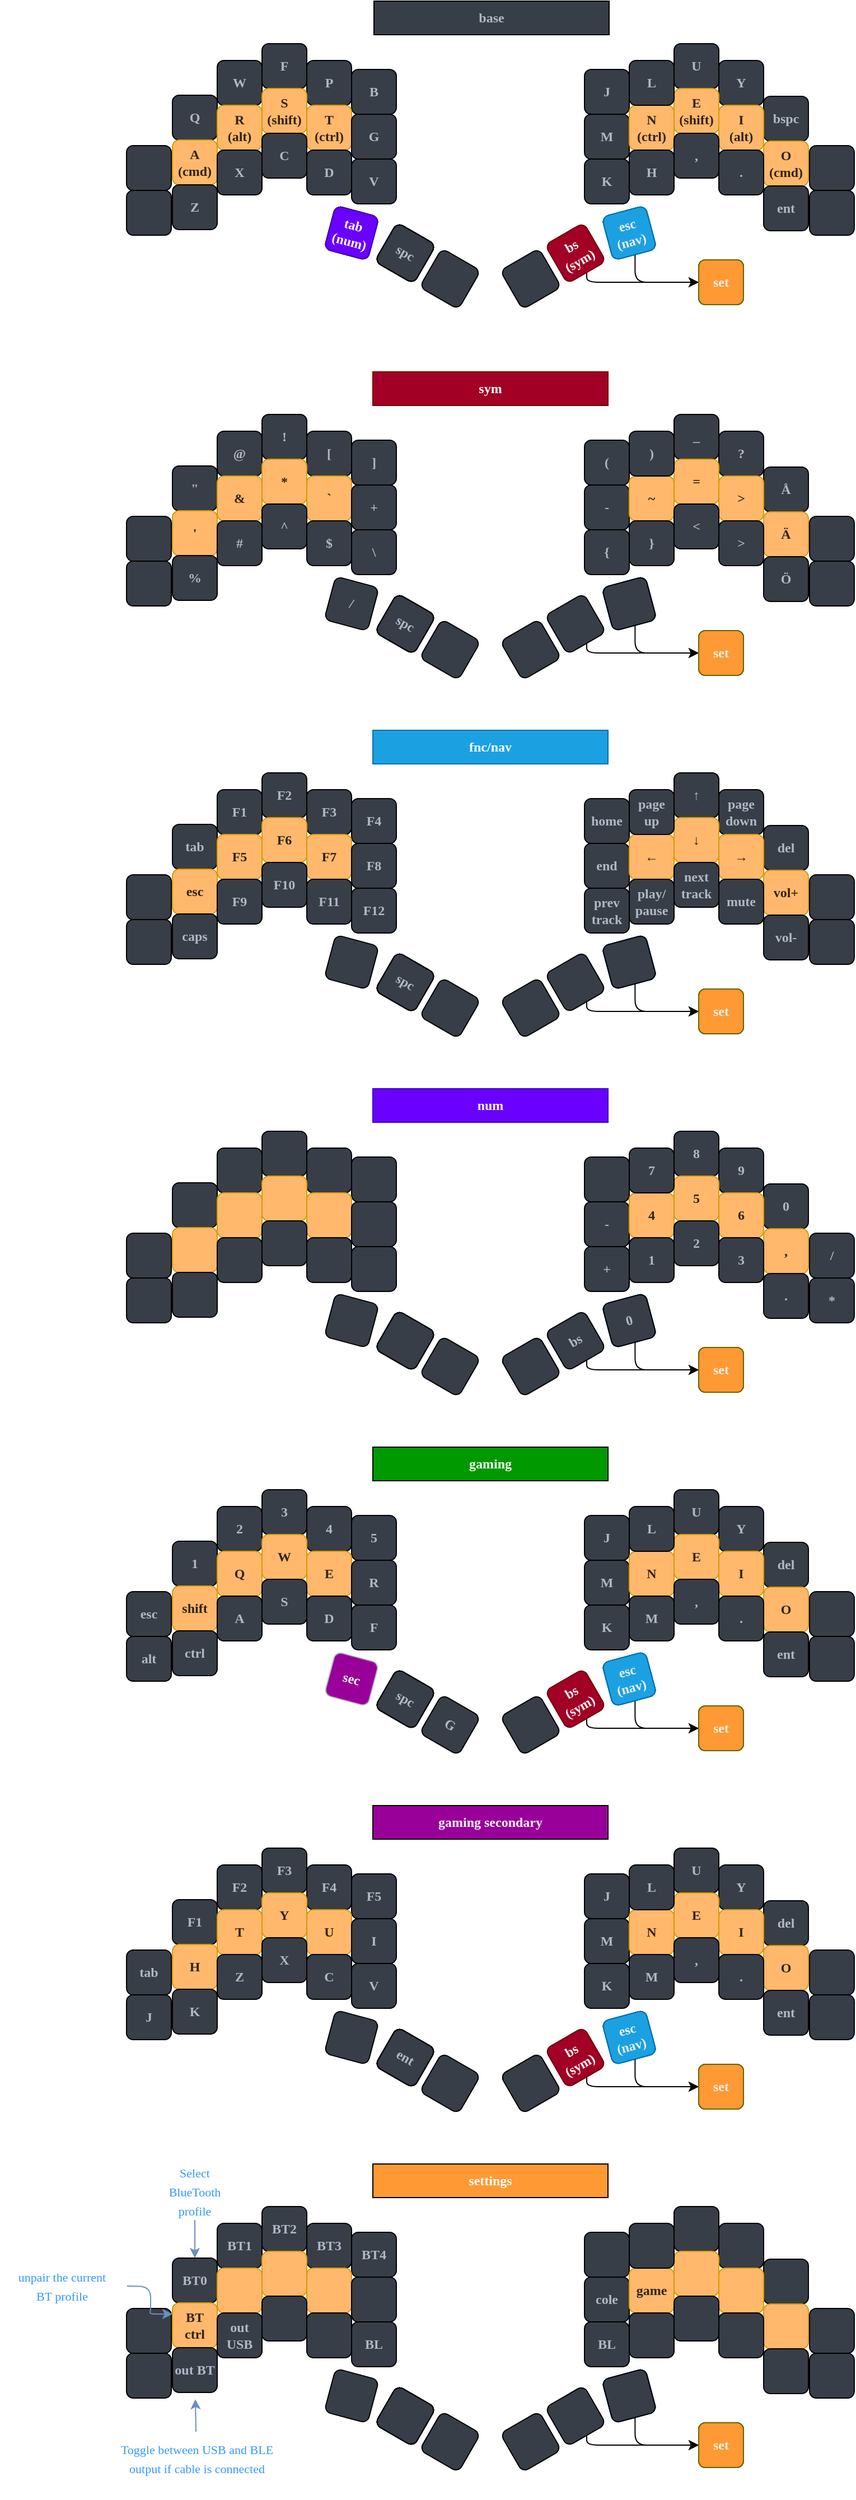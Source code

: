 <mxfile version="21.2.9" type="device">
  <diagram name="Gaming" id="bxgiygMoMi77h8SDAmmC">
    <mxGraphModel dx="2141" dy="822" grid="1" gridSize="10" guides="1" tooltips="1" connect="1" arrows="1" fold="1" page="1" pageScale="1" pageWidth="827" pageHeight="1169" math="0" shadow="0">
      <root>
        <mxCell id="LT-kfasHor7iDB0tDRMl-0" />
        <mxCell id="LT-kfasHor7iDB0tDRMl-1" parent="LT-kfasHor7iDB0tDRMl-0" />
        <mxCell id="VjaCOu9wdf1jXu_TBdkR-248" value="sec&lt;div style=&quot;font-size: 12px;&quot;&gt;&lt;/div&gt;" style="whiteSpace=wrap;html=1;aspect=fixed;rotation=15;fontSize=12;fontFamily=Verdana;fontStyle=1;fontColor=#FFFFFF;fillColor=#990099;rounded=1;align=center;verticalAlign=middle;strokeColor=#AFB9C7;" parent="LT-kfasHor7iDB0tDRMl-1" vertex="1">
          <mxGeometry x="270" y="1537" width="40" height="40" as="geometry" />
        </mxCell>
        <mxCell id="VjaCOu9wdf1jXu_TBdkR-73" value="&lt;font style=&quot;font-size: 12px;&quot;&gt;/&lt;/font&gt;" style="whiteSpace=wrap;html=1;aspect=fixed;rotation=15;fontSize=12;fontFamily=Verdana;fontStyle=1;fontColor=#AFB9C7;fillColor=#383E47;strokeColor=#000000;rounded=1;" parent="LT-kfasHor7iDB0tDRMl-1" vertex="1">
          <mxGeometry x="270" y="577" width="40" height="40" as="geometry" />
        </mxCell>
        <mxCell id="LT-kfasHor7iDB0tDRMl-2" value="Q" style="whiteSpace=wrap;html=1;aspect=fixed;fontSize=12;fontFamily=Verdana;fontStyle=1;fontColor=#AFB9C7;fillColor=#383E47;rounded=1;" parent="LT-kfasHor7iDB0tDRMl-1" vertex="1">
          <mxGeometry x="130" y="143" width="40" height="40" as="geometry" />
        </mxCell>
        <mxCell id="LT-kfasHor7iDB0tDRMl-3" value="W" style="whiteSpace=wrap;html=1;aspect=fixed;fontSize=12;fontFamily=Verdana;fontStyle=1;fontColor=#AFB9C7;fillColor=#383E47;rounded=1;" parent="LT-kfasHor7iDB0tDRMl-1" vertex="1">
          <mxGeometry x="170" y="112" width="40" height="40" as="geometry" />
        </mxCell>
        <mxCell id="LT-kfasHor7iDB0tDRMl-4" value="F" style="whiteSpace=wrap;html=1;aspect=fixed;fontSize=12;fontFamily=Verdana;fontStyle=1;fontColor=#AFB9C7;fillColor=#383E47;rounded=1;" parent="LT-kfasHor7iDB0tDRMl-1" vertex="1">
          <mxGeometry x="210" y="97" width="40" height="40" as="geometry" />
        </mxCell>
        <mxCell id="LT-kfasHor7iDB0tDRMl-5" value="P" style="whiteSpace=wrap;html=1;aspect=fixed;fontSize=12;fontFamily=Verdana;fontStyle=1;fontColor=#AFB9C7;fillColor=#383E47;rounded=1;" parent="LT-kfasHor7iDB0tDRMl-1" vertex="1">
          <mxGeometry x="250" y="112" width="40" height="40" as="geometry" />
        </mxCell>
        <mxCell id="LT-kfasHor7iDB0tDRMl-6" value="B" style="whiteSpace=wrap;html=1;aspect=fixed;fontSize=12;fontFamily=Verdana;fontStyle=1;fontColor=#AFB9C7;fillColor=#383E47;rounded=1;" parent="LT-kfasHor7iDB0tDRMl-1" vertex="1">
          <mxGeometry x="290" y="120" width="40" height="40" as="geometry" />
        </mxCell>
        <mxCell id="LT-kfasHor7iDB0tDRMl-7" value="A&lt;br style=&quot;font-size: 12px;&quot;&gt;(cmd)" style="whiteSpace=wrap;html=1;aspect=fixed;fontSize=12;fontFamily=Verdana;fontStyle=1;fontColor=#302316;fillColor=#FFB86C;rounded=1;strokeColor=#D79B00;" parent="LT-kfasHor7iDB0tDRMl-1" vertex="1">
          <mxGeometry x="130" y="183" width="40" height="40" as="geometry" />
        </mxCell>
        <mxCell id="LT-kfasHor7iDB0tDRMl-8" value="R&lt;br style=&quot;font-size: 12px;&quot;&gt;(alt)" style="whiteSpace=wrap;html=1;aspect=fixed;fontSize=12;fontFamily=Verdana;fontStyle=1;fontColor=#302316;fillColor=#FFB86C;rounded=1;strokeColor=#D79B00;" parent="LT-kfasHor7iDB0tDRMl-1" vertex="1">
          <mxGeometry x="170" y="152" width="40" height="40" as="geometry" />
        </mxCell>
        <mxCell id="LT-kfasHor7iDB0tDRMl-9" value="S&lt;br style=&quot;font-size: 12px;&quot;&gt;(shift)" style="whiteSpace=wrap;html=1;aspect=fixed;fontSize=12;fontFamily=Verdana;fontStyle=1;fontColor=#302316;fillColor=#FFB86C;rounded=1;strokeColor=#D79B00;" parent="LT-kfasHor7iDB0tDRMl-1" vertex="1">
          <mxGeometry x="210" y="137" width="40" height="40" as="geometry" />
        </mxCell>
        <mxCell id="LT-kfasHor7iDB0tDRMl-10" value="T&lt;br style=&quot;font-size: 12px;&quot;&gt;(ctrl)" style="whiteSpace=wrap;html=1;aspect=fixed;fontSize=12;fontFamily=Verdana;fontStyle=1;fontColor=#302316;fillColor=#FFB86C;rounded=1;strokeColor=#D79B00;" parent="LT-kfasHor7iDB0tDRMl-1" vertex="1">
          <mxGeometry x="250" y="152" width="40" height="40" as="geometry" />
        </mxCell>
        <mxCell id="LT-kfasHor7iDB0tDRMl-11" value="G" style="whiteSpace=wrap;html=1;aspect=fixed;fontSize=12;fontFamily=Verdana;fontStyle=1;fontColor=#AFB9C7;fillColor=#383E47;rounded=1;" parent="LT-kfasHor7iDB0tDRMl-1" vertex="1">
          <mxGeometry x="290" y="160" width="40" height="40" as="geometry" />
        </mxCell>
        <mxCell id="LT-kfasHor7iDB0tDRMl-12" value="Z" style="whiteSpace=wrap;html=1;aspect=fixed;fontSize=12;fontFamily=Verdana;fontStyle=1;fontColor=#AFB9C7;fillColor=#383E47;rounded=1;" parent="LT-kfasHor7iDB0tDRMl-1" vertex="1">
          <mxGeometry x="130" y="223" width="40" height="40" as="geometry" />
        </mxCell>
        <mxCell id="LT-kfasHor7iDB0tDRMl-13" value="X" style="whiteSpace=wrap;html=1;aspect=fixed;fontSize=12;fontFamily=Verdana;fontStyle=1;fontColor=#AFB9C7;fillColor=#383E47;rounded=1;" parent="LT-kfasHor7iDB0tDRMl-1" vertex="1">
          <mxGeometry x="170" y="192" width="40" height="40" as="geometry" />
        </mxCell>
        <mxCell id="LT-kfasHor7iDB0tDRMl-14" value="C" style="whiteSpace=wrap;html=1;aspect=fixed;fontSize=12;fontFamily=Verdana;fontStyle=1;fontColor=#AFB9C7;fillColor=#383E47;rounded=1;" parent="LT-kfasHor7iDB0tDRMl-1" vertex="1">
          <mxGeometry x="210" y="177" width="40" height="40" as="geometry" />
        </mxCell>
        <mxCell id="LT-kfasHor7iDB0tDRMl-15" value="D" style="whiteSpace=wrap;html=1;aspect=fixed;fontSize=12;fontFamily=Verdana;fontStyle=1;fontColor=#AFB9C7;fillColor=#383E47;rounded=1;" parent="LT-kfasHor7iDB0tDRMl-1" vertex="1">
          <mxGeometry x="250" y="192" width="40" height="40" as="geometry" />
        </mxCell>
        <mxCell id="LT-kfasHor7iDB0tDRMl-16" value="V" style="whiteSpace=wrap;html=1;aspect=fixed;fontSize=12;fontFamily=Verdana;fontStyle=1;fontColor=#AFB9C7;fillColor=#383E47;rounded=1;" parent="LT-kfasHor7iDB0tDRMl-1" vertex="1">
          <mxGeometry x="290" y="200" width="40" height="40" as="geometry" />
        </mxCell>
        <mxCell id="LT-kfasHor7iDB0tDRMl-17" value="Sym" style="whiteSpace=wrap;html=1;aspect=fixed;rotation=15;fontSize=12;fontFamily=Verdana;fontStyle=1;fillColor=#a20025;strokeColor=#6F0000;fontColor=#ffffff;rounded=1;" parent="LT-kfasHor7iDB0tDRMl-1" vertex="1">
          <mxGeometry x="270" y="246" width="40" height="40" as="geometry" />
        </mxCell>
        <mxCell id="LT-kfasHor7iDB0tDRMl-18" value="Spc" style="whiteSpace=wrap;html=1;aspect=fixed;rotation=30;fontSize=12;fontFamily=Verdana;fontStyle=1;fontColor=#AFB9C7;fillColor=#383E47;rounded=1;align=center;verticalAlign=middle;" parent="LT-kfasHor7iDB0tDRMl-1" vertex="1">
          <mxGeometry x="318" y="264" width="40" height="40" as="geometry" />
        </mxCell>
        <mxCell id="LT-kfasHor7iDB0tDRMl-19" value="J" style="whiteSpace=wrap;html=1;aspect=fixed;fontSize=12;fontFamily=Verdana;fontStyle=1;fontColor=#AFB9C7;fillColor=#383E47;rounded=1;" parent="LT-kfasHor7iDB0tDRMl-1" vertex="1">
          <mxGeometry x="498" y="120" width="40" height="40" as="geometry" />
        </mxCell>
        <mxCell id="LT-kfasHor7iDB0tDRMl-20" value="U" style="whiteSpace=wrap;html=1;aspect=fixed;fontSize=12;fontFamily=Verdana;fontStyle=1;fontColor=#AFB9C7;fillColor=#383E47;rounded=1;" parent="LT-kfasHor7iDB0tDRMl-1" vertex="1">
          <mxGeometry x="578" y="97" width="40" height="40" as="geometry" />
        </mxCell>
        <mxCell id="LT-kfasHor7iDB0tDRMl-21" value="Y" style="whiteSpace=wrap;html=1;aspect=fixed;fontSize=12;fontFamily=Verdana;fontStyle=1;fontColor=#AFB9C7;fillColor=#383E47;rounded=1;" parent="LT-kfasHor7iDB0tDRMl-1" vertex="1">
          <mxGeometry x="618" y="112" width="40" height="40" as="geometry" />
        </mxCell>
        <mxCell id="LT-kfasHor7iDB0tDRMl-22" value="bspc" style="whiteSpace=wrap;html=1;aspect=fixed;fontSize=12;fontFamily=Verdana;fontStyle=1;fontColor=#AFB9C7;fillColor=#383E47;rounded=1;" parent="LT-kfasHor7iDB0tDRMl-1" vertex="1">
          <mxGeometry x="658" y="144" width="40" height="40" as="geometry" />
        </mxCell>
        <mxCell id="LT-kfasHor7iDB0tDRMl-23" value="M" style="whiteSpace=wrap;html=1;aspect=fixed;fontSize=12;fontFamily=Verdana;fontStyle=1;fontColor=#AFB9C7;fillColor=#383E47;rounded=1;" parent="LT-kfasHor7iDB0tDRMl-1" vertex="1">
          <mxGeometry x="498" y="160" width="40" height="40" as="geometry" />
        </mxCell>
        <mxCell id="LT-kfasHor7iDB0tDRMl-24" value="N&lt;br style=&quot;font-size: 12px;&quot;&gt;(ctrl)" style="whiteSpace=wrap;html=1;aspect=fixed;fontSize=12;fontFamily=Verdana;fontStyle=1;fontColor=#302316;fillColor=#FFB86C;rounded=1;strokeColor=#D79B00;" parent="LT-kfasHor7iDB0tDRMl-1" vertex="1">
          <mxGeometry x="538" y="152" width="40" height="40" as="geometry" />
        </mxCell>
        <mxCell id="LT-kfasHor7iDB0tDRMl-25" value="E&lt;br style=&quot;font-size: 12px;&quot;&gt;(shift)" style="whiteSpace=wrap;html=1;aspect=fixed;fontSize=12;fontFamily=Verdana;fontStyle=1;fontColor=#302316;fillColor=#FFB86C;rounded=1;strokeColor=#D79B00;" parent="LT-kfasHor7iDB0tDRMl-1" vertex="1">
          <mxGeometry x="578" y="137" width="40" height="40" as="geometry" />
        </mxCell>
        <mxCell id="LT-kfasHor7iDB0tDRMl-26" value="I&lt;br style=&quot;font-size: 12px;&quot;&gt;(alt)" style="whiteSpace=wrap;html=1;aspect=fixed;fontSize=12;fontFamily=Verdana;fontStyle=1;fontColor=#302316;fillColor=#FFB86C;rounded=1;strokeColor=#D79B00;" parent="LT-kfasHor7iDB0tDRMl-1" vertex="1">
          <mxGeometry x="618" y="152" width="40" height="40" as="geometry" />
        </mxCell>
        <mxCell id="LT-kfasHor7iDB0tDRMl-27" value="O&lt;br style=&quot;font-size: 12px;&quot;&gt;(cmd)" style="whiteSpace=wrap;html=1;aspect=fixed;fontSize=12;fontFamily=Verdana;fontStyle=1;fontColor=#302316;fillColor=#FFB86C;rounded=1;strokeColor=#D79B00;" parent="LT-kfasHor7iDB0tDRMl-1" vertex="1">
          <mxGeometry x="658" y="184" width="40" height="40" as="geometry" />
        </mxCell>
        <mxCell id="LT-kfasHor7iDB0tDRMl-28" value="K" style="whiteSpace=wrap;html=1;aspect=fixed;fontSize=12;fontFamily=Verdana;fontStyle=1;fontColor=#AFB9C7;fillColor=#383E47;rounded=1;" parent="LT-kfasHor7iDB0tDRMl-1" vertex="1">
          <mxGeometry x="498" y="200" width="40" height="40" as="geometry" />
        </mxCell>
        <mxCell id="LT-kfasHor7iDB0tDRMl-29" value="H" style="whiteSpace=wrap;html=1;aspect=fixed;fontSize=12;fontFamily=Verdana;fontStyle=1;fontColor=#AFB9C7;fillColor=#383E47;rounded=1;" parent="LT-kfasHor7iDB0tDRMl-1" vertex="1">
          <mxGeometry x="538" y="192" width="40" height="40" as="geometry" />
        </mxCell>
        <mxCell id="LT-kfasHor7iDB0tDRMl-30" value="," style="whiteSpace=wrap;html=1;aspect=fixed;fontSize=12;fontFamily=Verdana;fontStyle=1;fontColor=#AFB9C7;fillColor=#383E47;rounded=1;" parent="LT-kfasHor7iDB0tDRMl-1" vertex="1">
          <mxGeometry x="578" y="177" width="40" height="40" as="geometry" />
        </mxCell>
        <mxCell id="LT-kfasHor7iDB0tDRMl-31" value="." style="whiteSpace=wrap;html=1;aspect=fixed;fontSize=12;fontFamily=Verdana;fontStyle=1;fontColor=#AFB9C7;fillColor=#383E47;rounded=1;" parent="LT-kfasHor7iDB0tDRMl-1" vertex="1">
          <mxGeometry x="618" y="192" width="40" height="40" as="geometry" />
        </mxCell>
        <mxCell id="LT-kfasHor7iDB0tDRMl-32" value="ent" style="whiteSpace=wrap;html=1;aspect=fixed;fontSize=12;fontFamily=Verdana;fontStyle=1;fontColor=#AFB9C7;fillColor=#383E47;rounded=1;" parent="LT-kfasHor7iDB0tDRMl-1" vertex="1">
          <mxGeometry x="658" y="224" width="40" height="40" as="geometry" />
        </mxCell>
        <mxCell id="LT-kfasHor7iDB0tDRMl-33" value="fnc&lt;br style=&quot;font-size: 12px;&quot;&gt;nav" style="whiteSpace=wrap;html=1;aspect=fixed;rotation=-15;fontSize=12;fontFamily=Verdana;fontStyle=1;fillColor=#1ba1e2;strokeColor=#006EAF;fontColor=#ffffff;rounded=1;" parent="LT-kfasHor7iDB0tDRMl-1" vertex="1">
          <mxGeometry x="518" y="246" width="40" height="40" as="geometry" />
        </mxCell>
        <mxCell id="LT-kfasHor7iDB0tDRMl-34" value="&lt;span style=&quot;font-size: 12px;&quot;&gt;base&lt;/span&gt;" style="rounded=0;whiteSpace=wrap;html=1;fontFamily=Verdana;fontSize=12;fontColor=#AFB9C7;fillColor=#383E47;fontStyle=1" parent="LT-kfasHor7iDB0tDRMl-1" vertex="1">
          <mxGeometry x="310" y="59" width="210" height="30" as="geometry" />
        </mxCell>
        <mxCell id="LT-kfasHor7iDB0tDRMl-103" style="edgeStyle=orthogonalEdgeStyle;rounded=1;orthogonalLoop=1;jettySize=auto;html=1;fontSize=11;strokeColor=#6C8EBF;entryX=0.5;entryY=0;entryDx=0;entryDy=0;" parent="LT-kfasHor7iDB0tDRMl-1" source="LT-kfasHor7iDB0tDRMl-322" edge="1">
          <mxGeometry relative="1" as="geometry">
            <mxPoint x="150" y="2074" as="targetPoint" />
          </mxGeometry>
        </mxCell>
        <mxCell id="LT-kfasHor7iDB0tDRMl-133" value="L" style="whiteSpace=wrap;html=1;aspect=fixed;fontSize=12;fontFamily=Verdana;fontStyle=1;fontColor=#AFB9C7;fillColor=#383E47;rounded=1;" parent="LT-kfasHor7iDB0tDRMl-1" vertex="1">
          <mxGeometry x="538" y="112" width="40" height="40" as="geometry" />
        </mxCell>
        <mxCell id="LT-kfasHor7iDB0tDRMl-322" value="&lt;font style=&quot;font-size: 11px;&quot;&gt;Select &lt;br&gt;BlueTooth&lt;br&gt;profile&lt;/font&gt;" style="text;html=1;strokeColor=none;fillColor=none;align=center;verticalAlign=middle;whiteSpace=wrap;rounded=0;shadow=0;glass=0;sketch=0;fontFamily=Verdana;fontSize=14;fontColor=#3399FF;" parent="LT-kfasHor7iDB0tDRMl-1" vertex="1">
          <mxGeometry x="115" y="1990" width="70" height="50" as="geometry" />
        </mxCell>
        <mxCell id="LT-kfasHor7iDB0tDRMl-323" value="&lt;span style=&quot;font-size: 11px;&quot;&gt;unpair the current &lt;br&gt;BT profile&lt;/span&gt;" style="text;html=1;strokeColor=none;fillColor=none;align=center;verticalAlign=middle;whiteSpace=wrap;rounded=0;shadow=0;glass=0;sketch=0;fontFamily=Verdana;fontSize=14;fontColor=#3399FF;" parent="LT-kfasHor7iDB0tDRMl-1" vertex="1">
          <mxGeometry x="-24" y="2079" width="111" height="40" as="geometry" />
        </mxCell>
        <mxCell id="LT-kfasHor7iDB0tDRMl-325" value="Sym" style="whiteSpace=wrap;html=1;aspect=fixed;rotation=15;fontSize=12;fontFamily=Verdana;fontStyle=1;fillColor=#a20025;strokeColor=#6F0000;fontColor=#ffffff;rounded=1;" parent="LT-kfasHor7iDB0tDRMl-1" vertex="1">
          <mxGeometry x="270" y="246" width="40" height="40" as="geometry" />
        </mxCell>
        <mxCell id="LT-kfasHor7iDB0tDRMl-326" value="Spc" style="whiteSpace=wrap;html=1;aspect=fixed;rotation=30;fontSize=12;fontFamily=Verdana;fontStyle=1;fontColor=#AFB9C7;fillColor=#383E47;rounded=1;align=center;verticalAlign=middle;" parent="LT-kfasHor7iDB0tDRMl-1" vertex="1">
          <mxGeometry x="318" y="264" width="40" height="40" as="geometry" />
        </mxCell>
        <mxCell id="LT-kfasHor7iDB0tDRMl-327" value="fnc&lt;br style=&quot;font-size: 12px;&quot;&gt;nav" style="whiteSpace=wrap;html=1;aspect=fixed;rotation=-15;fontSize=12;fontFamily=Verdana;fontStyle=1;fillColor=#1ba1e2;strokeColor=#006EAF;fontColor=#ffffff;rounded=1;" parent="LT-kfasHor7iDB0tDRMl-1" vertex="1">
          <mxGeometry x="518" y="246" width="40" height="40" as="geometry" />
        </mxCell>
        <mxCell id="LT-kfasHor7iDB0tDRMl-328" value="Sym" style="whiteSpace=wrap;html=1;aspect=fixed;rotation=15;fontSize=12;fontFamily=Verdana;fontStyle=1;fillColor=#a20025;strokeColor=#6F0000;fontColor=#ffffff;rounded=1;" parent="LT-kfasHor7iDB0tDRMl-1" vertex="1">
          <mxGeometry x="270" y="246" width="40" height="40" as="geometry" />
        </mxCell>
        <mxCell id="LT-kfasHor7iDB0tDRMl-329" value="Spc" style="whiteSpace=wrap;html=1;aspect=fixed;rotation=30;fontSize=12;fontFamily=Verdana;fontStyle=1;fontColor=#AFB9C7;fillColor=#383E47;rounded=1;align=center;verticalAlign=middle;" parent="LT-kfasHor7iDB0tDRMl-1" vertex="1">
          <mxGeometry x="318" y="264" width="40" height="40" as="geometry" />
        </mxCell>
        <mxCell id="LT-kfasHor7iDB0tDRMl-330" value="fnc&lt;br style=&quot;font-size: 12px;&quot;&gt;nav" style="whiteSpace=wrap;html=1;aspect=fixed;rotation=-15;fontSize=12;fontFamily=Verdana;fontStyle=1;fillColor=#1ba1e2;strokeColor=#006EAF;fontColor=#ffffff;rounded=1;" parent="LT-kfasHor7iDB0tDRMl-1" vertex="1">
          <mxGeometry x="518" y="246" width="40" height="40" as="geometry" />
        </mxCell>
        <mxCell id="LT-kfasHor7iDB0tDRMl-331" value="Sym" style="whiteSpace=wrap;html=1;aspect=fixed;rotation=15;fontSize=12;fontFamily=Verdana;fontStyle=1;fillColor=#a20025;strokeColor=#6F0000;fontColor=#ffffff;rounded=1;" parent="LT-kfasHor7iDB0tDRMl-1" vertex="1">
          <mxGeometry x="270" y="246" width="40" height="40" as="geometry" />
        </mxCell>
        <mxCell id="LT-kfasHor7iDB0tDRMl-332" value="Spc" style="whiteSpace=wrap;html=1;aspect=fixed;rotation=30;fontSize=12;fontFamily=Verdana;fontStyle=1;fontColor=#AFB9C7;fillColor=#383E47;rounded=1;align=center;verticalAlign=middle;" parent="LT-kfasHor7iDB0tDRMl-1" vertex="1">
          <mxGeometry x="318" y="264" width="40" height="40" as="geometry" />
        </mxCell>
        <mxCell id="LT-kfasHor7iDB0tDRMl-333" value="fnc&lt;br style=&quot;font-size: 12px;&quot;&gt;nav" style="whiteSpace=wrap;html=1;aspect=fixed;rotation=-15;fontSize=12;fontFamily=Verdana;fontStyle=1;fillColor=#1ba1e2;strokeColor=#006EAF;fontColor=#ffffff;rounded=1;" parent="LT-kfasHor7iDB0tDRMl-1" vertex="1">
          <mxGeometry x="518" y="246" width="40" height="40" as="geometry" />
        </mxCell>
        <mxCell id="LT-kfasHor7iDB0tDRMl-334" value="Sym" style="whiteSpace=wrap;html=1;aspect=fixed;rotation=15;fontSize=12;fontFamily=Verdana;fontStyle=1;fillColor=#a20025;strokeColor=#6F0000;fontColor=#ffffff;rounded=1;" parent="LT-kfasHor7iDB0tDRMl-1" vertex="1">
          <mxGeometry x="270" y="246" width="40" height="40" as="geometry" />
        </mxCell>
        <mxCell id="LT-kfasHor7iDB0tDRMl-335" value="Spc" style="whiteSpace=wrap;html=1;aspect=fixed;rotation=30;fontSize=12;fontFamily=Verdana;fontStyle=1;fontColor=#AFB9C7;fillColor=#383E47;rounded=1;align=center;verticalAlign=middle;" parent="LT-kfasHor7iDB0tDRMl-1" vertex="1">
          <mxGeometry x="318" y="264" width="40" height="40" as="geometry" />
        </mxCell>
        <mxCell id="LT-kfasHor7iDB0tDRMl-336" value="fnc&lt;br style=&quot;font-size: 12px;&quot;&gt;nav" style="whiteSpace=wrap;html=1;aspect=fixed;rotation=-15;fontSize=12;fontFamily=Verdana;fontStyle=1;fillColor=#1ba1e2;strokeColor=#006EAF;fontColor=#ffffff;rounded=1;" parent="LT-kfasHor7iDB0tDRMl-1" vertex="1">
          <mxGeometry x="518" y="246" width="40" height="40" as="geometry" />
        </mxCell>
        <mxCell id="LT-kfasHor7iDB0tDRMl-338" value="Sym" style="whiteSpace=wrap;html=1;aspect=fixed;rotation=15;fontSize=12;fontFamily=Verdana;fontStyle=1;fillColor=#a20025;strokeColor=#6F0000;fontColor=#ffffff;rounded=1;" parent="LT-kfasHor7iDB0tDRMl-1" vertex="1">
          <mxGeometry x="270" y="246" width="40" height="40" as="geometry" />
        </mxCell>
        <mxCell id="LT-kfasHor7iDB0tDRMl-339" value="Spc" style="whiteSpace=wrap;html=1;aspect=fixed;rotation=30;fontSize=12;fontFamily=Verdana;fontStyle=1;fontColor=#AFB9C7;fillColor=#383E47;rounded=1;align=center;verticalAlign=middle;" parent="LT-kfasHor7iDB0tDRMl-1" vertex="1">
          <mxGeometry x="318" y="264" width="40" height="40" as="geometry" />
        </mxCell>
        <mxCell id="LT-kfasHor7iDB0tDRMl-340" value="fnc&lt;br style=&quot;font-size: 12px;&quot;&gt;nav" style="whiteSpace=wrap;html=1;aspect=fixed;rotation=-15;fontSize=12;fontFamily=Verdana;fontStyle=1;fillColor=#1ba1e2;strokeColor=#006EAF;fontColor=#ffffff;rounded=1;" parent="LT-kfasHor7iDB0tDRMl-1" vertex="1">
          <mxGeometry x="518" y="246" width="40" height="40" as="geometry" />
        </mxCell>
        <mxCell id="LT-kfasHor7iDB0tDRMl-343" value="&lt;div style=&quot;font-size: 12px;&quot;&gt;tab&lt;/div&gt;(num)" style="whiteSpace=wrap;html=1;aspect=fixed;rotation=15;fontSize=12;fontFamily=Verdana;fontStyle=1;fillColor=#6A00FF;strokeColor=#3700CC;fontColor=#ffffff;rounded=1;" parent="LT-kfasHor7iDB0tDRMl-1" vertex="1">
          <mxGeometry x="270" y="246" width="40" height="40" as="geometry" />
        </mxCell>
        <mxCell id="LT-kfasHor7iDB0tDRMl-344" value="spc" style="whiteSpace=wrap;html=1;aspect=fixed;rotation=30;fontSize=12;fontFamily=Verdana;fontStyle=1;fontColor=#AFB9C7;fillColor=#383E47;rounded=1;align=center;verticalAlign=middle;strokeColor=#000000;" parent="LT-kfasHor7iDB0tDRMl-1" vertex="1">
          <mxGeometry x="318" y="264" width="40" height="40" as="geometry" />
        </mxCell>
        <mxCell id="JH4h7ArU-uEL8mOP_6Qb-164" style="rounded=1;orthogonalLoop=1;jettySize=auto;html=1;fontSize=12;fontColor=#F0F0F0;exitX=0.5;exitY=1;exitDx=0;exitDy=0;edgeStyle=orthogonalEdgeStyle;" parent="LT-kfasHor7iDB0tDRMl-1" source="LT-kfasHor7iDB0tDRMl-345" target="JH4h7ArU-uEL8mOP_6Qb-161" edge="1">
          <mxGeometry relative="1" as="geometry">
            <Array as="points">
              <mxPoint x="500" y="310" />
            </Array>
          </mxGeometry>
        </mxCell>
        <mxCell id="LT-kfasHor7iDB0tDRMl-345" value="bs&lt;br style=&quot;font-size: 12px;&quot;&gt;&lt;div style=&quot;font-size: 12px;&quot;&gt;(sym)&lt;/div&gt;" style="whiteSpace=wrap;html=1;aspect=fixed;rotation=-30;fontSize=12;fontFamily=Verdana;fontStyle=1;fontColor=#ffffff;fillColor=#A20025;rounded=1;strokeColor=#6F0000;" parent="LT-kfasHor7iDB0tDRMl-1" vertex="1">
          <mxGeometry x="470" y="264" width="40" height="40" as="geometry" />
        </mxCell>
        <mxCell id="JH4h7ArU-uEL8mOP_6Qb-165" style="edgeStyle=orthogonalEdgeStyle;rounded=1;orthogonalLoop=1;jettySize=auto;html=1;fontSize=12;fontColor=#F0F0F0;exitX=0.5;exitY=1;exitDx=0;exitDy=0;" parent="LT-kfasHor7iDB0tDRMl-1" source="LT-kfasHor7iDB0tDRMl-346" target="JH4h7ArU-uEL8mOP_6Qb-161" edge="1">
          <mxGeometry relative="1" as="geometry">
            <Array as="points">
              <mxPoint x="543" y="310" />
            </Array>
          </mxGeometry>
        </mxCell>
        <mxCell id="LT-kfasHor7iDB0tDRMl-346" value="esc&lt;br style=&quot;font-size: 12px;&quot;&gt;(nav)" style="whiteSpace=wrap;html=1;aspect=fixed;rotation=-15;fontSize=12;fontFamily=Verdana;fontStyle=1;fillColor=#1ba1e2;strokeColor=#006EAF;fontColor=#F0F0F0;rounded=1;" parent="LT-kfasHor7iDB0tDRMl-1" vertex="1">
          <mxGeometry x="518" y="246" width="40" height="40" as="geometry" />
        </mxCell>
        <mxCell id="LT-kfasHor7iDB0tDRMl-352" value="&lt;div style=&quot;text-align: center;&quot;&gt;&lt;span style=&quot;background-color: initial; font-size: 11px;&quot;&gt;&lt;font face=&quot;Verdana&quot; color=&quot;#3399ff&quot;&gt;Toggle between USB and BLE output if cable is connected&lt;/font&gt;&lt;/span&gt;&lt;/div&gt;" style="text;whiteSpace=wrap;html=1;fontSize=14;fontColor=#AFB9C7;" parent="LT-kfasHor7iDB0tDRMl-1" vertex="1">
          <mxGeometry x="76" y="2229" width="150" height="60" as="geometry" />
        </mxCell>
        <mxCell id="LT-kfasHor7iDB0tDRMl-353" style="edgeStyle=orthogonalEdgeStyle;rounded=1;orthogonalLoop=1;jettySize=auto;html=1;fontSize=11;strokeColor=#6C8EBF;exitX=0.5;exitY=0;exitDx=0;exitDy=0;entryX=0.5;entryY=1;entryDx=0;entryDy=0;" parent="LT-kfasHor7iDB0tDRMl-1" source="LT-kfasHor7iDB0tDRMl-352" edge="1">
          <mxGeometry relative="1" as="geometry">
            <mxPoint x="141" y="1900" as="sourcePoint" />
            <mxPoint x="150.5" y="2200" as="targetPoint" />
          </mxGeometry>
        </mxCell>
        <mxCell id="JH4h7ArU-uEL8mOP_6Qb-161" value="Set" style="whiteSpace=wrap;html=1;aspect=fixed;fontSize=12;fontFamily=Verdana;fontStyle=1;fontColor=#F0F0F0;fillColor=#999900;rounded=1;strokeColor=#666600;" parent="LT-kfasHor7iDB0tDRMl-1" vertex="1">
          <mxGeometry x="600" y="290" width="40" height="40" as="geometry" />
        </mxCell>
        <mxCell id="JH4h7ArU-uEL8mOP_6Qb-180" value="Set" style="whiteSpace=wrap;html=1;aspect=fixed;fontSize=12;fontFamily=Verdana;fontStyle=1;fontColor=#F0F0F0;fillColor=#FF9933;rounded=1;strokeColor=#666600;" parent="LT-kfasHor7iDB0tDRMl-1" vertex="1">
          <mxGeometry x="600" y="290" width="40" height="40" as="geometry" />
        </mxCell>
        <mxCell id="JH4h7ArU-uEL8mOP_6Qb-182" value="set" style="whiteSpace=wrap;html=1;aspect=fixed;fontSize=12;fontFamily=Verdana;fontStyle=1;fontColor=#F0F0F0;fillColor=#FF9933;rounded=1;strokeColor=#666600;" parent="LT-kfasHor7iDB0tDRMl-1" vertex="1">
          <mxGeometry x="600" y="290" width="40" height="40" as="geometry" />
        </mxCell>
        <mxCell id="VjaCOu9wdf1jXu_TBdkR-1" value="" style="whiteSpace=wrap;html=1;aspect=fixed;fontSize=12;fontFamily=Verdana;fontStyle=1;fontColor=#AFB9C7;fillColor=#383E47;rounded=1;" parent="LT-kfasHor7iDB0tDRMl-1" vertex="1">
          <mxGeometry x="89" y="188" width="40" height="40" as="geometry" />
        </mxCell>
        <mxCell id="VjaCOu9wdf1jXu_TBdkR-2" value="" style="whiteSpace=wrap;html=1;aspect=fixed;fontSize=12;fontFamily=Verdana;fontStyle=1;fontColor=#AFB9C7;fillColor=#383E47;rounded=1;" parent="LT-kfasHor7iDB0tDRMl-1" vertex="1">
          <mxGeometry x="89" y="228" width="40" height="40" as="geometry" />
        </mxCell>
        <mxCell id="VjaCOu9wdf1jXu_TBdkR-3" value="" style="whiteSpace=wrap;html=1;aspect=fixed;fontSize=12;fontFamily=Verdana;fontStyle=1;fontColor=#AFB9C7;fillColor=#383E47;rounded=1;" parent="LT-kfasHor7iDB0tDRMl-1" vertex="1">
          <mxGeometry x="699" y="188" width="40" height="40" as="geometry" />
        </mxCell>
        <mxCell id="VjaCOu9wdf1jXu_TBdkR-4" value="" style="whiteSpace=wrap;html=1;aspect=fixed;fontSize=12;fontFamily=Verdana;fontStyle=1;fontColor=#AFB9C7;fillColor=#383E47;rounded=1;" parent="LT-kfasHor7iDB0tDRMl-1" vertex="1">
          <mxGeometry x="699" y="228" width="40" height="40" as="geometry" />
        </mxCell>
        <mxCell id="VjaCOu9wdf1jXu_TBdkR-6" value="" style="whiteSpace=wrap;html=1;aspect=fixed;rotation=30;fontSize=12;fontFamily=Verdana;fontStyle=1;fontColor=#AFB9C7;fillColor=#383E47;rounded=1;align=center;verticalAlign=middle;strokeColor=#000000;" parent="LT-kfasHor7iDB0tDRMl-1" vertex="1">
          <mxGeometry x="358" y="287" width="40" height="40" as="geometry" />
        </mxCell>
        <mxCell id="VjaCOu9wdf1jXu_TBdkR-7" value="" style="whiteSpace=wrap;html=1;aspect=fixed;rotation=-30;fontSize=12;fontFamily=Verdana;fontStyle=1;fontColor=#AFB9C7;fillColor=#383E47;rounded=1;align=center;verticalAlign=middle;strokeColor=#000000;" parent="LT-kfasHor7iDB0tDRMl-1" vertex="1">
          <mxGeometry x="430" y="287" width="40" height="40" as="geometry" />
        </mxCell>
        <mxCell id="VjaCOu9wdf1jXu_TBdkR-8" value="sym" style="rounded=0;whiteSpace=wrap;html=1;fontFamily=Verdana;fontSize=12;fontStyle=1;fillColor=#a20025;strokeColor=#6F0000;fontColor=#ffffff;" parent="LT-kfasHor7iDB0tDRMl-1" vertex="1">
          <mxGeometry x="309" y="390" width="210" height="30" as="geometry" />
        </mxCell>
        <mxCell id="VjaCOu9wdf1jXu_TBdkR-9" value="&quot;" style="whiteSpace=wrap;html=1;aspect=fixed;fontSize=12;fontFamily=Verdana;fontStyle=1;fontColor=#AFB9C7;fillColor=#383E47;rounded=1;" parent="LT-kfasHor7iDB0tDRMl-1" vertex="1">
          <mxGeometry x="130" y="474" width="40" height="40" as="geometry" />
        </mxCell>
        <mxCell id="VjaCOu9wdf1jXu_TBdkR-10" value="@" style="whiteSpace=wrap;html=1;aspect=fixed;fontSize=12;fontFamily=Verdana;fontStyle=1;fontColor=#AFB9C7;fillColor=#383E47;rounded=1;" parent="LT-kfasHor7iDB0tDRMl-1" vertex="1">
          <mxGeometry x="170" y="443" width="40" height="40" as="geometry" />
        </mxCell>
        <mxCell id="VjaCOu9wdf1jXu_TBdkR-11" value="!" style="whiteSpace=wrap;html=1;aspect=fixed;fontSize=12;fontFamily=Verdana;fontStyle=1;fontColor=#AFB9C7;fillColor=#383E47;rounded=1;" parent="LT-kfasHor7iDB0tDRMl-1" vertex="1">
          <mxGeometry x="210" y="428" width="40" height="40" as="geometry" />
        </mxCell>
        <mxCell id="VjaCOu9wdf1jXu_TBdkR-12" value="[" style="whiteSpace=wrap;html=1;aspect=fixed;fontSize=12;fontFamily=Verdana;fontStyle=1;fontColor=#AFB9C7;fillColor=#383E47;rounded=1;" parent="LT-kfasHor7iDB0tDRMl-1" vertex="1">
          <mxGeometry x="250" y="443" width="40" height="40" as="geometry" />
        </mxCell>
        <mxCell id="VjaCOu9wdf1jXu_TBdkR-13" value="]" style="whiteSpace=wrap;html=1;aspect=fixed;fontSize=12;fontFamily=Verdana;fontStyle=1;fontColor=#AFB9C7;fillColor=#383E47;rounded=1;" parent="LT-kfasHor7iDB0tDRMl-1" vertex="1">
          <mxGeometry x="290" y="451" width="40" height="40" as="geometry" />
        </mxCell>
        <mxCell id="VjaCOu9wdf1jXu_TBdkR-14" value="&#39;" style="whiteSpace=wrap;html=1;aspect=fixed;fontSize=12;fontFamily=Verdana;fontStyle=1;fontColor=#302316;fillColor=#FFB86C;rounded=1;strokeColor=#D79B00;" parent="LT-kfasHor7iDB0tDRMl-1" vertex="1">
          <mxGeometry x="130" y="514" width="40" height="40" as="geometry" />
        </mxCell>
        <mxCell id="VjaCOu9wdf1jXu_TBdkR-15" value="&amp;amp;" style="whiteSpace=wrap;html=1;aspect=fixed;fontSize=12;fontFamily=Verdana;fontStyle=1;fontColor=#302316;fillColor=#FFB86C;rounded=1;strokeColor=#D79B00;" parent="LT-kfasHor7iDB0tDRMl-1" vertex="1">
          <mxGeometry x="170" y="483" width="40" height="40" as="geometry" />
        </mxCell>
        <mxCell id="VjaCOu9wdf1jXu_TBdkR-16" value="*" style="whiteSpace=wrap;html=1;aspect=fixed;fontSize=12;fontFamily=Verdana;fontStyle=1;fontColor=#302316;fillColor=#FFB86C;rounded=1;strokeColor=#D79B00;" parent="LT-kfasHor7iDB0tDRMl-1" vertex="1">
          <mxGeometry x="210" y="468" width="40" height="40" as="geometry" />
        </mxCell>
        <mxCell id="VjaCOu9wdf1jXu_TBdkR-17" value="`" style="whiteSpace=wrap;html=1;aspect=fixed;fontSize=12;fontFamily=Verdana;fontStyle=1;fontColor=#302316;fillColor=#FFB86C;rounded=1;strokeColor=#D79B00;" parent="LT-kfasHor7iDB0tDRMl-1" vertex="1">
          <mxGeometry x="250" y="483" width="40" height="40" as="geometry" />
        </mxCell>
        <mxCell id="VjaCOu9wdf1jXu_TBdkR-18" value="+" style="whiteSpace=wrap;html=1;aspect=fixed;fontSize=12;fontFamily=Verdana;fontStyle=1;fontColor=#AFB9C7;fillColor=#383E47;rounded=1;" parent="LT-kfasHor7iDB0tDRMl-1" vertex="1">
          <mxGeometry x="290" y="491" width="40" height="40" as="geometry" />
        </mxCell>
        <mxCell id="VjaCOu9wdf1jXu_TBdkR-19" value="%" style="whiteSpace=wrap;html=1;aspect=fixed;fontSize=12;fontFamily=Verdana;fontStyle=1;fontColor=#AFB9C7;fillColor=#383E47;rounded=1;" parent="LT-kfasHor7iDB0tDRMl-1" vertex="1">
          <mxGeometry x="130" y="554" width="40" height="40" as="geometry" />
        </mxCell>
        <mxCell id="VjaCOu9wdf1jXu_TBdkR-20" value="#" style="whiteSpace=wrap;html=1;aspect=fixed;fontSize=12;fontFamily=Verdana;fontStyle=1;fontColor=#AFB9C7;fillColor=#383E47;rounded=1;" parent="LT-kfasHor7iDB0tDRMl-1" vertex="1">
          <mxGeometry x="170" y="523" width="40" height="40" as="geometry" />
        </mxCell>
        <mxCell id="VjaCOu9wdf1jXu_TBdkR-21" value="^" style="whiteSpace=wrap;html=1;aspect=fixed;fontSize=12;fontFamily=Verdana;fontStyle=1;fontColor=#AFB9C7;fillColor=#383E47;rounded=1;" parent="LT-kfasHor7iDB0tDRMl-1" vertex="1">
          <mxGeometry x="210" y="508" width="40" height="40" as="geometry" />
        </mxCell>
        <mxCell id="VjaCOu9wdf1jXu_TBdkR-22" value="$" style="whiteSpace=wrap;html=1;aspect=fixed;fontSize=12;fontFamily=Verdana;fontStyle=1;fontColor=#AFB9C7;fillColor=#383E47;rounded=1;" parent="LT-kfasHor7iDB0tDRMl-1" vertex="1">
          <mxGeometry x="250" y="523" width="40" height="40" as="geometry" />
        </mxCell>
        <mxCell id="VjaCOu9wdf1jXu_TBdkR-23" value="\" style="whiteSpace=wrap;html=1;aspect=fixed;fontSize=12;fontFamily=Verdana;fontStyle=1;fontColor=#AFB9C7;fillColor=#383E47;rounded=1;" parent="LT-kfasHor7iDB0tDRMl-1" vertex="1">
          <mxGeometry x="290" y="531" width="40" height="40" as="geometry" />
        </mxCell>
        <mxCell id="VjaCOu9wdf1jXu_TBdkR-25" value="Spc" style="whiteSpace=wrap;html=1;aspect=fixed;rotation=30;fontSize=12;fontFamily=Verdana;fontStyle=1;fontColor=#AFB9C7;fillColor=#383E47;rounded=1;align=center;verticalAlign=middle;" parent="LT-kfasHor7iDB0tDRMl-1" vertex="1">
          <mxGeometry x="318" y="595" width="40" height="40" as="geometry" />
        </mxCell>
        <mxCell id="VjaCOu9wdf1jXu_TBdkR-26" value="(" style="whiteSpace=wrap;html=1;aspect=fixed;fontSize=12;fontFamily=Verdana;fontStyle=1;fontColor=#AFB9C7;fillColor=#383E47;rounded=1;" parent="LT-kfasHor7iDB0tDRMl-1" vertex="1">
          <mxGeometry x="498" y="451" width="40" height="40" as="geometry" />
        </mxCell>
        <mxCell id="VjaCOu9wdf1jXu_TBdkR-27" value="_" style="whiteSpace=wrap;html=1;aspect=fixed;fontSize=12;fontFamily=Verdana;fontStyle=1;fontColor=#AFB9C7;fillColor=#383E47;rounded=1;" parent="LT-kfasHor7iDB0tDRMl-1" vertex="1">
          <mxGeometry x="578" y="428" width="40" height="40" as="geometry" />
        </mxCell>
        <mxCell id="VjaCOu9wdf1jXu_TBdkR-28" value="?" style="whiteSpace=wrap;html=1;aspect=fixed;fontSize=12;fontFamily=Verdana;fontStyle=1;fontColor=#AFB9C7;fillColor=#383E47;rounded=1;" parent="LT-kfasHor7iDB0tDRMl-1" vertex="1">
          <mxGeometry x="618" y="443" width="40" height="40" as="geometry" />
        </mxCell>
        <mxCell id="VjaCOu9wdf1jXu_TBdkR-29" value="Å" style="whiteSpace=wrap;html=1;aspect=fixed;fontSize=12;fontFamily=Verdana;fontStyle=1;fontColor=#AFB9C7;fillColor=#383E47;rounded=1;" parent="LT-kfasHor7iDB0tDRMl-1" vertex="1">
          <mxGeometry x="658" y="475" width="40" height="40" as="geometry" />
        </mxCell>
        <mxCell id="VjaCOu9wdf1jXu_TBdkR-30" value="-" style="whiteSpace=wrap;html=1;aspect=fixed;fontSize=12;fontFamily=Verdana;fontStyle=1;fontColor=#AFB9C7;fillColor=#383E47;rounded=1;" parent="LT-kfasHor7iDB0tDRMl-1" vertex="1">
          <mxGeometry x="498" y="491" width="40" height="40" as="geometry" />
        </mxCell>
        <mxCell id="VjaCOu9wdf1jXu_TBdkR-31" value="~" style="whiteSpace=wrap;html=1;aspect=fixed;fontSize=12;fontFamily=Verdana;fontStyle=1;fontColor=#302316;fillColor=#FFB86C;rounded=1;strokeColor=#D79B00;" parent="LT-kfasHor7iDB0tDRMl-1" vertex="1">
          <mxGeometry x="538" y="483" width="40" height="40" as="geometry" />
        </mxCell>
        <mxCell id="VjaCOu9wdf1jXu_TBdkR-32" value="=" style="whiteSpace=wrap;html=1;aspect=fixed;fontSize=12;fontFamily=Verdana;fontStyle=1;fontColor=#302316;fillColor=#FFB86C;rounded=1;strokeColor=#D79B00;" parent="LT-kfasHor7iDB0tDRMl-1" vertex="1">
          <mxGeometry x="578" y="468" width="40" height="40" as="geometry" />
        </mxCell>
        <mxCell id="VjaCOu9wdf1jXu_TBdkR-33" value="&amp;gt;" style="whiteSpace=wrap;html=1;aspect=fixed;fontSize=12;fontFamily=Verdana;fontStyle=1;fontColor=#302316;fillColor=#FFB86C;rounded=1;strokeColor=#D79B00;" parent="LT-kfasHor7iDB0tDRMl-1" vertex="1">
          <mxGeometry x="618" y="483" width="40" height="40" as="geometry" />
        </mxCell>
        <mxCell id="VjaCOu9wdf1jXu_TBdkR-34" value="Ä" style="whiteSpace=wrap;html=1;aspect=fixed;fontSize=12;fontFamily=Verdana;fontStyle=1;fontColor=#302316;fillColor=#FFB86C;rounded=1;strokeColor=#D79B00;" parent="LT-kfasHor7iDB0tDRMl-1" vertex="1">
          <mxGeometry x="658" y="515" width="40" height="40" as="geometry" />
        </mxCell>
        <mxCell id="VjaCOu9wdf1jXu_TBdkR-35" value="{" style="whiteSpace=wrap;html=1;aspect=fixed;fontSize=12;fontFamily=Verdana;fontStyle=1;fontColor=#AFB9C7;fillColor=#383E47;rounded=1;" parent="LT-kfasHor7iDB0tDRMl-1" vertex="1">
          <mxGeometry x="498" y="531" width="40" height="40" as="geometry" />
        </mxCell>
        <mxCell id="VjaCOu9wdf1jXu_TBdkR-36" value="}" style="whiteSpace=wrap;html=1;aspect=fixed;fontSize=12;fontFamily=Verdana;fontStyle=1;fontColor=#AFB9C7;fillColor=#383E47;rounded=1;" parent="LT-kfasHor7iDB0tDRMl-1" vertex="1">
          <mxGeometry x="538" y="523" width="40" height="40" as="geometry" />
        </mxCell>
        <mxCell id="VjaCOu9wdf1jXu_TBdkR-37" value="&amp;lt;" style="whiteSpace=wrap;html=1;aspect=fixed;fontSize=12;fontFamily=Verdana;fontStyle=1;fontColor=#AFB9C7;fillColor=#383E47;rounded=1;" parent="LT-kfasHor7iDB0tDRMl-1" vertex="1">
          <mxGeometry x="578" y="508" width="40" height="40" as="geometry" />
        </mxCell>
        <mxCell id="VjaCOu9wdf1jXu_TBdkR-38" value="&amp;gt;" style="whiteSpace=wrap;html=1;aspect=fixed;fontSize=12;fontFamily=Verdana;fontStyle=1;fontColor=#AFB9C7;fillColor=#383E47;rounded=1;" parent="LT-kfasHor7iDB0tDRMl-1" vertex="1">
          <mxGeometry x="618" y="523" width="40" height="40" as="geometry" />
        </mxCell>
        <mxCell id="VjaCOu9wdf1jXu_TBdkR-39" value="Ö" style="whiteSpace=wrap;html=1;aspect=fixed;fontSize=12;fontFamily=Verdana;fontStyle=1;fontColor=#AFB9C7;fillColor=#383E47;rounded=1;" parent="LT-kfasHor7iDB0tDRMl-1" vertex="1">
          <mxGeometry x="658" y="555" width="40" height="40" as="geometry" />
        </mxCell>
        <mxCell id="VjaCOu9wdf1jXu_TBdkR-40" value="fnc&lt;br style=&quot;font-size: 12px;&quot;&gt;nav" style="whiteSpace=wrap;html=1;aspect=fixed;rotation=-15;fontSize=12;fontFamily=Verdana;fontStyle=1;fillColor=#1ba1e2;strokeColor=#006EAF;fontColor=#ffffff;rounded=1;" parent="LT-kfasHor7iDB0tDRMl-1" vertex="1">
          <mxGeometry x="518" y="577" width="40" height="40" as="geometry" />
        </mxCell>
        <mxCell id="VjaCOu9wdf1jXu_TBdkR-42" value=")" style="whiteSpace=wrap;html=1;aspect=fixed;fontSize=12;fontFamily=Verdana;fontStyle=1;fontColor=#AFB9C7;fillColor=#383E47;rounded=1;" parent="LT-kfasHor7iDB0tDRMl-1" vertex="1">
          <mxGeometry x="538" y="443" width="40" height="40" as="geometry" />
        </mxCell>
        <mxCell id="VjaCOu9wdf1jXu_TBdkR-44" value="Spc" style="whiteSpace=wrap;html=1;aspect=fixed;rotation=30;fontSize=12;fontFamily=Verdana;fontStyle=1;fontColor=#AFB9C7;fillColor=#383E47;rounded=1;align=center;verticalAlign=middle;" parent="LT-kfasHor7iDB0tDRMl-1" vertex="1">
          <mxGeometry x="318" y="595" width="40" height="40" as="geometry" />
        </mxCell>
        <mxCell id="VjaCOu9wdf1jXu_TBdkR-45" value="fnc&lt;br style=&quot;font-size: 12px;&quot;&gt;nav" style="whiteSpace=wrap;html=1;aspect=fixed;rotation=-15;fontSize=12;fontFamily=Verdana;fontStyle=1;fillColor=#1ba1e2;strokeColor=#006EAF;fontColor=#ffffff;rounded=1;" parent="LT-kfasHor7iDB0tDRMl-1" vertex="1">
          <mxGeometry x="518" y="577" width="40" height="40" as="geometry" />
        </mxCell>
        <mxCell id="VjaCOu9wdf1jXu_TBdkR-47" value="Spc" style="whiteSpace=wrap;html=1;aspect=fixed;rotation=30;fontSize=12;fontFamily=Verdana;fontStyle=1;fontColor=#AFB9C7;fillColor=#383E47;rounded=1;align=center;verticalAlign=middle;" parent="LT-kfasHor7iDB0tDRMl-1" vertex="1">
          <mxGeometry x="318" y="595" width="40" height="40" as="geometry" />
        </mxCell>
        <mxCell id="VjaCOu9wdf1jXu_TBdkR-48" value="fnc&lt;br style=&quot;font-size: 12px;&quot;&gt;nav" style="whiteSpace=wrap;html=1;aspect=fixed;rotation=-15;fontSize=12;fontFamily=Verdana;fontStyle=1;fillColor=#1ba1e2;strokeColor=#006EAF;fontColor=#ffffff;rounded=1;" parent="LT-kfasHor7iDB0tDRMl-1" vertex="1">
          <mxGeometry x="518" y="577" width="40" height="40" as="geometry" />
        </mxCell>
        <mxCell id="VjaCOu9wdf1jXu_TBdkR-50" value="Spc" style="whiteSpace=wrap;html=1;aspect=fixed;rotation=30;fontSize=12;fontFamily=Verdana;fontStyle=1;fontColor=#AFB9C7;fillColor=#383E47;rounded=1;align=center;verticalAlign=middle;" parent="LT-kfasHor7iDB0tDRMl-1" vertex="1">
          <mxGeometry x="318" y="595" width="40" height="40" as="geometry" />
        </mxCell>
        <mxCell id="VjaCOu9wdf1jXu_TBdkR-51" value="fnc&lt;br style=&quot;font-size: 12px;&quot;&gt;nav" style="whiteSpace=wrap;html=1;aspect=fixed;rotation=-15;fontSize=12;fontFamily=Verdana;fontStyle=1;fillColor=#1ba1e2;strokeColor=#006EAF;fontColor=#ffffff;rounded=1;" parent="LT-kfasHor7iDB0tDRMl-1" vertex="1">
          <mxGeometry x="518" y="577" width="40" height="40" as="geometry" />
        </mxCell>
        <mxCell id="VjaCOu9wdf1jXu_TBdkR-53" value="Spc" style="whiteSpace=wrap;html=1;aspect=fixed;rotation=30;fontSize=12;fontFamily=Verdana;fontStyle=1;fontColor=#AFB9C7;fillColor=#383E47;rounded=1;align=center;verticalAlign=middle;" parent="LT-kfasHor7iDB0tDRMl-1" vertex="1">
          <mxGeometry x="318" y="595" width="40" height="40" as="geometry" />
        </mxCell>
        <mxCell id="VjaCOu9wdf1jXu_TBdkR-54" value="fnc&lt;br style=&quot;font-size: 12px;&quot;&gt;nav" style="whiteSpace=wrap;html=1;aspect=fixed;rotation=-15;fontSize=12;fontFamily=Verdana;fontStyle=1;fillColor=#1ba1e2;strokeColor=#006EAF;fontColor=#ffffff;rounded=1;" parent="LT-kfasHor7iDB0tDRMl-1" vertex="1">
          <mxGeometry x="518" y="577" width="40" height="40" as="geometry" />
        </mxCell>
        <mxCell id="VjaCOu9wdf1jXu_TBdkR-56" value="Spc" style="whiteSpace=wrap;html=1;aspect=fixed;rotation=30;fontSize=12;fontFamily=Verdana;fontStyle=1;fontColor=#AFB9C7;fillColor=#383E47;rounded=1;align=center;verticalAlign=middle;" parent="LT-kfasHor7iDB0tDRMl-1" vertex="1">
          <mxGeometry x="318" y="595" width="40" height="40" as="geometry" />
        </mxCell>
        <mxCell id="VjaCOu9wdf1jXu_TBdkR-57" value="fnc&lt;br style=&quot;font-size: 12px;&quot;&gt;nav" style="whiteSpace=wrap;html=1;aspect=fixed;rotation=-15;fontSize=12;fontFamily=Verdana;fontStyle=1;fillColor=#1ba1e2;strokeColor=#006EAF;fontColor=#ffffff;rounded=1;" parent="LT-kfasHor7iDB0tDRMl-1" vertex="1">
          <mxGeometry x="518" y="577" width="40" height="40" as="geometry" />
        </mxCell>
        <mxCell id="VjaCOu9wdf1jXu_TBdkR-59" value="spc" style="whiteSpace=wrap;html=1;aspect=fixed;rotation=30;fontSize=12;fontFamily=Verdana;fontStyle=1;fontColor=#AFB9C7;fillColor=#383E47;rounded=1;align=center;verticalAlign=middle;strokeColor=#000000;" parent="LT-kfasHor7iDB0tDRMl-1" vertex="1">
          <mxGeometry x="318" y="595" width="40" height="40" as="geometry" />
        </mxCell>
        <mxCell id="VjaCOu9wdf1jXu_TBdkR-60" style="rounded=1;orthogonalLoop=1;jettySize=auto;html=1;fontSize=12;fontColor=#F0F0F0;exitX=0.5;exitY=1;exitDx=0;exitDy=0;edgeStyle=orthogonalEdgeStyle;" parent="LT-kfasHor7iDB0tDRMl-1" source="VjaCOu9wdf1jXu_TBdkR-61" target="VjaCOu9wdf1jXu_TBdkR-64" edge="1">
          <mxGeometry relative="1" as="geometry">
            <Array as="points">
              <mxPoint x="500" y="641" />
            </Array>
          </mxGeometry>
        </mxCell>
        <mxCell id="VjaCOu9wdf1jXu_TBdkR-61" value="" style="whiteSpace=wrap;html=1;aspect=fixed;rotation=-30;fontSize=12;fontFamily=Verdana;fontStyle=1;fontColor=#AFB9C7;fillColor=#383E47;rounded=1;" parent="LT-kfasHor7iDB0tDRMl-1" vertex="1">
          <mxGeometry x="470" y="595" width="40" height="40" as="geometry" />
        </mxCell>
        <mxCell id="VjaCOu9wdf1jXu_TBdkR-62" style="edgeStyle=orthogonalEdgeStyle;rounded=1;orthogonalLoop=1;jettySize=auto;html=1;fontSize=12;fontColor=#F0F0F0;exitX=0.5;exitY=1;exitDx=0;exitDy=0;" parent="LT-kfasHor7iDB0tDRMl-1" source="VjaCOu9wdf1jXu_TBdkR-63" target="VjaCOu9wdf1jXu_TBdkR-64" edge="1">
          <mxGeometry relative="1" as="geometry">
            <Array as="points">
              <mxPoint x="543" y="641" />
            </Array>
          </mxGeometry>
        </mxCell>
        <mxCell id="VjaCOu9wdf1jXu_TBdkR-63" value="" style="whiteSpace=wrap;html=1;aspect=fixed;rotation=-15;fontSize=12;fontFamily=Verdana;fontStyle=1;fontColor=#AFB9C7;fillColor=#383E47;strokeColor=#000000;rounded=1;shadow=0;glass=0;sketch=0;" parent="LT-kfasHor7iDB0tDRMl-1" vertex="1">
          <mxGeometry x="518" y="577" width="40" height="40" as="geometry" />
        </mxCell>
        <mxCell id="VjaCOu9wdf1jXu_TBdkR-64" value="Set" style="whiteSpace=wrap;html=1;aspect=fixed;fontSize=12;fontFamily=Verdana;fontStyle=1;fontColor=#F0F0F0;fillColor=#999900;rounded=1;strokeColor=#666600;" parent="LT-kfasHor7iDB0tDRMl-1" vertex="1">
          <mxGeometry x="600" y="621" width="40" height="40" as="geometry" />
        </mxCell>
        <mxCell id="VjaCOu9wdf1jXu_TBdkR-65" value="Set" style="whiteSpace=wrap;html=1;aspect=fixed;fontSize=12;fontFamily=Verdana;fontStyle=1;fontColor=#F0F0F0;fillColor=#FF9933;rounded=1;strokeColor=#666600;" parent="LT-kfasHor7iDB0tDRMl-1" vertex="1">
          <mxGeometry x="600" y="621" width="40" height="40" as="geometry" />
        </mxCell>
        <mxCell id="VjaCOu9wdf1jXu_TBdkR-66" value="set" style="whiteSpace=wrap;html=1;aspect=fixed;fontSize=12;fontFamily=Verdana;fontStyle=1;fontColor=#F0F0F0;fillColor=#FF9933;rounded=1;strokeColor=#666600;" parent="LT-kfasHor7iDB0tDRMl-1" vertex="1">
          <mxGeometry x="600" y="621" width="40" height="40" as="geometry" />
        </mxCell>
        <mxCell id="VjaCOu9wdf1jXu_TBdkR-67" value="" style="whiteSpace=wrap;html=1;aspect=fixed;fontSize=12;fontFamily=Verdana;fontStyle=1;fontColor=#AFB9C7;fillColor=#383E47;rounded=1;" parent="LT-kfasHor7iDB0tDRMl-1" vertex="1">
          <mxGeometry x="89" y="519" width="40" height="40" as="geometry" />
        </mxCell>
        <mxCell id="VjaCOu9wdf1jXu_TBdkR-68" value="" style="whiteSpace=wrap;html=1;aspect=fixed;fontSize=12;fontFamily=Verdana;fontStyle=1;fontColor=#AFB9C7;fillColor=#383E47;rounded=1;" parent="LT-kfasHor7iDB0tDRMl-1" vertex="1">
          <mxGeometry x="89" y="559" width="40" height="40" as="geometry" />
        </mxCell>
        <mxCell id="VjaCOu9wdf1jXu_TBdkR-69" value="" style="whiteSpace=wrap;html=1;aspect=fixed;fontSize=12;fontFamily=Verdana;fontStyle=1;fontColor=#AFB9C7;fillColor=#383E47;rounded=1;" parent="LT-kfasHor7iDB0tDRMl-1" vertex="1">
          <mxGeometry x="699" y="519" width="40" height="40" as="geometry" />
        </mxCell>
        <mxCell id="VjaCOu9wdf1jXu_TBdkR-70" value="" style="whiteSpace=wrap;html=1;aspect=fixed;fontSize=12;fontFamily=Verdana;fontStyle=1;fontColor=#AFB9C7;fillColor=#383E47;rounded=1;" parent="LT-kfasHor7iDB0tDRMl-1" vertex="1">
          <mxGeometry x="699" y="559" width="40" height="40" as="geometry" />
        </mxCell>
        <mxCell id="VjaCOu9wdf1jXu_TBdkR-71" value="" style="whiteSpace=wrap;html=1;aspect=fixed;rotation=30;fontSize=12;fontFamily=Verdana;fontStyle=1;fontColor=#AFB9C7;fillColor=#383E47;rounded=1;align=center;verticalAlign=middle;strokeColor=#000000;" parent="LT-kfasHor7iDB0tDRMl-1" vertex="1">
          <mxGeometry x="358" y="618" width="40" height="40" as="geometry" />
        </mxCell>
        <mxCell id="VjaCOu9wdf1jXu_TBdkR-72" value="" style="whiteSpace=wrap;html=1;aspect=fixed;rotation=-30;fontSize=12;fontFamily=Verdana;fontStyle=1;fontColor=#AFB9C7;fillColor=#383E47;rounded=1;align=center;verticalAlign=middle;strokeColor=#000000;" parent="LT-kfasHor7iDB0tDRMl-1" vertex="1">
          <mxGeometry x="430" y="618" width="40" height="40" as="geometry" />
        </mxCell>
        <mxCell id="VjaCOu9wdf1jXu_TBdkR-74" value="" style="whiteSpace=wrap;html=1;aspect=fixed;rotation=15;fontSize=12;fontFamily=Verdana;fontStyle=1;fontColor=#AFB9C7;fillColor=#383E47;strokeColor=#000000;rounded=1;" parent="LT-kfasHor7iDB0tDRMl-1" vertex="1">
          <mxGeometry x="270" y="897" width="40" height="40" as="geometry" />
        </mxCell>
        <mxCell id="VjaCOu9wdf1jXu_TBdkR-75" value="fnc/nav" style="rounded=0;whiteSpace=wrap;html=1;fontFamily=Verdana;fontSize=12;fillColor=#1ba1e2;strokeColor=#006EAF;fontStyle=1;fontColor=#ffffff;" parent="LT-kfasHor7iDB0tDRMl-1" vertex="1">
          <mxGeometry x="309" y="710" width="210" height="30" as="geometry" />
        </mxCell>
        <mxCell id="VjaCOu9wdf1jXu_TBdkR-76" value="tab" style="whiteSpace=wrap;html=1;aspect=fixed;fontSize=12;fontFamily=Verdana;fontStyle=1;fontColor=#AFB9C7;fillColor=#383E47;rounded=1;" parent="LT-kfasHor7iDB0tDRMl-1" vertex="1">
          <mxGeometry x="130" y="794" width="40" height="40" as="geometry" />
        </mxCell>
        <mxCell id="VjaCOu9wdf1jXu_TBdkR-77" value="F1" style="whiteSpace=wrap;html=1;aspect=fixed;fontSize=12;fontFamily=Verdana;fontStyle=1;fontColor=#AFB9C7;fillColor=#383E47;rounded=1;" parent="LT-kfasHor7iDB0tDRMl-1" vertex="1">
          <mxGeometry x="170" y="763" width="40" height="40" as="geometry" />
        </mxCell>
        <mxCell id="VjaCOu9wdf1jXu_TBdkR-78" value="F2" style="whiteSpace=wrap;html=1;aspect=fixed;fontSize=12;fontFamily=Verdana;fontStyle=1;fontColor=#AFB9C7;fillColor=#383E47;rounded=1;" parent="LT-kfasHor7iDB0tDRMl-1" vertex="1">
          <mxGeometry x="210" y="748" width="40" height="40" as="geometry" />
        </mxCell>
        <mxCell id="VjaCOu9wdf1jXu_TBdkR-79" value="F3" style="whiteSpace=wrap;html=1;aspect=fixed;fontSize=12;fontFamily=Verdana;fontStyle=1;fontColor=#AFB9C7;fillColor=#383E47;rounded=1;" parent="LT-kfasHor7iDB0tDRMl-1" vertex="1">
          <mxGeometry x="250" y="763" width="40" height="40" as="geometry" />
        </mxCell>
        <mxCell id="VjaCOu9wdf1jXu_TBdkR-80" value="F4" style="whiteSpace=wrap;html=1;aspect=fixed;fontSize=12;fontFamily=Verdana;fontStyle=1;fontColor=#AFB9C7;fillColor=#383E47;rounded=1;" parent="LT-kfasHor7iDB0tDRMl-1" vertex="1">
          <mxGeometry x="290" y="771" width="40" height="40" as="geometry" />
        </mxCell>
        <mxCell id="VjaCOu9wdf1jXu_TBdkR-81" value="esc" style="whiteSpace=wrap;html=1;aspect=fixed;fontSize=12;fontFamily=Verdana;fontStyle=1;fontColor=#302316;fillColor=#FFB86C;rounded=1;strokeColor=#D79B00;" parent="LT-kfasHor7iDB0tDRMl-1" vertex="1">
          <mxGeometry x="130" y="834" width="40" height="40" as="geometry" />
        </mxCell>
        <mxCell id="VjaCOu9wdf1jXu_TBdkR-82" value="F5" style="whiteSpace=wrap;html=1;aspect=fixed;fontSize=12;fontFamily=Verdana;fontStyle=1;fontColor=#302316;fillColor=#FFB86C;rounded=1;strokeColor=#D79B00;" parent="LT-kfasHor7iDB0tDRMl-1" vertex="1">
          <mxGeometry x="170" y="803" width="40" height="40" as="geometry" />
        </mxCell>
        <mxCell id="VjaCOu9wdf1jXu_TBdkR-83" value="F6" style="whiteSpace=wrap;html=1;aspect=fixed;fontSize=12;fontFamily=Verdana;fontStyle=1;fontColor=#302316;fillColor=#FFB86C;rounded=1;strokeColor=#D79B00;" parent="LT-kfasHor7iDB0tDRMl-1" vertex="1">
          <mxGeometry x="210" y="788" width="40" height="40" as="geometry" />
        </mxCell>
        <mxCell id="VjaCOu9wdf1jXu_TBdkR-84" value="F7" style="whiteSpace=wrap;html=1;aspect=fixed;fontSize=12;fontFamily=Verdana;fontStyle=1;fontColor=#302316;fillColor=#FFB86C;rounded=1;strokeColor=#D79B00;" parent="LT-kfasHor7iDB0tDRMl-1" vertex="1">
          <mxGeometry x="250" y="803" width="40" height="40" as="geometry" />
        </mxCell>
        <mxCell id="VjaCOu9wdf1jXu_TBdkR-85" value="F8" style="whiteSpace=wrap;html=1;aspect=fixed;fontSize=12;fontFamily=Verdana;fontStyle=1;fontColor=#AFB9C7;fillColor=#383E47;rounded=1;" parent="LT-kfasHor7iDB0tDRMl-1" vertex="1">
          <mxGeometry x="290" y="811" width="40" height="40" as="geometry" />
        </mxCell>
        <mxCell id="VjaCOu9wdf1jXu_TBdkR-86" value="caps" style="whiteSpace=wrap;html=1;aspect=fixed;fontSize=12;fontFamily=Verdana;fontStyle=1;fontColor=#AFB9C7;fillColor=#383E47;rounded=1;" parent="LT-kfasHor7iDB0tDRMl-1" vertex="1">
          <mxGeometry x="130" y="874" width="40" height="40" as="geometry" />
        </mxCell>
        <mxCell id="VjaCOu9wdf1jXu_TBdkR-87" value="F9" style="whiteSpace=wrap;html=1;aspect=fixed;fontSize=12;fontFamily=Verdana;fontStyle=1;fontColor=#AFB9C7;fillColor=#383E47;rounded=1;" parent="LT-kfasHor7iDB0tDRMl-1" vertex="1">
          <mxGeometry x="170" y="843" width="40" height="40" as="geometry" />
        </mxCell>
        <mxCell id="VjaCOu9wdf1jXu_TBdkR-88" value="F10" style="whiteSpace=wrap;html=1;aspect=fixed;fontSize=12;fontFamily=Verdana;fontStyle=1;fontColor=#AFB9C7;fillColor=#383E47;rounded=1;" parent="LT-kfasHor7iDB0tDRMl-1" vertex="1">
          <mxGeometry x="210" y="828" width="40" height="40" as="geometry" />
        </mxCell>
        <mxCell id="VjaCOu9wdf1jXu_TBdkR-89" value="F11" style="whiteSpace=wrap;html=1;aspect=fixed;fontSize=12;fontFamily=Verdana;fontStyle=1;fontColor=#AFB9C7;fillColor=#383E47;rounded=1;" parent="LT-kfasHor7iDB0tDRMl-1" vertex="1">
          <mxGeometry x="250" y="843" width="40" height="40" as="geometry" />
        </mxCell>
        <mxCell id="VjaCOu9wdf1jXu_TBdkR-90" value="F12" style="whiteSpace=wrap;html=1;aspect=fixed;fontSize=12;fontFamily=Verdana;fontStyle=1;fontColor=#AFB9C7;fillColor=#383E47;rounded=1;" parent="LT-kfasHor7iDB0tDRMl-1" vertex="1">
          <mxGeometry x="290" y="851" width="40" height="40" as="geometry" />
        </mxCell>
        <mxCell id="VjaCOu9wdf1jXu_TBdkR-91" value="Spc" style="whiteSpace=wrap;html=1;aspect=fixed;rotation=30;fontSize=12;fontFamily=Verdana;fontStyle=1;fontColor=#AFB9C7;fillColor=#383E47;rounded=1;align=center;verticalAlign=middle;" parent="LT-kfasHor7iDB0tDRMl-1" vertex="1">
          <mxGeometry x="318" y="915" width="40" height="40" as="geometry" />
        </mxCell>
        <mxCell id="VjaCOu9wdf1jXu_TBdkR-92" value="home" style="whiteSpace=wrap;html=1;aspect=fixed;fontSize=12;fontFamily=Verdana;fontStyle=1;fontColor=#AFB9C7;fillColor=#383E47;rounded=1;" parent="LT-kfasHor7iDB0tDRMl-1" vertex="1">
          <mxGeometry x="498" y="771" width="40" height="40" as="geometry" />
        </mxCell>
        <mxCell id="VjaCOu9wdf1jXu_TBdkR-93" value="↑" style="whiteSpace=wrap;html=1;aspect=fixed;fontSize=12;fontFamily=Verdana;fontStyle=1;fontColor=#AFB9C7;fillColor=#383E47;rounded=1;" parent="LT-kfasHor7iDB0tDRMl-1" vertex="1">
          <mxGeometry x="578" y="748" width="40" height="40" as="geometry" />
        </mxCell>
        <mxCell id="VjaCOu9wdf1jXu_TBdkR-94" value="page down" style="whiteSpace=wrap;html=1;aspect=fixed;fontSize=12;fontFamily=Verdana;fontStyle=1;fontColor=#AFB9C7;fillColor=#383E47;rounded=1;" parent="LT-kfasHor7iDB0tDRMl-1" vertex="1">
          <mxGeometry x="618" y="763" width="40" height="40" as="geometry" />
        </mxCell>
        <mxCell id="VjaCOu9wdf1jXu_TBdkR-95" value="del" style="whiteSpace=wrap;html=1;aspect=fixed;fontSize=12;fontFamily=Verdana;fontStyle=1;fontColor=#AFB9C7;fillColor=#383E47;rounded=1;" parent="LT-kfasHor7iDB0tDRMl-1" vertex="1">
          <mxGeometry x="658" y="795" width="40" height="40" as="geometry" />
        </mxCell>
        <mxCell id="VjaCOu9wdf1jXu_TBdkR-96" value="end" style="whiteSpace=wrap;html=1;aspect=fixed;fontSize=12;fontFamily=Verdana;fontStyle=1;fontColor=#AFB9C7;fillColor=#383E47;rounded=1;" parent="LT-kfasHor7iDB0tDRMl-1" vertex="1">
          <mxGeometry x="498" y="811" width="40" height="40" as="geometry" />
        </mxCell>
        <mxCell id="VjaCOu9wdf1jXu_TBdkR-97" value="←" style="whiteSpace=wrap;html=1;aspect=fixed;fontSize=12;fontFamily=Verdana;fontStyle=1;fontColor=#302316;fillColor=#FFB86C;rounded=1;strokeColor=#D79B00;" parent="LT-kfasHor7iDB0tDRMl-1" vertex="1">
          <mxGeometry x="538" y="803" width="40" height="40" as="geometry" />
        </mxCell>
        <mxCell id="VjaCOu9wdf1jXu_TBdkR-98" value="↓" style="whiteSpace=wrap;html=1;aspect=fixed;fontSize=12;fontFamily=Verdana;fontStyle=1;fontColor=#302316;fillColor=#FFB86C;rounded=1;strokeColor=#D79B00;" parent="LT-kfasHor7iDB0tDRMl-1" vertex="1">
          <mxGeometry x="578" y="788" width="40" height="40" as="geometry" />
        </mxCell>
        <mxCell id="VjaCOu9wdf1jXu_TBdkR-99" value="→" style="whiteSpace=wrap;html=1;aspect=fixed;fontSize=12;fontFamily=Verdana;fontStyle=1;fontColor=#302316;fillColor=#FFB86C;rounded=1;strokeColor=#D79B00;" parent="LT-kfasHor7iDB0tDRMl-1" vertex="1">
          <mxGeometry x="618" y="803" width="40" height="40" as="geometry" />
        </mxCell>
        <mxCell id="VjaCOu9wdf1jXu_TBdkR-100" value="vol+" style="whiteSpace=wrap;html=1;aspect=fixed;fontSize=12;fontFamily=Verdana;fontStyle=1;fontColor=#302316;fillColor=#FFB86C;rounded=1;strokeColor=#D79B00;" parent="LT-kfasHor7iDB0tDRMl-1" vertex="1">
          <mxGeometry x="658" y="835" width="40" height="40" as="geometry" />
        </mxCell>
        <mxCell id="VjaCOu9wdf1jXu_TBdkR-101" value="prev track" style="whiteSpace=wrap;html=1;aspect=fixed;fontSize=12;fontFamily=Verdana;fontStyle=1;fontColor=#AFB9C7;fillColor=#383E47;rounded=1;" parent="LT-kfasHor7iDB0tDRMl-1" vertex="1">
          <mxGeometry x="498" y="851" width="40" height="40" as="geometry" />
        </mxCell>
        <mxCell id="VjaCOu9wdf1jXu_TBdkR-102" value="play/&lt;br&gt;pause" style="whiteSpace=wrap;html=1;aspect=fixed;fontSize=12;fontFamily=Verdana;fontStyle=1;fontColor=#AFB9C7;fillColor=#383E47;rounded=1;" parent="LT-kfasHor7iDB0tDRMl-1" vertex="1">
          <mxGeometry x="538" y="843" width="40" height="40" as="geometry" />
        </mxCell>
        <mxCell id="VjaCOu9wdf1jXu_TBdkR-103" value="next track" style="whiteSpace=wrap;html=1;aspect=fixed;fontSize=12;fontFamily=Verdana;fontStyle=1;fontColor=#AFB9C7;fillColor=#383E47;rounded=1;" parent="LT-kfasHor7iDB0tDRMl-1" vertex="1">
          <mxGeometry x="578" y="828" width="40" height="40" as="geometry" />
        </mxCell>
        <mxCell id="VjaCOu9wdf1jXu_TBdkR-104" value="mute" style="whiteSpace=wrap;html=1;aspect=fixed;fontSize=12;fontFamily=Verdana;fontStyle=1;fontColor=#AFB9C7;fillColor=#383E47;rounded=1;" parent="LT-kfasHor7iDB0tDRMl-1" vertex="1">
          <mxGeometry x="618" y="843" width="40" height="40" as="geometry" />
        </mxCell>
        <mxCell id="VjaCOu9wdf1jXu_TBdkR-105" value="vol-" style="whiteSpace=wrap;html=1;aspect=fixed;fontSize=12;fontFamily=Verdana;fontStyle=1;fontColor=#AFB9C7;fillColor=#383E47;rounded=1;" parent="LT-kfasHor7iDB0tDRMl-1" vertex="1">
          <mxGeometry x="658" y="875" width="40" height="40" as="geometry" />
        </mxCell>
        <mxCell id="VjaCOu9wdf1jXu_TBdkR-106" value="fnc&lt;br style=&quot;font-size: 12px;&quot;&gt;nav" style="whiteSpace=wrap;html=1;aspect=fixed;rotation=-15;fontSize=12;fontFamily=Verdana;fontStyle=1;fillColor=#1ba1e2;strokeColor=#006EAF;fontColor=#ffffff;rounded=1;" parent="LT-kfasHor7iDB0tDRMl-1" vertex="1">
          <mxGeometry x="518" y="897" width="40" height="40" as="geometry" />
        </mxCell>
        <mxCell id="VjaCOu9wdf1jXu_TBdkR-107" value="page up" style="whiteSpace=wrap;html=1;aspect=fixed;fontSize=12;fontFamily=Verdana;fontStyle=1;fontColor=#AFB9C7;fillColor=#383E47;rounded=1;" parent="LT-kfasHor7iDB0tDRMl-1" vertex="1">
          <mxGeometry x="538" y="763" width="40" height="40" as="geometry" />
        </mxCell>
        <mxCell id="VjaCOu9wdf1jXu_TBdkR-108" value="Spc" style="whiteSpace=wrap;html=1;aspect=fixed;rotation=30;fontSize=12;fontFamily=Verdana;fontStyle=1;fontColor=#AFB9C7;fillColor=#383E47;rounded=1;align=center;verticalAlign=middle;" parent="LT-kfasHor7iDB0tDRMl-1" vertex="1">
          <mxGeometry x="318" y="915" width="40" height="40" as="geometry" />
        </mxCell>
        <mxCell id="VjaCOu9wdf1jXu_TBdkR-109" value="fnc&lt;br style=&quot;font-size: 12px;&quot;&gt;nav" style="whiteSpace=wrap;html=1;aspect=fixed;rotation=-15;fontSize=12;fontFamily=Verdana;fontStyle=1;fillColor=#1ba1e2;strokeColor=#006EAF;fontColor=#ffffff;rounded=1;" parent="LT-kfasHor7iDB0tDRMl-1" vertex="1">
          <mxGeometry x="518" y="897" width="40" height="40" as="geometry" />
        </mxCell>
        <mxCell id="VjaCOu9wdf1jXu_TBdkR-110" value="Spc" style="whiteSpace=wrap;html=1;aspect=fixed;rotation=30;fontSize=12;fontFamily=Verdana;fontStyle=1;fontColor=#AFB9C7;fillColor=#383E47;rounded=1;align=center;verticalAlign=middle;" parent="LT-kfasHor7iDB0tDRMl-1" vertex="1">
          <mxGeometry x="318" y="915" width="40" height="40" as="geometry" />
        </mxCell>
        <mxCell id="VjaCOu9wdf1jXu_TBdkR-111" value="fnc&lt;br style=&quot;font-size: 12px;&quot;&gt;nav" style="whiteSpace=wrap;html=1;aspect=fixed;rotation=-15;fontSize=12;fontFamily=Verdana;fontStyle=1;fillColor=#1ba1e2;strokeColor=#006EAF;fontColor=#ffffff;rounded=1;" parent="LT-kfasHor7iDB0tDRMl-1" vertex="1">
          <mxGeometry x="518" y="897" width="40" height="40" as="geometry" />
        </mxCell>
        <mxCell id="VjaCOu9wdf1jXu_TBdkR-112" value="Spc" style="whiteSpace=wrap;html=1;aspect=fixed;rotation=30;fontSize=12;fontFamily=Verdana;fontStyle=1;fontColor=#AFB9C7;fillColor=#383E47;rounded=1;align=center;verticalAlign=middle;" parent="LT-kfasHor7iDB0tDRMl-1" vertex="1">
          <mxGeometry x="318" y="915" width="40" height="40" as="geometry" />
        </mxCell>
        <mxCell id="VjaCOu9wdf1jXu_TBdkR-113" value="fnc&lt;br style=&quot;font-size: 12px;&quot;&gt;nav" style="whiteSpace=wrap;html=1;aspect=fixed;rotation=-15;fontSize=12;fontFamily=Verdana;fontStyle=1;fillColor=#1ba1e2;strokeColor=#006EAF;fontColor=#ffffff;rounded=1;" parent="LT-kfasHor7iDB0tDRMl-1" vertex="1">
          <mxGeometry x="518" y="897" width="40" height="40" as="geometry" />
        </mxCell>
        <mxCell id="VjaCOu9wdf1jXu_TBdkR-114" value="Spc" style="whiteSpace=wrap;html=1;aspect=fixed;rotation=30;fontSize=12;fontFamily=Verdana;fontStyle=1;fontColor=#AFB9C7;fillColor=#383E47;rounded=1;align=center;verticalAlign=middle;" parent="LT-kfasHor7iDB0tDRMl-1" vertex="1">
          <mxGeometry x="318" y="915" width="40" height="40" as="geometry" />
        </mxCell>
        <mxCell id="VjaCOu9wdf1jXu_TBdkR-115" value="fnc&lt;br style=&quot;font-size: 12px;&quot;&gt;nav" style="whiteSpace=wrap;html=1;aspect=fixed;rotation=-15;fontSize=12;fontFamily=Verdana;fontStyle=1;fillColor=#1ba1e2;strokeColor=#006EAF;fontColor=#ffffff;rounded=1;" parent="LT-kfasHor7iDB0tDRMl-1" vertex="1">
          <mxGeometry x="518" y="897" width="40" height="40" as="geometry" />
        </mxCell>
        <mxCell id="VjaCOu9wdf1jXu_TBdkR-116" value="Spc" style="whiteSpace=wrap;html=1;aspect=fixed;rotation=30;fontSize=12;fontFamily=Verdana;fontStyle=1;fontColor=#AFB9C7;fillColor=#383E47;rounded=1;align=center;verticalAlign=middle;" parent="LT-kfasHor7iDB0tDRMl-1" vertex="1">
          <mxGeometry x="318" y="915" width="40" height="40" as="geometry" />
        </mxCell>
        <mxCell id="VjaCOu9wdf1jXu_TBdkR-117" value="fnc&lt;br style=&quot;font-size: 12px;&quot;&gt;nav" style="whiteSpace=wrap;html=1;aspect=fixed;rotation=-15;fontSize=12;fontFamily=Verdana;fontStyle=1;fillColor=#1ba1e2;strokeColor=#006EAF;fontColor=#ffffff;rounded=1;" parent="LT-kfasHor7iDB0tDRMl-1" vertex="1">
          <mxGeometry x="518" y="897" width="40" height="40" as="geometry" />
        </mxCell>
        <mxCell id="VjaCOu9wdf1jXu_TBdkR-118" value="spc" style="whiteSpace=wrap;html=1;aspect=fixed;rotation=30;fontSize=12;fontFamily=Verdana;fontStyle=1;fontColor=#AFB9C7;fillColor=#383E47;rounded=1;align=center;verticalAlign=middle;strokeColor=#000000;" parent="LT-kfasHor7iDB0tDRMl-1" vertex="1">
          <mxGeometry x="318" y="915" width="40" height="40" as="geometry" />
        </mxCell>
        <mxCell id="VjaCOu9wdf1jXu_TBdkR-119" style="rounded=1;orthogonalLoop=1;jettySize=auto;html=1;fontSize=12;fontColor=#F0F0F0;exitX=0.5;exitY=1;exitDx=0;exitDy=0;edgeStyle=orthogonalEdgeStyle;" parent="LT-kfasHor7iDB0tDRMl-1" source="VjaCOu9wdf1jXu_TBdkR-120" target="VjaCOu9wdf1jXu_TBdkR-123" edge="1">
          <mxGeometry relative="1" as="geometry">
            <Array as="points">
              <mxPoint x="500" y="961" />
            </Array>
          </mxGeometry>
        </mxCell>
        <mxCell id="VjaCOu9wdf1jXu_TBdkR-120" value="" style="whiteSpace=wrap;html=1;aspect=fixed;rotation=-30;fontSize=12;fontFamily=Verdana;fontStyle=1;fontColor=#AFB9C7;fillColor=#383E47;rounded=1;" parent="LT-kfasHor7iDB0tDRMl-1" vertex="1">
          <mxGeometry x="470" y="915" width="40" height="40" as="geometry" />
        </mxCell>
        <mxCell id="VjaCOu9wdf1jXu_TBdkR-121" style="edgeStyle=orthogonalEdgeStyle;rounded=1;orthogonalLoop=1;jettySize=auto;html=1;fontSize=12;fontColor=#F0F0F0;exitX=0.5;exitY=1;exitDx=0;exitDy=0;" parent="LT-kfasHor7iDB0tDRMl-1" source="VjaCOu9wdf1jXu_TBdkR-122" target="VjaCOu9wdf1jXu_TBdkR-123" edge="1">
          <mxGeometry relative="1" as="geometry">
            <Array as="points">
              <mxPoint x="543" y="961" />
            </Array>
          </mxGeometry>
        </mxCell>
        <mxCell id="VjaCOu9wdf1jXu_TBdkR-122" value="" style="whiteSpace=wrap;html=1;aspect=fixed;rotation=-15;fontSize=12;fontFamily=Verdana;fontStyle=1;fontColor=#AFB9C7;fillColor=#383E47;strokeColor=#000000;rounded=1;shadow=0;glass=0;sketch=0;" parent="LT-kfasHor7iDB0tDRMl-1" vertex="1">
          <mxGeometry x="518" y="897" width="40" height="40" as="geometry" />
        </mxCell>
        <mxCell id="VjaCOu9wdf1jXu_TBdkR-123" value="Set" style="whiteSpace=wrap;html=1;aspect=fixed;fontSize=12;fontFamily=Verdana;fontStyle=1;fontColor=#F0F0F0;fillColor=#999900;rounded=1;strokeColor=#666600;" parent="LT-kfasHor7iDB0tDRMl-1" vertex="1">
          <mxGeometry x="600" y="941" width="40" height="40" as="geometry" />
        </mxCell>
        <mxCell id="VjaCOu9wdf1jXu_TBdkR-124" value="Set" style="whiteSpace=wrap;html=1;aspect=fixed;fontSize=12;fontFamily=Verdana;fontStyle=1;fontColor=#F0F0F0;fillColor=#FF9933;rounded=1;strokeColor=#666600;" parent="LT-kfasHor7iDB0tDRMl-1" vertex="1">
          <mxGeometry x="600" y="941" width="40" height="40" as="geometry" />
        </mxCell>
        <mxCell id="VjaCOu9wdf1jXu_TBdkR-125" value="set" style="whiteSpace=wrap;html=1;aspect=fixed;fontSize=12;fontFamily=Verdana;fontStyle=1;fontColor=#F0F0F0;fillColor=#FF9933;rounded=1;strokeColor=#666600;" parent="LT-kfasHor7iDB0tDRMl-1" vertex="1">
          <mxGeometry x="600" y="941" width="40" height="40" as="geometry" />
        </mxCell>
        <mxCell id="VjaCOu9wdf1jXu_TBdkR-126" value="" style="whiteSpace=wrap;html=1;aspect=fixed;fontSize=12;fontFamily=Verdana;fontStyle=1;fontColor=#AFB9C7;fillColor=#383E47;rounded=1;" parent="LT-kfasHor7iDB0tDRMl-1" vertex="1">
          <mxGeometry x="89" y="839" width="40" height="40" as="geometry" />
        </mxCell>
        <mxCell id="VjaCOu9wdf1jXu_TBdkR-127" value="" style="whiteSpace=wrap;html=1;aspect=fixed;fontSize=12;fontFamily=Verdana;fontStyle=1;fontColor=#AFB9C7;fillColor=#383E47;rounded=1;" parent="LT-kfasHor7iDB0tDRMl-1" vertex="1">
          <mxGeometry x="89" y="879" width="40" height="40" as="geometry" />
        </mxCell>
        <mxCell id="VjaCOu9wdf1jXu_TBdkR-128" value="" style="whiteSpace=wrap;html=1;aspect=fixed;fontSize=12;fontFamily=Verdana;fontStyle=1;fontColor=#AFB9C7;fillColor=#383E47;rounded=1;" parent="LT-kfasHor7iDB0tDRMl-1" vertex="1">
          <mxGeometry x="699" y="839" width="40" height="40" as="geometry" />
        </mxCell>
        <mxCell id="VjaCOu9wdf1jXu_TBdkR-129" value="" style="whiteSpace=wrap;html=1;aspect=fixed;fontSize=12;fontFamily=Verdana;fontStyle=1;fontColor=#AFB9C7;fillColor=#383E47;rounded=1;" parent="LT-kfasHor7iDB0tDRMl-1" vertex="1">
          <mxGeometry x="699" y="879" width="40" height="40" as="geometry" />
        </mxCell>
        <mxCell id="VjaCOu9wdf1jXu_TBdkR-130" value="" style="whiteSpace=wrap;html=1;aspect=fixed;rotation=30;fontSize=12;fontFamily=Verdana;fontStyle=1;fontColor=#AFB9C7;fillColor=#383E47;rounded=1;align=center;verticalAlign=middle;strokeColor=#000000;" parent="LT-kfasHor7iDB0tDRMl-1" vertex="1">
          <mxGeometry x="358" y="938" width="40" height="40" as="geometry" />
        </mxCell>
        <mxCell id="VjaCOu9wdf1jXu_TBdkR-131" value="" style="whiteSpace=wrap;html=1;aspect=fixed;rotation=-30;fontSize=12;fontFamily=Verdana;fontStyle=1;fontColor=#AFB9C7;fillColor=#383E47;rounded=1;align=center;verticalAlign=middle;strokeColor=#000000;" parent="LT-kfasHor7iDB0tDRMl-1" vertex="1">
          <mxGeometry x="430" y="938" width="40" height="40" as="geometry" />
        </mxCell>
        <mxCell id="VjaCOu9wdf1jXu_TBdkR-132" value="" style="whiteSpace=wrap;html=1;aspect=fixed;rotation=15;fontSize=12;fontFamily=Verdana;fontStyle=1;fontColor=#AFB9C7;fillColor=#383E47;strokeColor=#000000;rounded=1;" parent="LT-kfasHor7iDB0tDRMl-1" vertex="1">
          <mxGeometry x="270" y="1217" width="40" height="40" as="geometry" />
        </mxCell>
        <mxCell id="VjaCOu9wdf1jXu_TBdkR-133" value="num" style="rounded=0;whiteSpace=wrap;html=1;fontFamily=Verdana;fontSize=12;fontStyle=1;fillColor=#6A00FF;strokeColor=#3700CC;fontColor=#ffffff;" parent="LT-kfasHor7iDB0tDRMl-1" vertex="1">
          <mxGeometry x="309" y="1030" width="210" height="30" as="geometry" />
        </mxCell>
        <mxCell id="VjaCOu9wdf1jXu_TBdkR-134" value="" style="whiteSpace=wrap;html=1;aspect=fixed;fontSize=12;fontFamily=Verdana;fontStyle=1;fontColor=#AFB9C7;fillColor=#383E47;rounded=1;" parent="LT-kfasHor7iDB0tDRMl-1" vertex="1">
          <mxGeometry x="130" y="1114" width="40" height="40" as="geometry" />
        </mxCell>
        <mxCell id="VjaCOu9wdf1jXu_TBdkR-135" value="" style="whiteSpace=wrap;html=1;aspect=fixed;fontSize=12;fontFamily=Verdana;fontStyle=1;fontColor=#AFB9C7;fillColor=#383E47;rounded=1;" parent="LT-kfasHor7iDB0tDRMl-1" vertex="1">
          <mxGeometry x="170" y="1083" width="40" height="40" as="geometry" />
        </mxCell>
        <mxCell id="VjaCOu9wdf1jXu_TBdkR-136" value="" style="whiteSpace=wrap;html=1;aspect=fixed;fontSize=12;fontFamily=Verdana;fontStyle=1;fontColor=#AFB9C7;fillColor=#383E47;rounded=1;" parent="LT-kfasHor7iDB0tDRMl-1" vertex="1">
          <mxGeometry x="210" y="1068" width="40" height="40" as="geometry" />
        </mxCell>
        <mxCell id="VjaCOu9wdf1jXu_TBdkR-137" value="" style="whiteSpace=wrap;html=1;aspect=fixed;fontSize=12;fontFamily=Verdana;fontStyle=1;fontColor=#AFB9C7;fillColor=#383E47;rounded=1;" parent="LT-kfasHor7iDB0tDRMl-1" vertex="1">
          <mxGeometry x="250" y="1083" width="40" height="40" as="geometry" />
        </mxCell>
        <mxCell id="VjaCOu9wdf1jXu_TBdkR-138" value="" style="whiteSpace=wrap;html=1;aspect=fixed;fontSize=12;fontFamily=Verdana;fontStyle=1;fontColor=#AFB9C7;fillColor=#383E47;rounded=1;" parent="LT-kfasHor7iDB0tDRMl-1" vertex="1">
          <mxGeometry x="290" y="1091" width="40" height="40" as="geometry" />
        </mxCell>
        <mxCell id="VjaCOu9wdf1jXu_TBdkR-139" value="" style="whiteSpace=wrap;html=1;aspect=fixed;fontSize=12;fontFamily=Verdana;fontStyle=1;fontColor=#302316;fillColor=#FFB86C;rounded=1;strokeColor=#D79B00;" parent="LT-kfasHor7iDB0tDRMl-1" vertex="1">
          <mxGeometry x="130" y="1154" width="40" height="40" as="geometry" />
        </mxCell>
        <mxCell id="VjaCOu9wdf1jXu_TBdkR-140" value="" style="whiteSpace=wrap;html=1;aspect=fixed;fontSize=12;fontFamily=Verdana;fontStyle=1;fontColor=#302316;fillColor=#FFB86C;rounded=1;strokeColor=#D79B00;" parent="LT-kfasHor7iDB0tDRMl-1" vertex="1">
          <mxGeometry x="170" y="1123" width="40" height="40" as="geometry" />
        </mxCell>
        <mxCell id="VjaCOu9wdf1jXu_TBdkR-141" value="" style="whiteSpace=wrap;html=1;aspect=fixed;fontSize=12;fontFamily=Verdana;fontStyle=1;fontColor=#302316;fillColor=#FFB86C;rounded=1;strokeColor=#D79B00;" parent="LT-kfasHor7iDB0tDRMl-1" vertex="1">
          <mxGeometry x="210" y="1108" width="40" height="40" as="geometry" />
        </mxCell>
        <mxCell id="VjaCOu9wdf1jXu_TBdkR-142" value="" style="whiteSpace=wrap;html=1;aspect=fixed;fontSize=12;fontFamily=Verdana;fontStyle=1;fontColor=#302316;fillColor=#FFB86C;rounded=1;strokeColor=#D79B00;" parent="LT-kfasHor7iDB0tDRMl-1" vertex="1">
          <mxGeometry x="250" y="1123" width="40" height="40" as="geometry" />
        </mxCell>
        <mxCell id="VjaCOu9wdf1jXu_TBdkR-143" value="" style="whiteSpace=wrap;html=1;aspect=fixed;fontSize=12;fontFamily=Verdana;fontStyle=1;fontColor=#AFB9C7;fillColor=#383E47;rounded=1;" parent="LT-kfasHor7iDB0tDRMl-1" vertex="1">
          <mxGeometry x="290" y="1131" width="40" height="40" as="geometry" />
        </mxCell>
        <mxCell id="VjaCOu9wdf1jXu_TBdkR-144" value="" style="whiteSpace=wrap;html=1;aspect=fixed;fontSize=12;fontFamily=Verdana;fontStyle=1;fontColor=#AFB9C7;fillColor=#383E47;rounded=1;" parent="LT-kfasHor7iDB0tDRMl-1" vertex="1">
          <mxGeometry x="130" y="1194" width="40" height="40" as="geometry" />
        </mxCell>
        <mxCell id="VjaCOu9wdf1jXu_TBdkR-145" value="" style="whiteSpace=wrap;html=1;aspect=fixed;fontSize=12;fontFamily=Verdana;fontStyle=1;fontColor=#AFB9C7;fillColor=#383E47;rounded=1;" parent="LT-kfasHor7iDB0tDRMl-1" vertex="1">
          <mxGeometry x="170" y="1163" width="40" height="40" as="geometry" />
        </mxCell>
        <mxCell id="VjaCOu9wdf1jXu_TBdkR-146" value="" style="whiteSpace=wrap;html=1;aspect=fixed;fontSize=12;fontFamily=Verdana;fontStyle=1;fontColor=#AFB9C7;fillColor=#383E47;rounded=1;" parent="LT-kfasHor7iDB0tDRMl-1" vertex="1">
          <mxGeometry x="210" y="1148" width="40" height="40" as="geometry" />
        </mxCell>
        <mxCell id="VjaCOu9wdf1jXu_TBdkR-147" value="" style="whiteSpace=wrap;html=1;aspect=fixed;fontSize=12;fontFamily=Verdana;fontStyle=1;fontColor=#AFB9C7;fillColor=#383E47;rounded=1;" parent="LT-kfasHor7iDB0tDRMl-1" vertex="1">
          <mxGeometry x="250" y="1163" width="40" height="40" as="geometry" />
        </mxCell>
        <mxCell id="VjaCOu9wdf1jXu_TBdkR-148" value="" style="whiteSpace=wrap;html=1;aspect=fixed;fontSize=12;fontFamily=Verdana;fontStyle=1;fontColor=#AFB9C7;fillColor=#383E47;rounded=1;" parent="LT-kfasHor7iDB0tDRMl-1" vertex="1">
          <mxGeometry x="290" y="1171" width="40" height="40" as="geometry" />
        </mxCell>
        <mxCell id="VjaCOu9wdf1jXu_TBdkR-149" value="Spc" style="whiteSpace=wrap;html=1;aspect=fixed;rotation=30;fontSize=12;fontFamily=Verdana;fontStyle=1;fontColor=#AFB9C7;fillColor=#383E47;rounded=1;align=center;verticalAlign=middle;" parent="LT-kfasHor7iDB0tDRMl-1" vertex="1">
          <mxGeometry x="318" y="1235" width="40" height="40" as="geometry" />
        </mxCell>
        <mxCell id="VjaCOu9wdf1jXu_TBdkR-150" value="" style="whiteSpace=wrap;html=1;aspect=fixed;fontSize=12;fontFamily=Verdana;fontStyle=1;fontColor=#AFB9C7;fillColor=#383E47;rounded=1;" parent="LT-kfasHor7iDB0tDRMl-1" vertex="1">
          <mxGeometry x="498" y="1091" width="40" height="40" as="geometry" />
        </mxCell>
        <mxCell id="VjaCOu9wdf1jXu_TBdkR-151" value="8" style="whiteSpace=wrap;html=1;aspect=fixed;fontSize=12;fontFamily=Verdana;fontStyle=1;fontColor=#AFB9C7;fillColor=#383E47;rounded=1;" parent="LT-kfasHor7iDB0tDRMl-1" vertex="1">
          <mxGeometry x="578" y="1068" width="40" height="40" as="geometry" />
        </mxCell>
        <mxCell id="VjaCOu9wdf1jXu_TBdkR-152" value="9" style="whiteSpace=wrap;html=1;aspect=fixed;fontSize=12;fontFamily=Verdana;fontStyle=1;fontColor=#AFB9C7;fillColor=#383E47;rounded=1;" parent="LT-kfasHor7iDB0tDRMl-1" vertex="1">
          <mxGeometry x="618" y="1083" width="40" height="40" as="geometry" />
        </mxCell>
        <mxCell id="VjaCOu9wdf1jXu_TBdkR-153" value="0" style="whiteSpace=wrap;html=1;aspect=fixed;fontSize=12;fontFamily=Verdana;fontStyle=1;fontColor=#AFB9C7;fillColor=#383E47;rounded=1;" parent="LT-kfasHor7iDB0tDRMl-1" vertex="1">
          <mxGeometry x="658" y="1115" width="40" height="40" as="geometry" />
        </mxCell>
        <mxCell id="VjaCOu9wdf1jXu_TBdkR-154" value="-" style="whiteSpace=wrap;html=1;aspect=fixed;fontSize=12;fontFamily=Verdana;fontStyle=1;fontColor=#AFB9C7;fillColor=#383E47;rounded=1;" parent="LT-kfasHor7iDB0tDRMl-1" vertex="1">
          <mxGeometry x="498" y="1131" width="40" height="40" as="geometry" />
        </mxCell>
        <mxCell id="VjaCOu9wdf1jXu_TBdkR-155" value="4" style="whiteSpace=wrap;html=1;aspect=fixed;fontSize=12;fontFamily=Verdana;fontStyle=1;fontColor=#302316;fillColor=#FFB86C;rounded=1;strokeColor=#D79B00;" parent="LT-kfasHor7iDB0tDRMl-1" vertex="1">
          <mxGeometry x="538" y="1123" width="40" height="40" as="geometry" />
        </mxCell>
        <mxCell id="VjaCOu9wdf1jXu_TBdkR-156" value="5" style="whiteSpace=wrap;html=1;aspect=fixed;fontSize=12;fontFamily=Verdana;fontStyle=1;fontColor=#302316;fillColor=#FFB86C;rounded=1;strokeColor=#D79B00;" parent="LT-kfasHor7iDB0tDRMl-1" vertex="1">
          <mxGeometry x="578" y="1108" width="40" height="40" as="geometry" />
        </mxCell>
        <mxCell id="VjaCOu9wdf1jXu_TBdkR-157" value="6" style="whiteSpace=wrap;html=1;aspect=fixed;fontSize=12;fontFamily=Verdana;fontStyle=1;fontColor=#302316;fillColor=#FFB86C;rounded=1;strokeColor=#D79B00;" parent="LT-kfasHor7iDB0tDRMl-1" vertex="1">
          <mxGeometry x="618" y="1123" width="40" height="40" as="geometry" />
        </mxCell>
        <mxCell id="VjaCOu9wdf1jXu_TBdkR-158" value="," style="whiteSpace=wrap;html=1;aspect=fixed;fontSize=12;fontFamily=Verdana;fontStyle=1;fontColor=#302316;fillColor=#FFB86C;rounded=1;strokeColor=#D79B00;" parent="LT-kfasHor7iDB0tDRMl-1" vertex="1">
          <mxGeometry x="658" y="1155" width="40" height="40" as="geometry" />
        </mxCell>
        <mxCell id="VjaCOu9wdf1jXu_TBdkR-159" value="+" style="whiteSpace=wrap;html=1;aspect=fixed;fontSize=12;fontFamily=Verdana;fontStyle=1;fontColor=#AFB9C7;fillColor=#383E47;rounded=1;" parent="LT-kfasHor7iDB0tDRMl-1" vertex="1">
          <mxGeometry x="498" y="1171" width="40" height="40" as="geometry" />
        </mxCell>
        <mxCell id="VjaCOu9wdf1jXu_TBdkR-160" value="1" style="whiteSpace=wrap;html=1;aspect=fixed;fontSize=12;fontFamily=Verdana;fontStyle=1;fontColor=#AFB9C7;fillColor=#383E47;rounded=1;" parent="LT-kfasHor7iDB0tDRMl-1" vertex="1">
          <mxGeometry x="538" y="1163" width="40" height="40" as="geometry" />
        </mxCell>
        <mxCell id="VjaCOu9wdf1jXu_TBdkR-161" value="2" style="whiteSpace=wrap;html=1;aspect=fixed;fontSize=12;fontFamily=Verdana;fontStyle=1;fontColor=#AFB9C7;fillColor=#383E47;rounded=1;" parent="LT-kfasHor7iDB0tDRMl-1" vertex="1">
          <mxGeometry x="578" y="1148" width="40" height="40" as="geometry" />
        </mxCell>
        <mxCell id="VjaCOu9wdf1jXu_TBdkR-162" value="3" style="whiteSpace=wrap;html=1;aspect=fixed;fontSize=12;fontFamily=Verdana;fontStyle=1;fontColor=#AFB9C7;fillColor=#383E47;rounded=1;" parent="LT-kfasHor7iDB0tDRMl-1" vertex="1">
          <mxGeometry x="618" y="1163" width="40" height="40" as="geometry" />
        </mxCell>
        <mxCell id="VjaCOu9wdf1jXu_TBdkR-163" value="." style="whiteSpace=wrap;html=1;aspect=fixed;fontSize=12;fontFamily=Verdana;fontStyle=1;fontColor=#AFB9C7;fillColor=#383E47;rounded=1;" parent="LT-kfasHor7iDB0tDRMl-1" vertex="1">
          <mxGeometry x="658" y="1195" width="40" height="40" as="geometry" />
        </mxCell>
        <mxCell id="VjaCOu9wdf1jXu_TBdkR-164" value="fnc&lt;br style=&quot;font-size: 12px;&quot;&gt;nav" style="whiteSpace=wrap;html=1;aspect=fixed;rotation=-15;fontSize=12;fontFamily=Verdana;fontStyle=1;fillColor=#1ba1e2;strokeColor=#006EAF;fontColor=#ffffff;rounded=1;" parent="LT-kfasHor7iDB0tDRMl-1" vertex="1">
          <mxGeometry x="518" y="1217" width="40" height="40" as="geometry" />
        </mxCell>
        <mxCell id="VjaCOu9wdf1jXu_TBdkR-165" value="7" style="whiteSpace=wrap;html=1;aspect=fixed;fontSize=12;fontFamily=Verdana;fontStyle=1;fontColor=#AFB9C7;fillColor=#383E47;rounded=1;" parent="LT-kfasHor7iDB0tDRMl-1" vertex="1">
          <mxGeometry x="538" y="1083" width="40" height="40" as="geometry" />
        </mxCell>
        <mxCell id="VjaCOu9wdf1jXu_TBdkR-166" value="Spc" style="whiteSpace=wrap;html=1;aspect=fixed;rotation=30;fontSize=12;fontFamily=Verdana;fontStyle=1;fontColor=#AFB9C7;fillColor=#383E47;rounded=1;align=center;verticalAlign=middle;" parent="LT-kfasHor7iDB0tDRMl-1" vertex="1">
          <mxGeometry x="318" y="1235" width="40" height="40" as="geometry" />
        </mxCell>
        <mxCell id="VjaCOu9wdf1jXu_TBdkR-167" value="fnc&lt;br style=&quot;font-size: 12px;&quot;&gt;nav" style="whiteSpace=wrap;html=1;aspect=fixed;rotation=-15;fontSize=12;fontFamily=Verdana;fontStyle=1;fillColor=#1ba1e2;strokeColor=#006EAF;fontColor=#ffffff;rounded=1;" parent="LT-kfasHor7iDB0tDRMl-1" vertex="1">
          <mxGeometry x="518" y="1217" width="40" height="40" as="geometry" />
        </mxCell>
        <mxCell id="VjaCOu9wdf1jXu_TBdkR-168" value="Spc" style="whiteSpace=wrap;html=1;aspect=fixed;rotation=30;fontSize=12;fontFamily=Verdana;fontStyle=1;fontColor=#AFB9C7;fillColor=#383E47;rounded=1;align=center;verticalAlign=middle;" parent="LT-kfasHor7iDB0tDRMl-1" vertex="1">
          <mxGeometry x="318" y="1235" width="40" height="40" as="geometry" />
        </mxCell>
        <mxCell id="VjaCOu9wdf1jXu_TBdkR-169" value="fnc&lt;br style=&quot;font-size: 12px;&quot;&gt;nav" style="whiteSpace=wrap;html=1;aspect=fixed;rotation=-15;fontSize=12;fontFamily=Verdana;fontStyle=1;fillColor=#1ba1e2;strokeColor=#006EAF;fontColor=#ffffff;rounded=1;" parent="LT-kfasHor7iDB0tDRMl-1" vertex="1">
          <mxGeometry x="518" y="1217" width="40" height="40" as="geometry" />
        </mxCell>
        <mxCell id="VjaCOu9wdf1jXu_TBdkR-170" value="Spc" style="whiteSpace=wrap;html=1;aspect=fixed;rotation=30;fontSize=12;fontFamily=Verdana;fontStyle=1;fontColor=#AFB9C7;fillColor=#383E47;rounded=1;align=center;verticalAlign=middle;" parent="LT-kfasHor7iDB0tDRMl-1" vertex="1">
          <mxGeometry x="318" y="1235" width="40" height="40" as="geometry" />
        </mxCell>
        <mxCell id="VjaCOu9wdf1jXu_TBdkR-171" value="fnc&lt;br style=&quot;font-size: 12px;&quot;&gt;nav" style="whiteSpace=wrap;html=1;aspect=fixed;rotation=-15;fontSize=12;fontFamily=Verdana;fontStyle=1;fillColor=#1ba1e2;strokeColor=#006EAF;fontColor=#ffffff;rounded=1;" parent="LT-kfasHor7iDB0tDRMl-1" vertex="1">
          <mxGeometry x="518" y="1217" width="40" height="40" as="geometry" />
        </mxCell>
        <mxCell id="VjaCOu9wdf1jXu_TBdkR-172" value="Spc" style="whiteSpace=wrap;html=1;aspect=fixed;rotation=30;fontSize=12;fontFamily=Verdana;fontStyle=1;fontColor=#AFB9C7;fillColor=#383E47;rounded=1;align=center;verticalAlign=middle;" parent="LT-kfasHor7iDB0tDRMl-1" vertex="1">
          <mxGeometry x="318" y="1235" width="40" height="40" as="geometry" />
        </mxCell>
        <mxCell id="VjaCOu9wdf1jXu_TBdkR-173" value="fnc&lt;br style=&quot;font-size: 12px;&quot;&gt;nav" style="whiteSpace=wrap;html=1;aspect=fixed;rotation=-15;fontSize=12;fontFamily=Verdana;fontStyle=1;fillColor=#1ba1e2;strokeColor=#006EAF;fontColor=#ffffff;rounded=1;" parent="LT-kfasHor7iDB0tDRMl-1" vertex="1">
          <mxGeometry x="518" y="1217" width="40" height="40" as="geometry" />
        </mxCell>
        <mxCell id="VjaCOu9wdf1jXu_TBdkR-174" value="Spc" style="whiteSpace=wrap;html=1;aspect=fixed;rotation=30;fontSize=12;fontFamily=Verdana;fontStyle=1;fontColor=#AFB9C7;fillColor=#383E47;rounded=1;align=center;verticalAlign=middle;" parent="LT-kfasHor7iDB0tDRMl-1" vertex="1">
          <mxGeometry x="318" y="1235" width="40" height="40" as="geometry" />
        </mxCell>
        <mxCell id="VjaCOu9wdf1jXu_TBdkR-175" value="fnc&lt;br style=&quot;font-size: 12px;&quot;&gt;nav" style="whiteSpace=wrap;html=1;aspect=fixed;rotation=-15;fontSize=12;fontFamily=Verdana;fontStyle=1;fillColor=#1ba1e2;strokeColor=#006EAF;fontColor=#ffffff;rounded=1;" parent="LT-kfasHor7iDB0tDRMl-1" vertex="1">
          <mxGeometry x="518" y="1217" width="40" height="40" as="geometry" />
        </mxCell>
        <mxCell id="VjaCOu9wdf1jXu_TBdkR-176" value="" style="whiteSpace=wrap;html=1;aspect=fixed;rotation=30;fontSize=12;fontFamily=Verdana;fontStyle=1;fontColor=#AFB9C7;fillColor=#383E47;rounded=1;align=center;verticalAlign=middle;strokeColor=#000000;" parent="LT-kfasHor7iDB0tDRMl-1" vertex="1">
          <mxGeometry x="318" y="1235" width="40" height="40" as="geometry" />
        </mxCell>
        <mxCell id="VjaCOu9wdf1jXu_TBdkR-177" style="rounded=1;orthogonalLoop=1;jettySize=auto;html=1;fontSize=12;fontColor=#F0F0F0;exitX=0.5;exitY=1;exitDx=0;exitDy=0;edgeStyle=orthogonalEdgeStyle;" parent="LT-kfasHor7iDB0tDRMl-1" source="VjaCOu9wdf1jXu_TBdkR-178" target="VjaCOu9wdf1jXu_TBdkR-181" edge="1">
          <mxGeometry relative="1" as="geometry">
            <Array as="points">
              <mxPoint x="500" y="1281" />
            </Array>
          </mxGeometry>
        </mxCell>
        <mxCell id="VjaCOu9wdf1jXu_TBdkR-178" value="bs" style="whiteSpace=wrap;html=1;aspect=fixed;rotation=-30;fontSize=12;fontFamily=Verdana;fontStyle=1;fontColor=#AFB9C7;fillColor=#383E47;rounded=1;" parent="LT-kfasHor7iDB0tDRMl-1" vertex="1">
          <mxGeometry x="470" y="1235" width="40" height="40" as="geometry" />
        </mxCell>
        <mxCell id="VjaCOu9wdf1jXu_TBdkR-179" style="edgeStyle=orthogonalEdgeStyle;rounded=1;orthogonalLoop=1;jettySize=auto;html=1;fontSize=12;fontColor=#F0F0F0;exitX=0.5;exitY=1;exitDx=0;exitDy=0;" parent="LT-kfasHor7iDB0tDRMl-1" source="VjaCOu9wdf1jXu_TBdkR-180" target="VjaCOu9wdf1jXu_TBdkR-181" edge="1">
          <mxGeometry relative="1" as="geometry">
            <Array as="points">
              <mxPoint x="543" y="1281" />
            </Array>
          </mxGeometry>
        </mxCell>
        <mxCell id="VjaCOu9wdf1jXu_TBdkR-180" value="0" style="whiteSpace=wrap;html=1;aspect=fixed;rotation=-15;fontSize=12;fontFamily=Verdana;fontStyle=1;fontColor=#AFB9C7;fillColor=#383E47;strokeColor=#000000;rounded=1;shadow=0;glass=0;sketch=0;" parent="LT-kfasHor7iDB0tDRMl-1" vertex="1">
          <mxGeometry x="518" y="1217" width="40" height="40" as="geometry" />
        </mxCell>
        <mxCell id="VjaCOu9wdf1jXu_TBdkR-181" value="Set" style="whiteSpace=wrap;html=1;aspect=fixed;fontSize=12;fontFamily=Verdana;fontStyle=1;fontColor=#F0F0F0;fillColor=#999900;rounded=1;strokeColor=#666600;" parent="LT-kfasHor7iDB0tDRMl-1" vertex="1">
          <mxGeometry x="600" y="1261" width="40" height="40" as="geometry" />
        </mxCell>
        <mxCell id="VjaCOu9wdf1jXu_TBdkR-182" value="Set" style="whiteSpace=wrap;html=1;aspect=fixed;fontSize=12;fontFamily=Verdana;fontStyle=1;fontColor=#F0F0F0;fillColor=#FF9933;rounded=1;strokeColor=#666600;" parent="LT-kfasHor7iDB0tDRMl-1" vertex="1">
          <mxGeometry x="600" y="1261" width="40" height="40" as="geometry" />
        </mxCell>
        <mxCell id="VjaCOu9wdf1jXu_TBdkR-183" value="set" style="whiteSpace=wrap;html=1;aspect=fixed;fontSize=12;fontFamily=Verdana;fontStyle=1;fontColor=#F0F0F0;fillColor=#FF9933;rounded=1;strokeColor=#666600;" parent="LT-kfasHor7iDB0tDRMl-1" vertex="1">
          <mxGeometry x="600" y="1261" width="40" height="40" as="geometry" />
        </mxCell>
        <mxCell id="VjaCOu9wdf1jXu_TBdkR-184" value="" style="whiteSpace=wrap;html=1;aspect=fixed;fontSize=12;fontFamily=Verdana;fontStyle=1;fontColor=#AFB9C7;fillColor=#383E47;rounded=1;" parent="LT-kfasHor7iDB0tDRMl-1" vertex="1">
          <mxGeometry x="89" y="1159" width="40" height="40" as="geometry" />
        </mxCell>
        <mxCell id="VjaCOu9wdf1jXu_TBdkR-185" value="" style="whiteSpace=wrap;html=1;aspect=fixed;fontSize=12;fontFamily=Verdana;fontStyle=1;fontColor=#AFB9C7;fillColor=#383E47;rounded=1;" parent="LT-kfasHor7iDB0tDRMl-1" vertex="1">
          <mxGeometry x="89" y="1199" width="40" height="40" as="geometry" />
        </mxCell>
        <mxCell id="VjaCOu9wdf1jXu_TBdkR-186" value="/" style="whiteSpace=wrap;html=1;aspect=fixed;fontSize=12;fontFamily=Verdana;fontStyle=1;fontColor=#AFB9C7;fillColor=#383E47;rounded=1;" parent="LT-kfasHor7iDB0tDRMl-1" vertex="1">
          <mxGeometry x="699" y="1159" width="40" height="40" as="geometry" />
        </mxCell>
        <mxCell id="VjaCOu9wdf1jXu_TBdkR-187" value="*" style="whiteSpace=wrap;html=1;aspect=fixed;fontSize=12;fontFamily=Verdana;fontStyle=1;fontColor=#AFB9C7;fillColor=#383E47;rounded=1;" parent="LT-kfasHor7iDB0tDRMl-1" vertex="1">
          <mxGeometry x="699" y="1199" width="40" height="40" as="geometry" />
        </mxCell>
        <mxCell id="VjaCOu9wdf1jXu_TBdkR-188" value="" style="whiteSpace=wrap;html=1;aspect=fixed;rotation=30;fontSize=12;fontFamily=Verdana;fontStyle=1;fontColor=#AFB9C7;fillColor=#383E47;rounded=1;align=center;verticalAlign=middle;strokeColor=#000000;" parent="LT-kfasHor7iDB0tDRMl-1" vertex="1">
          <mxGeometry x="358" y="1258" width="40" height="40" as="geometry" />
        </mxCell>
        <mxCell id="VjaCOu9wdf1jXu_TBdkR-189" value="" style="whiteSpace=wrap;html=1;aspect=fixed;rotation=-30;fontSize=12;fontFamily=Verdana;fontStyle=1;fontColor=#AFB9C7;fillColor=#383E47;rounded=1;align=center;verticalAlign=middle;strokeColor=#000000;" parent="LT-kfasHor7iDB0tDRMl-1" vertex="1">
          <mxGeometry x="430" y="1258" width="40" height="40" as="geometry" />
        </mxCell>
        <mxCell id="VjaCOu9wdf1jXu_TBdkR-191" value="gaming" style="rounded=0;whiteSpace=wrap;html=1;fontFamily=Verdana;fontSize=12;fontColor=#FFFFFF;fillColor=#009900;fontStyle=1" parent="LT-kfasHor7iDB0tDRMl-1" vertex="1">
          <mxGeometry x="309" y="1350" width="210" height="30" as="geometry" />
        </mxCell>
        <mxCell id="VjaCOu9wdf1jXu_TBdkR-192" value="1" style="whiteSpace=wrap;html=1;aspect=fixed;fontSize=12;fontFamily=Verdana;fontStyle=1;fontColor=#AFB9C7;fillColor=#383E47;rounded=1;" parent="LT-kfasHor7iDB0tDRMl-1" vertex="1">
          <mxGeometry x="130" y="1434" width="40" height="40" as="geometry" />
        </mxCell>
        <mxCell id="VjaCOu9wdf1jXu_TBdkR-193" value="2" style="whiteSpace=wrap;html=1;aspect=fixed;fontSize=12;fontFamily=Verdana;fontStyle=1;fontColor=#AFB9C7;fillColor=#383E47;rounded=1;" parent="LT-kfasHor7iDB0tDRMl-1" vertex="1">
          <mxGeometry x="170" y="1403" width="40" height="40" as="geometry" />
        </mxCell>
        <mxCell id="VjaCOu9wdf1jXu_TBdkR-194" value="3" style="whiteSpace=wrap;html=1;aspect=fixed;fontSize=12;fontFamily=Verdana;fontStyle=1;fontColor=#AFB9C7;fillColor=#383E47;rounded=1;" parent="LT-kfasHor7iDB0tDRMl-1" vertex="1">
          <mxGeometry x="210" y="1388" width="40" height="40" as="geometry" />
        </mxCell>
        <mxCell id="VjaCOu9wdf1jXu_TBdkR-195" value="4" style="whiteSpace=wrap;html=1;aspect=fixed;fontSize=12;fontFamily=Verdana;fontStyle=1;fontColor=#AFB9C7;fillColor=#383E47;rounded=1;" parent="LT-kfasHor7iDB0tDRMl-1" vertex="1">
          <mxGeometry x="250" y="1403" width="40" height="40" as="geometry" />
        </mxCell>
        <mxCell id="VjaCOu9wdf1jXu_TBdkR-196" value="5" style="whiteSpace=wrap;html=1;aspect=fixed;fontSize=12;fontFamily=Verdana;fontStyle=1;fontColor=#AFB9C7;fillColor=#383E47;rounded=1;" parent="LT-kfasHor7iDB0tDRMl-1" vertex="1">
          <mxGeometry x="290" y="1411" width="40" height="40" as="geometry" />
        </mxCell>
        <mxCell id="VjaCOu9wdf1jXu_TBdkR-197" value="shift" style="whiteSpace=wrap;html=1;aspect=fixed;fontSize=12;fontFamily=Verdana;fontStyle=1;fontColor=#302316;fillColor=#FFB86C;rounded=1;strokeColor=#D79B00;" parent="LT-kfasHor7iDB0tDRMl-1" vertex="1">
          <mxGeometry x="130" y="1474" width="40" height="40" as="geometry" />
        </mxCell>
        <mxCell id="VjaCOu9wdf1jXu_TBdkR-198" value="Q" style="whiteSpace=wrap;html=1;aspect=fixed;fontSize=12;fontFamily=Verdana;fontStyle=1;fontColor=#302316;fillColor=#FFB86C;rounded=1;strokeColor=#D79B00;" parent="LT-kfasHor7iDB0tDRMl-1" vertex="1">
          <mxGeometry x="170" y="1443" width="40" height="40" as="geometry" />
        </mxCell>
        <mxCell id="VjaCOu9wdf1jXu_TBdkR-199" value="W" style="whiteSpace=wrap;html=1;aspect=fixed;fontSize=12;fontFamily=Verdana;fontStyle=1;fontColor=#302316;fillColor=#FFB86C;rounded=1;strokeColor=#D79B00;" parent="LT-kfasHor7iDB0tDRMl-1" vertex="1">
          <mxGeometry x="210" y="1428" width="40" height="40" as="geometry" />
        </mxCell>
        <mxCell id="VjaCOu9wdf1jXu_TBdkR-200" value="E" style="whiteSpace=wrap;html=1;aspect=fixed;fontSize=12;fontFamily=Verdana;fontStyle=1;fontColor=#302316;fillColor=#FFB86C;rounded=1;strokeColor=#D79B00;" parent="LT-kfasHor7iDB0tDRMl-1" vertex="1">
          <mxGeometry x="250" y="1443" width="40" height="40" as="geometry" />
        </mxCell>
        <mxCell id="VjaCOu9wdf1jXu_TBdkR-201" value="R" style="whiteSpace=wrap;html=1;aspect=fixed;fontSize=12;fontFamily=Verdana;fontStyle=1;fontColor=#AFB9C7;fillColor=#383E47;rounded=1;" parent="LT-kfasHor7iDB0tDRMl-1" vertex="1">
          <mxGeometry x="290" y="1451" width="40" height="40" as="geometry" />
        </mxCell>
        <mxCell id="VjaCOu9wdf1jXu_TBdkR-202" value="ctrl" style="whiteSpace=wrap;html=1;aspect=fixed;fontSize=12;fontFamily=Verdana;fontStyle=1;fontColor=#AFB9C7;fillColor=#383E47;rounded=1;" parent="LT-kfasHor7iDB0tDRMl-1" vertex="1">
          <mxGeometry x="130" y="1514" width="40" height="40" as="geometry" />
        </mxCell>
        <mxCell id="VjaCOu9wdf1jXu_TBdkR-203" value="A" style="whiteSpace=wrap;html=1;aspect=fixed;fontSize=12;fontFamily=Verdana;fontStyle=1;fontColor=#AFB9C7;fillColor=#383E47;rounded=1;" parent="LT-kfasHor7iDB0tDRMl-1" vertex="1">
          <mxGeometry x="170" y="1483" width="40" height="40" as="geometry" />
        </mxCell>
        <mxCell id="VjaCOu9wdf1jXu_TBdkR-204" value="S" style="whiteSpace=wrap;html=1;aspect=fixed;fontSize=12;fontFamily=Verdana;fontStyle=1;fontColor=#AFB9C7;fillColor=#383E47;rounded=1;" parent="LT-kfasHor7iDB0tDRMl-1" vertex="1">
          <mxGeometry x="210" y="1468" width="40" height="40" as="geometry" />
        </mxCell>
        <mxCell id="VjaCOu9wdf1jXu_TBdkR-205" value="D" style="whiteSpace=wrap;html=1;aspect=fixed;fontSize=12;fontFamily=Verdana;fontStyle=1;fontColor=#AFB9C7;fillColor=#383E47;rounded=1;" parent="LT-kfasHor7iDB0tDRMl-1" vertex="1">
          <mxGeometry x="250" y="1483" width="40" height="40" as="geometry" />
        </mxCell>
        <mxCell id="VjaCOu9wdf1jXu_TBdkR-206" value="F" style="whiteSpace=wrap;html=1;aspect=fixed;fontSize=12;fontFamily=Verdana;fontStyle=1;fontColor=#AFB9C7;fillColor=#383E47;rounded=1;" parent="LT-kfasHor7iDB0tDRMl-1" vertex="1">
          <mxGeometry x="290" y="1491" width="40" height="40" as="geometry" />
        </mxCell>
        <mxCell id="VjaCOu9wdf1jXu_TBdkR-207" value="Spc" style="whiteSpace=wrap;html=1;aspect=fixed;rotation=30;fontSize=12;fontFamily=Verdana;fontStyle=1;fontColor=#AFB9C7;fillColor=#383E47;rounded=1;align=center;verticalAlign=middle;" parent="LT-kfasHor7iDB0tDRMl-1" vertex="1">
          <mxGeometry x="318" y="1555" width="40" height="40" as="geometry" />
        </mxCell>
        <mxCell id="VjaCOu9wdf1jXu_TBdkR-208" value="J" style="whiteSpace=wrap;html=1;aspect=fixed;fontSize=12;fontFamily=Verdana;fontStyle=1;fontColor=#AFB9C7;fillColor=#383E47;rounded=1;" parent="LT-kfasHor7iDB0tDRMl-1" vertex="1">
          <mxGeometry x="498" y="1411" width="40" height="40" as="geometry" />
        </mxCell>
        <mxCell id="VjaCOu9wdf1jXu_TBdkR-209" value="U" style="whiteSpace=wrap;html=1;aspect=fixed;fontSize=12;fontFamily=Verdana;fontStyle=1;fontColor=#AFB9C7;fillColor=#383E47;rounded=1;" parent="LT-kfasHor7iDB0tDRMl-1" vertex="1">
          <mxGeometry x="578" y="1388" width="40" height="40" as="geometry" />
        </mxCell>
        <mxCell id="VjaCOu9wdf1jXu_TBdkR-210" value="Y" style="whiteSpace=wrap;html=1;aspect=fixed;fontSize=12;fontFamily=Verdana;fontStyle=1;fontColor=#AFB9C7;fillColor=#383E47;rounded=1;" parent="LT-kfasHor7iDB0tDRMl-1" vertex="1">
          <mxGeometry x="618" y="1403" width="40" height="40" as="geometry" />
        </mxCell>
        <mxCell id="VjaCOu9wdf1jXu_TBdkR-211" value="del" style="whiteSpace=wrap;html=1;aspect=fixed;fontSize=12;fontFamily=Verdana;fontStyle=1;fontColor=#AFB9C7;fillColor=#383E47;rounded=1;" parent="LT-kfasHor7iDB0tDRMl-1" vertex="1">
          <mxGeometry x="658" y="1435" width="40" height="40" as="geometry" />
        </mxCell>
        <mxCell id="VjaCOu9wdf1jXu_TBdkR-212" value="M" style="whiteSpace=wrap;html=1;aspect=fixed;fontSize=12;fontFamily=Verdana;fontStyle=1;fontColor=#AFB9C7;fillColor=#383E47;rounded=1;" parent="LT-kfasHor7iDB0tDRMl-1" vertex="1">
          <mxGeometry x="498" y="1451" width="40" height="40" as="geometry" />
        </mxCell>
        <mxCell id="VjaCOu9wdf1jXu_TBdkR-213" value="N" style="whiteSpace=wrap;html=1;aspect=fixed;fontSize=12;fontFamily=Verdana;fontStyle=1;fontColor=#302316;fillColor=#FFB86C;rounded=1;strokeColor=#D79B00;" parent="LT-kfasHor7iDB0tDRMl-1" vertex="1">
          <mxGeometry x="538" y="1443" width="40" height="40" as="geometry" />
        </mxCell>
        <mxCell id="VjaCOu9wdf1jXu_TBdkR-214" value="E" style="whiteSpace=wrap;html=1;aspect=fixed;fontSize=12;fontFamily=Verdana;fontStyle=1;fontColor=#302316;fillColor=#FFB86C;rounded=1;strokeColor=#D79B00;" parent="LT-kfasHor7iDB0tDRMl-1" vertex="1">
          <mxGeometry x="578" y="1428" width="40" height="40" as="geometry" />
        </mxCell>
        <mxCell id="VjaCOu9wdf1jXu_TBdkR-215" value="I" style="whiteSpace=wrap;html=1;aspect=fixed;fontSize=12;fontFamily=Verdana;fontStyle=1;fontColor=#302316;fillColor=#FFB86C;rounded=1;strokeColor=#D79B00;" parent="LT-kfasHor7iDB0tDRMl-1" vertex="1">
          <mxGeometry x="618" y="1443" width="40" height="40" as="geometry" />
        </mxCell>
        <mxCell id="VjaCOu9wdf1jXu_TBdkR-216" value="O" style="whiteSpace=wrap;html=1;aspect=fixed;fontSize=12;fontFamily=Verdana;fontStyle=1;fontColor=#302316;fillColor=#FFB86C;rounded=1;strokeColor=#D79B00;" parent="LT-kfasHor7iDB0tDRMl-1" vertex="1">
          <mxGeometry x="658" y="1475" width="40" height="40" as="geometry" />
        </mxCell>
        <mxCell id="VjaCOu9wdf1jXu_TBdkR-217" value="K" style="whiteSpace=wrap;html=1;aspect=fixed;fontSize=12;fontFamily=Verdana;fontStyle=1;fontColor=#AFB9C7;fillColor=#383E47;rounded=1;" parent="LT-kfasHor7iDB0tDRMl-1" vertex="1">
          <mxGeometry x="498" y="1491" width="40" height="40" as="geometry" />
        </mxCell>
        <mxCell id="VjaCOu9wdf1jXu_TBdkR-218" value="M" style="whiteSpace=wrap;html=1;aspect=fixed;fontSize=12;fontFamily=Verdana;fontStyle=1;fontColor=#AFB9C7;fillColor=#383E47;rounded=1;" parent="LT-kfasHor7iDB0tDRMl-1" vertex="1">
          <mxGeometry x="538" y="1483" width="40" height="40" as="geometry" />
        </mxCell>
        <mxCell id="VjaCOu9wdf1jXu_TBdkR-219" value="," style="whiteSpace=wrap;html=1;aspect=fixed;fontSize=12;fontFamily=Verdana;fontStyle=1;fontColor=#AFB9C7;fillColor=#383E47;rounded=1;" parent="LT-kfasHor7iDB0tDRMl-1" vertex="1">
          <mxGeometry x="578" y="1468" width="40" height="40" as="geometry" />
        </mxCell>
        <mxCell id="VjaCOu9wdf1jXu_TBdkR-220" value="." style="whiteSpace=wrap;html=1;aspect=fixed;fontSize=12;fontFamily=Verdana;fontStyle=1;fontColor=#AFB9C7;fillColor=#383E47;rounded=1;" parent="LT-kfasHor7iDB0tDRMl-1" vertex="1">
          <mxGeometry x="618" y="1483" width="40" height="40" as="geometry" />
        </mxCell>
        <mxCell id="VjaCOu9wdf1jXu_TBdkR-221" value="ent" style="whiteSpace=wrap;html=1;aspect=fixed;fontSize=12;fontFamily=Verdana;fontStyle=1;fontColor=#AFB9C7;fillColor=#383E47;rounded=1;" parent="LT-kfasHor7iDB0tDRMl-1" vertex="1">
          <mxGeometry x="658" y="1515" width="40" height="40" as="geometry" />
        </mxCell>
        <mxCell id="VjaCOu9wdf1jXu_TBdkR-222" value="fnc&lt;br style=&quot;font-size: 12px;&quot;&gt;nav" style="whiteSpace=wrap;html=1;aspect=fixed;rotation=-15;fontSize=12;fontFamily=Verdana;fontStyle=1;fillColor=#1ba1e2;strokeColor=#006EAF;fontColor=#ffffff;rounded=1;" parent="LT-kfasHor7iDB0tDRMl-1" vertex="1">
          <mxGeometry x="518" y="1537" width="40" height="40" as="geometry" />
        </mxCell>
        <mxCell id="VjaCOu9wdf1jXu_TBdkR-223" value="L" style="whiteSpace=wrap;html=1;aspect=fixed;fontSize=12;fontFamily=Verdana;fontStyle=1;fontColor=#AFB9C7;fillColor=#383E47;rounded=1;" parent="LT-kfasHor7iDB0tDRMl-1" vertex="1">
          <mxGeometry x="538" y="1403" width="40" height="40" as="geometry" />
        </mxCell>
        <mxCell id="VjaCOu9wdf1jXu_TBdkR-224" value="Spc" style="whiteSpace=wrap;html=1;aspect=fixed;rotation=30;fontSize=12;fontFamily=Verdana;fontStyle=1;fontColor=#AFB9C7;fillColor=#383E47;rounded=1;align=center;verticalAlign=middle;" parent="LT-kfasHor7iDB0tDRMl-1" vertex="1">
          <mxGeometry x="318" y="1555" width="40" height="40" as="geometry" />
        </mxCell>
        <mxCell id="VjaCOu9wdf1jXu_TBdkR-225" value="fnc&lt;br style=&quot;font-size: 12px;&quot;&gt;nav" style="whiteSpace=wrap;html=1;aspect=fixed;rotation=-15;fontSize=12;fontFamily=Verdana;fontStyle=1;fillColor=#1ba1e2;strokeColor=#006EAF;fontColor=#ffffff;rounded=1;" parent="LT-kfasHor7iDB0tDRMl-1" vertex="1">
          <mxGeometry x="518" y="1537" width="40" height="40" as="geometry" />
        </mxCell>
        <mxCell id="VjaCOu9wdf1jXu_TBdkR-226" value="Spc" style="whiteSpace=wrap;html=1;aspect=fixed;rotation=30;fontSize=12;fontFamily=Verdana;fontStyle=1;fontColor=#AFB9C7;fillColor=#383E47;rounded=1;align=center;verticalAlign=middle;" parent="LT-kfasHor7iDB0tDRMl-1" vertex="1">
          <mxGeometry x="318" y="1555" width="40" height="40" as="geometry" />
        </mxCell>
        <mxCell id="VjaCOu9wdf1jXu_TBdkR-227" value="fnc&lt;br style=&quot;font-size: 12px;&quot;&gt;nav" style="whiteSpace=wrap;html=1;aspect=fixed;rotation=-15;fontSize=12;fontFamily=Verdana;fontStyle=1;fillColor=#1ba1e2;strokeColor=#006EAF;fontColor=#ffffff;rounded=1;" parent="LT-kfasHor7iDB0tDRMl-1" vertex="1">
          <mxGeometry x="518" y="1537" width="40" height="40" as="geometry" />
        </mxCell>
        <mxCell id="VjaCOu9wdf1jXu_TBdkR-228" value="Spc" style="whiteSpace=wrap;html=1;aspect=fixed;rotation=30;fontSize=12;fontFamily=Verdana;fontStyle=1;fontColor=#AFB9C7;fillColor=#383E47;rounded=1;align=center;verticalAlign=middle;" parent="LT-kfasHor7iDB0tDRMl-1" vertex="1">
          <mxGeometry x="318" y="1555" width="40" height="40" as="geometry" />
        </mxCell>
        <mxCell id="VjaCOu9wdf1jXu_TBdkR-229" value="fnc&lt;br style=&quot;font-size: 12px;&quot;&gt;nav" style="whiteSpace=wrap;html=1;aspect=fixed;rotation=-15;fontSize=12;fontFamily=Verdana;fontStyle=1;fillColor=#1ba1e2;strokeColor=#006EAF;fontColor=#ffffff;rounded=1;" parent="LT-kfasHor7iDB0tDRMl-1" vertex="1">
          <mxGeometry x="518" y="1537" width="40" height="40" as="geometry" />
        </mxCell>
        <mxCell id="VjaCOu9wdf1jXu_TBdkR-230" value="Spc" style="whiteSpace=wrap;html=1;aspect=fixed;rotation=30;fontSize=12;fontFamily=Verdana;fontStyle=1;fontColor=#AFB9C7;fillColor=#383E47;rounded=1;align=center;verticalAlign=middle;" parent="LT-kfasHor7iDB0tDRMl-1" vertex="1">
          <mxGeometry x="318" y="1555" width="40" height="40" as="geometry" />
        </mxCell>
        <mxCell id="VjaCOu9wdf1jXu_TBdkR-231" value="fnc&lt;br style=&quot;font-size: 12px;&quot;&gt;nav" style="whiteSpace=wrap;html=1;aspect=fixed;rotation=-15;fontSize=12;fontFamily=Verdana;fontStyle=1;fillColor=#1ba1e2;strokeColor=#006EAF;fontColor=#ffffff;rounded=1;" parent="LT-kfasHor7iDB0tDRMl-1" vertex="1">
          <mxGeometry x="518" y="1537" width="40" height="40" as="geometry" />
        </mxCell>
        <mxCell id="VjaCOu9wdf1jXu_TBdkR-232" value="Spc" style="whiteSpace=wrap;html=1;aspect=fixed;rotation=30;fontSize=12;fontFamily=Verdana;fontStyle=1;fontColor=#AFB9C7;fillColor=#383E47;rounded=1;align=center;verticalAlign=middle;" parent="LT-kfasHor7iDB0tDRMl-1" vertex="1">
          <mxGeometry x="318" y="1555" width="40" height="40" as="geometry" />
        </mxCell>
        <mxCell id="VjaCOu9wdf1jXu_TBdkR-233" value="fnc&lt;br style=&quot;font-size: 12px;&quot;&gt;nav" style="whiteSpace=wrap;html=1;aspect=fixed;rotation=-15;fontSize=12;fontFamily=Verdana;fontStyle=1;fillColor=#1ba1e2;strokeColor=#006EAF;fontColor=#ffffff;rounded=1;" parent="LT-kfasHor7iDB0tDRMl-1" vertex="1">
          <mxGeometry x="518" y="1537" width="40" height="40" as="geometry" />
        </mxCell>
        <mxCell id="VjaCOu9wdf1jXu_TBdkR-234" value="spc" style="whiteSpace=wrap;html=1;aspect=fixed;rotation=30;fontSize=12;fontFamily=Verdana;fontStyle=1;fontColor=#AFB9C7;fillColor=#383E47;rounded=1;align=center;verticalAlign=middle;strokeColor=#000000;" parent="LT-kfasHor7iDB0tDRMl-1" vertex="1">
          <mxGeometry x="318" y="1555" width="40" height="40" as="geometry" />
        </mxCell>
        <mxCell id="VjaCOu9wdf1jXu_TBdkR-235" style="rounded=1;orthogonalLoop=1;jettySize=auto;html=1;fontSize=12;fontColor=#F0F0F0;exitX=0.5;exitY=1;exitDx=0;exitDy=0;edgeStyle=orthogonalEdgeStyle;" parent="LT-kfasHor7iDB0tDRMl-1" source="VjaCOu9wdf1jXu_TBdkR-236" target="VjaCOu9wdf1jXu_TBdkR-239" edge="1">
          <mxGeometry relative="1" as="geometry">
            <Array as="points">
              <mxPoint x="500" y="1601" />
            </Array>
          </mxGeometry>
        </mxCell>
        <mxCell id="VjaCOu9wdf1jXu_TBdkR-236" value="bs&lt;br&gt;(sym)" style="whiteSpace=wrap;html=1;aspect=fixed;rotation=-30;fontSize=12;fontFamily=Verdana;fontStyle=1;fontColor=#ffffff;fillColor=#A20025;rounded=1;strokeColor=#6F0000;" parent="LT-kfasHor7iDB0tDRMl-1" vertex="1">
          <mxGeometry x="470" y="1555" width="40" height="40" as="geometry" />
        </mxCell>
        <mxCell id="VjaCOu9wdf1jXu_TBdkR-237" style="edgeStyle=orthogonalEdgeStyle;rounded=1;orthogonalLoop=1;jettySize=auto;html=1;fontSize=12;fontColor=#F0F0F0;exitX=0.5;exitY=1;exitDx=0;exitDy=0;" parent="LT-kfasHor7iDB0tDRMl-1" source="VjaCOu9wdf1jXu_TBdkR-238" target="VjaCOu9wdf1jXu_TBdkR-239" edge="1">
          <mxGeometry relative="1" as="geometry">
            <Array as="points">
              <mxPoint x="543" y="1601" />
            </Array>
          </mxGeometry>
        </mxCell>
        <mxCell id="VjaCOu9wdf1jXu_TBdkR-238" value="esc&lt;br&gt;(nav)" style="whiteSpace=wrap;html=1;aspect=fixed;rotation=-15;fontSize=12;fontFamily=Verdana;fontStyle=1;fillColor=#1ba1e2;strokeColor=#006EAF;fontColor=#F0F0F0;rounded=1;" parent="LT-kfasHor7iDB0tDRMl-1" vertex="1">
          <mxGeometry x="518" y="1537" width="40" height="40" as="geometry" />
        </mxCell>
        <mxCell id="VjaCOu9wdf1jXu_TBdkR-239" value="Set" style="whiteSpace=wrap;html=1;aspect=fixed;fontSize=12;fontFamily=Verdana;fontStyle=1;fontColor=#F0F0F0;fillColor=#999900;rounded=1;strokeColor=#666600;" parent="LT-kfasHor7iDB0tDRMl-1" vertex="1">
          <mxGeometry x="600" y="1581" width="40" height="40" as="geometry" />
        </mxCell>
        <mxCell id="VjaCOu9wdf1jXu_TBdkR-240" value="Set" style="whiteSpace=wrap;html=1;aspect=fixed;fontSize=12;fontFamily=Verdana;fontStyle=1;fontColor=#F0F0F0;fillColor=#FF9933;rounded=1;strokeColor=#666600;" parent="LT-kfasHor7iDB0tDRMl-1" vertex="1">
          <mxGeometry x="600" y="1581" width="40" height="40" as="geometry" />
        </mxCell>
        <mxCell id="VjaCOu9wdf1jXu_TBdkR-241" value="set" style="whiteSpace=wrap;html=1;aspect=fixed;fontSize=12;fontFamily=Verdana;fontStyle=1;fontColor=#F0F0F0;fillColor=#FF9933;rounded=1;strokeColor=#666600;" parent="LT-kfasHor7iDB0tDRMl-1" vertex="1">
          <mxGeometry x="600" y="1581" width="40" height="40" as="geometry" />
        </mxCell>
        <mxCell id="VjaCOu9wdf1jXu_TBdkR-242" value="esc" style="whiteSpace=wrap;html=1;aspect=fixed;fontSize=12;fontFamily=Verdana;fontStyle=1;fontColor=#AFB9C7;fillColor=#383E47;rounded=1;" parent="LT-kfasHor7iDB0tDRMl-1" vertex="1">
          <mxGeometry x="89" y="1479" width="40" height="40" as="geometry" />
        </mxCell>
        <mxCell id="VjaCOu9wdf1jXu_TBdkR-243" value="alt" style="whiteSpace=wrap;html=1;aspect=fixed;fontSize=12;fontFamily=Verdana;fontStyle=1;fontColor=#AFB9C7;fillColor=#383E47;rounded=1;" parent="LT-kfasHor7iDB0tDRMl-1" vertex="1">
          <mxGeometry x="89" y="1519" width="40" height="40" as="geometry" />
        </mxCell>
        <mxCell id="VjaCOu9wdf1jXu_TBdkR-244" value="" style="whiteSpace=wrap;html=1;aspect=fixed;fontSize=12;fontFamily=Verdana;fontStyle=1;fontColor=#AFB9C7;fillColor=#383E47;rounded=1;" parent="LT-kfasHor7iDB0tDRMl-1" vertex="1">
          <mxGeometry x="699" y="1479" width="40" height="40" as="geometry" />
        </mxCell>
        <mxCell id="VjaCOu9wdf1jXu_TBdkR-245" value="" style="whiteSpace=wrap;html=1;aspect=fixed;fontSize=12;fontFamily=Verdana;fontStyle=1;fontColor=#AFB9C7;fillColor=#383E47;rounded=1;" parent="LT-kfasHor7iDB0tDRMl-1" vertex="1">
          <mxGeometry x="699" y="1519" width="40" height="40" as="geometry" />
        </mxCell>
        <mxCell id="VjaCOu9wdf1jXu_TBdkR-246" value="G" style="whiteSpace=wrap;html=1;aspect=fixed;rotation=30;fontSize=12;fontFamily=Verdana;fontStyle=1;fontColor=#AFB9C7;fillColor=#383E47;rounded=1;align=center;verticalAlign=middle;strokeColor=#000000;" parent="LT-kfasHor7iDB0tDRMl-1" vertex="1">
          <mxGeometry x="358" y="1578" width="40" height="40" as="geometry" />
        </mxCell>
        <mxCell id="VjaCOu9wdf1jXu_TBdkR-247" value="" style="whiteSpace=wrap;html=1;aspect=fixed;rotation=-30;fontSize=12;fontFamily=Verdana;fontStyle=1;fontColor=#AFB9C7;fillColor=#383E47;rounded=1;align=center;verticalAlign=middle;strokeColor=#000000;" parent="LT-kfasHor7iDB0tDRMl-1" vertex="1">
          <mxGeometry x="430" y="1578" width="40" height="40" as="geometry" />
        </mxCell>
        <mxCell id="VjaCOu9wdf1jXu_TBdkR-249" value="&lt;div style=&quot;font-size: 12px;&quot;&gt;&lt;/div&gt;" style="whiteSpace=wrap;html=1;aspect=fixed;rotation=15;fontSize=12;fontFamily=Verdana;fontStyle=1;fontColor=#AFB9C7;fillColor=#383E47;strokeColor=#000000;rounded=1;" parent="LT-kfasHor7iDB0tDRMl-1" vertex="1">
          <mxGeometry x="270" y="1857" width="40" height="40" as="geometry" />
        </mxCell>
        <mxCell id="VjaCOu9wdf1jXu_TBdkR-250" value="gaming secondary" style="rounded=0;whiteSpace=wrap;html=1;fontFamily=Verdana;fontSize=12;fontColor=#FFFFFF;fillColor=#990099;fontStyle=1" parent="LT-kfasHor7iDB0tDRMl-1" vertex="1">
          <mxGeometry x="309" y="1670" width="210" height="30" as="geometry" />
        </mxCell>
        <mxCell id="VjaCOu9wdf1jXu_TBdkR-251" value="F1" style="whiteSpace=wrap;html=1;aspect=fixed;fontSize=12;fontFamily=Verdana;fontStyle=1;fontColor=#AFB9C7;fillColor=#383E47;rounded=1;" parent="LT-kfasHor7iDB0tDRMl-1" vertex="1">
          <mxGeometry x="130" y="1754" width="40" height="40" as="geometry" />
        </mxCell>
        <mxCell id="VjaCOu9wdf1jXu_TBdkR-252" value="F2" style="whiteSpace=wrap;html=1;aspect=fixed;fontSize=12;fontFamily=Verdana;fontStyle=1;fontColor=#AFB9C7;fillColor=#383E47;rounded=1;" parent="LT-kfasHor7iDB0tDRMl-1" vertex="1">
          <mxGeometry x="170" y="1723" width="40" height="40" as="geometry" />
        </mxCell>
        <mxCell id="VjaCOu9wdf1jXu_TBdkR-253" value="F3" style="whiteSpace=wrap;html=1;aspect=fixed;fontSize=12;fontFamily=Verdana;fontStyle=1;fontColor=#AFB9C7;fillColor=#383E47;rounded=1;" parent="LT-kfasHor7iDB0tDRMl-1" vertex="1">
          <mxGeometry x="210" y="1708" width="40" height="40" as="geometry" />
        </mxCell>
        <mxCell id="VjaCOu9wdf1jXu_TBdkR-254" value="F4" style="whiteSpace=wrap;html=1;aspect=fixed;fontSize=12;fontFamily=Verdana;fontStyle=1;fontColor=#AFB9C7;fillColor=#383E47;rounded=1;" parent="LT-kfasHor7iDB0tDRMl-1" vertex="1">
          <mxGeometry x="250" y="1723" width="40" height="40" as="geometry" />
        </mxCell>
        <mxCell id="VjaCOu9wdf1jXu_TBdkR-255" value="F5" style="whiteSpace=wrap;html=1;aspect=fixed;fontSize=12;fontFamily=Verdana;fontStyle=1;fontColor=#AFB9C7;fillColor=#383E47;rounded=1;" parent="LT-kfasHor7iDB0tDRMl-1" vertex="1">
          <mxGeometry x="290" y="1731" width="40" height="40" as="geometry" />
        </mxCell>
        <mxCell id="VjaCOu9wdf1jXu_TBdkR-256" value="H" style="whiteSpace=wrap;html=1;aspect=fixed;fontSize=12;fontFamily=Verdana;fontStyle=1;fontColor=#302316;fillColor=#FFB86C;rounded=1;strokeColor=#D79B00;" parent="LT-kfasHor7iDB0tDRMl-1" vertex="1">
          <mxGeometry x="130" y="1794" width="40" height="40" as="geometry" />
        </mxCell>
        <mxCell id="VjaCOu9wdf1jXu_TBdkR-257" value="T" style="whiteSpace=wrap;html=1;aspect=fixed;fontSize=12;fontFamily=Verdana;fontStyle=1;fontColor=#302316;fillColor=#FFB86C;rounded=1;strokeColor=#D79B00;" parent="LT-kfasHor7iDB0tDRMl-1" vertex="1">
          <mxGeometry x="170" y="1763" width="40" height="40" as="geometry" />
        </mxCell>
        <mxCell id="VjaCOu9wdf1jXu_TBdkR-258" value="Y" style="whiteSpace=wrap;html=1;aspect=fixed;fontSize=12;fontFamily=Verdana;fontStyle=1;fontColor=#302316;fillColor=#FFB86C;rounded=1;strokeColor=#D79B00;" parent="LT-kfasHor7iDB0tDRMl-1" vertex="1">
          <mxGeometry x="210" y="1748" width="40" height="40" as="geometry" />
        </mxCell>
        <mxCell id="VjaCOu9wdf1jXu_TBdkR-259" value="U" style="whiteSpace=wrap;html=1;aspect=fixed;fontSize=12;fontFamily=Verdana;fontStyle=1;fontColor=#302316;fillColor=#FFB86C;rounded=1;strokeColor=#D79B00;" parent="LT-kfasHor7iDB0tDRMl-1" vertex="1">
          <mxGeometry x="250" y="1763" width="40" height="40" as="geometry" />
        </mxCell>
        <mxCell id="VjaCOu9wdf1jXu_TBdkR-260" value="I" style="whiteSpace=wrap;html=1;aspect=fixed;fontSize=12;fontFamily=Verdana;fontStyle=1;fontColor=#AFB9C7;fillColor=#383E47;rounded=1;" parent="LT-kfasHor7iDB0tDRMl-1" vertex="1">
          <mxGeometry x="290" y="1771" width="40" height="40" as="geometry" />
        </mxCell>
        <mxCell id="VjaCOu9wdf1jXu_TBdkR-261" value="K" style="whiteSpace=wrap;html=1;aspect=fixed;fontSize=12;fontFamily=Verdana;fontStyle=1;fontColor=#AFB9C7;fillColor=#383E47;rounded=1;" parent="LT-kfasHor7iDB0tDRMl-1" vertex="1">
          <mxGeometry x="130" y="1834" width="40" height="40" as="geometry" />
        </mxCell>
        <mxCell id="VjaCOu9wdf1jXu_TBdkR-262" value="Z" style="whiteSpace=wrap;html=1;aspect=fixed;fontSize=12;fontFamily=Verdana;fontStyle=1;fontColor=#AFB9C7;fillColor=#383E47;rounded=1;" parent="LT-kfasHor7iDB0tDRMl-1" vertex="1">
          <mxGeometry x="170" y="1803" width="40" height="40" as="geometry" />
        </mxCell>
        <mxCell id="VjaCOu9wdf1jXu_TBdkR-263" value="X" style="whiteSpace=wrap;html=1;aspect=fixed;fontSize=12;fontFamily=Verdana;fontStyle=1;fontColor=#AFB9C7;fillColor=#383E47;rounded=1;" parent="LT-kfasHor7iDB0tDRMl-1" vertex="1">
          <mxGeometry x="210" y="1788" width="40" height="40" as="geometry" />
        </mxCell>
        <mxCell id="VjaCOu9wdf1jXu_TBdkR-264" value="C" style="whiteSpace=wrap;html=1;aspect=fixed;fontSize=12;fontFamily=Verdana;fontStyle=1;fontColor=#AFB9C7;fillColor=#383E47;rounded=1;" parent="LT-kfasHor7iDB0tDRMl-1" vertex="1">
          <mxGeometry x="250" y="1803" width="40" height="40" as="geometry" />
        </mxCell>
        <mxCell id="VjaCOu9wdf1jXu_TBdkR-265" value="V" style="whiteSpace=wrap;html=1;aspect=fixed;fontSize=12;fontFamily=Verdana;fontStyle=1;fontColor=#AFB9C7;fillColor=#383E47;rounded=1;" parent="LT-kfasHor7iDB0tDRMl-1" vertex="1">
          <mxGeometry x="290" y="1811" width="40" height="40" as="geometry" />
        </mxCell>
        <mxCell id="VjaCOu9wdf1jXu_TBdkR-266" value="Spc" style="whiteSpace=wrap;html=1;aspect=fixed;rotation=30;fontSize=12;fontFamily=Verdana;fontStyle=1;fontColor=#AFB9C7;fillColor=#383E47;rounded=1;align=center;verticalAlign=middle;" parent="LT-kfasHor7iDB0tDRMl-1" vertex="1">
          <mxGeometry x="318" y="1875" width="40" height="40" as="geometry" />
        </mxCell>
        <mxCell id="VjaCOu9wdf1jXu_TBdkR-267" value="J" style="whiteSpace=wrap;html=1;aspect=fixed;fontSize=12;fontFamily=Verdana;fontStyle=1;fontColor=#AFB9C7;fillColor=#383E47;rounded=1;" parent="LT-kfasHor7iDB0tDRMl-1" vertex="1">
          <mxGeometry x="498" y="1731" width="40" height="40" as="geometry" />
        </mxCell>
        <mxCell id="VjaCOu9wdf1jXu_TBdkR-268" value="U" style="whiteSpace=wrap;html=1;aspect=fixed;fontSize=12;fontFamily=Verdana;fontStyle=1;fontColor=#AFB9C7;fillColor=#383E47;rounded=1;" parent="LT-kfasHor7iDB0tDRMl-1" vertex="1">
          <mxGeometry x="578" y="1708" width="40" height="40" as="geometry" />
        </mxCell>
        <mxCell id="VjaCOu9wdf1jXu_TBdkR-269" value="Y" style="whiteSpace=wrap;html=1;aspect=fixed;fontSize=12;fontFamily=Verdana;fontStyle=1;fontColor=#AFB9C7;fillColor=#383E47;rounded=1;" parent="LT-kfasHor7iDB0tDRMl-1" vertex="1">
          <mxGeometry x="618" y="1723" width="40" height="40" as="geometry" />
        </mxCell>
        <mxCell id="VjaCOu9wdf1jXu_TBdkR-270" value="del" style="whiteSpace=wrap;html=1;aspect=fixed;fontSize=12;fontFamily=Verdana;fontStyle=1;fontColor=#AFB9C7;fillColor=#383E47;rounded=1;" parent="LT-kfasHor7iDB0tDRMl-1" vertex="1">
          <mxGeometry x="658" y="1755" width="40" height="40" as="geometry" />
        </mxCell>
        <mxCell id="VjaCOu9wdf1jXu_TBdkR-271" value="M" style="whiteSpace=wrap;html=1;aspect=fixed;fontSize=12;fontFamily=Verdana;fontStyle=1;fontColor=#AFB9C7;fillColor=#383E47;rounded=1;" parent="LT-kfasHor7iDB0tDRMl-1" vertex="1">
          <mxGeometry x="498" y="1771" width="40" height="40" as="geometry" />
        </mxCell>
        <mxCell id="VjaCOu9wdf1jXu_TBdkR-272" value="N" style="whiteSpace=wrap;html=1;aspect=fixed;fontSize=12;fontFamily=Verdana;fontStyle=1;fontColor=#302316;fillColor=#FFB86C;rounded=1;strokeColor=#D79B00;" parent="LT-kfasHor7iDB0tDRMl-1" vertex="1">
          <mxGeometry x="538" y="1763" width="40" height="40" as="geometry" />
        </mxCell>
        <mxCell id="VjaCOu9wdf1jXu_TBdkR-273" value="E" style="whiteSpace=wrap;html=1;aspect=fixed;fontSize=12;fontFamily=Verdana;fontStyle=1;fontColor=#302316;fillColor=#FFB86C;rounded=1;strokeColor=#D79B00;" parent="LT-kfasHor7iDB0tDRMl-1" vertex="1">
          <mxGeometry x="578" y="1748" width="40" height="40" as="geometry" />
        </mxCell>
        <mxCell id="VjaCOu9wdf1jXu_TBdkR-274" value="I" style="whiteSpace=wrap;html=1;aspect=fixed;fontSize=12;fontFamily=Verdana;fontStyle=1;fontColor=#302316;fillColor=#FFB86C;rounded=1;strokeColor=#D79B00;" parent="LT-kfasHor7iDB0tDRMl-1" vertex="1">
          <mxGeometry x="618" y="1763" width="40" height="40" as="geometry" />
        </mxCell>
        <mxCell id="VjaCOu9wdf1jXu_TBdkR-275" value="O" style="whiteSpace=wrap;html=1;aspect=fixed;fontSize=12;fontFamily=Verdana;fontStyle=1;fontColor=#302316;fillColor=#FFB86C;rounded=1;strokeColor=#D79B00;" parent="LT-kfasHor7iDB0tDRMl-1" vertex="1">
          <mxGeometry x="658" y="1795" width="40" height="40" as="geometry" />
        </mxCell>
        <mxCell id="VjaCOu9wdf1jXu_TBdkR-276" value="K" style="whiteSpace=wrap;html=1;aspect=fixed;fontSize=12;fontFamily=Verdana;fontStyle=1;fontColor=#AFB9C7;fillColor=#383E47;rounded=1;" parent="LT-kfasHor7iDB0tDRMl-1" vertex="1">
          <mxGeometry x="498" y="1811" width="40" height="40" as="geometry" />
        </mxCell>
        <mxCell id="VjaCOu9wdf1jXu_TBdkR-277" value="M" style="whiteSpace=wrap;html=1;aspect=fixed;fontSize=12;fontFamily=Verdana;fontStyle=1;fontColor=#AFB9C7;fillColor=#383E47;rounded=1;" parent="LT-kfasHor7iDB0tDRMl-1" vertex="1">
          <mxGeometry x="538" y="1803" width="40" height="40" as="geometry" />
        </mxCell>
        <mxCell id="VjaCOu9wdf1jXu_TBdkR-278" value="," style="whiteSpace=wrap;html=1;aspect=fixed;fontSize=12;fontFamily=Verdana;fontStyle=1;fontColor=#AFB9C7;fillColor=#383E47;rounded=1;" parent="LT-kfasHor7iDB0tDRMl-1" vertex="1">
          <mxGeometry x="578" y="1788" width="40" height="40" as="geometry" />
        </mxCell>
        <mxCell id="VjaCOu9wdf1jXu_TBdkR-279" value="." style="whiteSpace=wrap;html=1;aspect=fixed;fontSize=12;fontFamily=Verdana;fontStyle=1;fontColor=#AFB9C7;fillColor=#383E47;rounded=1;" parent="LT-kfasHor7iDB0tDRMl-1" vertex="1">
          <mxGeometry x="618" y="1803" width="40" height="40" as="geometry" />
        </mxCell>
        <mxCell id="VjaCOu9wdf1jXu_TBdkR-280" value="ent" style="whiteSpace=wrap;html=1;aspect=fixed;fontSize=12;fontFamily=Verdana;fontStyle=1;fontColor=#AFB9C7;fillColor=#383E47;rounded=1;" parent="LT-kfasHor7iDB0tDRMl-1" vertex="1">
          <mxGeometry x="658" y="1835" width="40" height="40" as="geometry" />
        </mxCell>
        <mxCell id="VjaCOu9wdf1jXu_TBdkR-281" value="fnc&lt;br style=&quot;font-size: 12px;&quot;&gt;nav" style="whiteSpace=wrap;html=1;aspect=fixed;rotation=-15;fontSize=12;fontFamily=Verdana;fontStyle=1;fillColor=#1ba1e2;strokeColor=#006EAF;fontColor=#ffffff;rounded=1;" parent="LT-kfasHor7iDB0tDRMl-1" vertex="1">
          <mxGeometry x="518" y="1857" width="40" height="40" as="geometry" />
        </mxCell>
        <mxCell id="VjaCOu9wdf1jXu_TBdkR-282" value="L" style="whiteSpace=wrap;html=1;aspect=fixed;fontSize=12;fontFamily=Verdana;fontStyle=1;fontColor=#AFB9C7;fillColor=#383E47;rounded=1;" parent="LT-kfasHor7iDB0tDRMl-1" vertex="1">
          <mxGeometry x="538" y="1723" width="40" height="40" as="geometry" />
        </mxCell>
        <mxCell id="VjaCOu9wdf1jXu_TBdkR-283" value="Spc" style="whiteSpace=wrap;html=1;aspect=fixed;rotation=30;fontSize=12;fontFamily=Verdana;fontStyle=1;fontColor=#AFB9C7;fillColor=#383E47;rounded=1;align=center;verticalAlign=middle;" parent="LT-kfasHor7iDB0tDRMl-1" vertex="1">
          <mxGeometry x="318" y="1875" width="40" height="40" as="geometry" />
        </mxCell>
        <mxCell id="VjaCOu9wdf1jXu_TBdkR-284" value="fnc&lt;br style=&quot;font-size: 12px;&quot;&gt;nav" style="whiteSpace=wrap;html=1;aspect=fixed;rotation=-15;fontSize=12;fontFamily=Verdana;fontStyle=1;fillColor=#1ba1e2;strokeColor=#006EAF;fontColor=#ffffff;rounded=1;" parent="LT-kfasHor7iDB0tDRMl-1" vertex="1">
          <mxGeometry x="518" y="1857" width="40" height="40" as="geometry" />
        </mxCell>
        <mxCell id="VjaCOu9wdf1jXu_TBdkR-285" value="Spc" style="whiteSpace=wrap;html=1;aspect=fixed;rotation=30;fontSize=12;fontFamily=Verdana;fontStyle=1;fontColor=#AFB9C7;fillColor=#383E47;rounded=1;align=center;verticalAlign=middle;" parent="LT-kfasHor7iDB0tDRMl-1" vertex="1">
          <mxGeometry x="318" y="1875" width="40" height="40" as="geometry" />
        </mxCell>
        <mxCell id="VjaCOu9wdf1jXu_TBdkR-286" value="fnc&lt;br style=&quot;font-size: 12px;&quot;&gt;nav" style="whiteSpace=wrap;html=1;aspect=fixed;rotation=-15;fontSize=12;fontFamily=Verdana;fontStyle=1;fillColor=#1ba1e2;strokeColor=#006EAF;fontColor=#ffffff;rounded=1;" parent="LT-kfasHor7iDB0tDRMl-1" vertex="1">
          <mxGeometry x="518" y="1857" width="40" height="40" as="geometry" />
        </mxCell>
        <mxCell id="VjaCOu9wdf1jXu_TBdkR-287" value="Spc" style="whiteSpace=wrap;html=1;aspect=fixed;rotation=30;fontSize=12;fontFamily=Verdana;fontStyle=1;fontColor=#AFB9C7;fillColor=#383E47;rounded=1;align=center;verticalAlign=middle;" parent="LT-kfasHor7iDB0tDRMl-1" vertex="1">
          <mxGeometry x="318" y="1875" width="40" height="40" as="geometry" />
        </mxCell>
        <mxCell id="VjaCOu9wdf1jXu_TBdkR-288" value="fnc&lt;br style=&quot;font-size: 12px;&quot;&gt;nav" style="whiteSpace=wrap;html=1;aspect=fixed;rotation=-15;fontSize=12;fontFamily=Verdana;fontStyle=1;fillColor=#1ba1e2;strokeColor=#006EAF;fontColor=#ffffff;rounded=1;" parent="LT-kfasHor7iDB0tDRMl-1" vertex="1">
          <mxGeometry x="518" y="1857" width="40" height="40" as="geometry" />
        </mxCell>
        <mxCell id="VjaCOu9wdf1jXu_TBdkR-289" value="Spc" style="whiteSpace=wrap;html=1;aspect=fixed;rotation=30;fontSize=12;fontFamily=Verdana;fontStyle=1;fontColor=#AFB9C7;fillColor=#383E47;rounded=1;align=center;verticalAlign=middle;" parent="LT-kfasHor7iDB0tDRMl-1" vertex="1">
          <mxGeometry x="318" y="1875" width="40" height="40" as="geometry" />
        </mxCell>
        <mxCell id="VjaCOu9wdf1jXu_TBdkR-290" value="fnc&lt;br style=&quot;font-size: 12px;&quot;&gt;nav" style="whiteSpace=wrap;html=1;aspect=fixed;rotation=-15;fontSize=12;fontFamily=Verdana;fontStyle=1;fillColor=#1ba1e2;strokeColor=#006EAF;fontColor=#ffffff;rounded=1;" parent="LT-kfasHor7iDB0tDRMl-1" vertex="1">
          <mxGeometry x="518" y="1857" width="40" height="40" as="geometry" />
        </mxCell>
        <mxCell id="VjaCOu9wdf1jXu_TBdkR-291" value="Spc" style="whiteSpace=wrap;html=1;aspect=fixed;rotation=30;fontSize=12;fontFamily=Verdana;fontStyle=1;fontColor=#AFB9C7;fillColor=#383E47;rounded=1;align=center;verticalAlign=middle;" parent="LT-kfasHor7iDB0tDRMl-1" vertex="1">
          <mxGeometry x="318" y="1875" width="40" height="40" as="geometry" />
        </mxCell>
        <mxCell id="VjaCOu9wdf1jXu_TBdkR-292" value="fnc&lt;br style=&quot;font-size: 12px;&quot;&gt;nav" style="whiteSpace=wrap;html=1;aspect=fixed;rotation=-15;fontSize=12;fontFamily=Verdana;fontStyle=1;fillColor=#1ba1e2;strokeColor=#006EAF;fontColor=#ffffff;rounded=1;" parent="LT-kfasHor7iDB0tDRMl-1" vertex="1">
          <mxGeometry x="518" y="1857" width="40" height="40" as="geometry" />
        </mxCell>
        <mxCell id="VjaCOu9wdf1jXu_TBdkR-293" value="ent" style="whiteSpace=wrap;html=1;aspect=fixed;rotation=30;fontSize=12;fontFamily=Verdana;fontStyle=1;fontColor=#AFB9C7;fillColor=#383E47;rounded=1;align=center;verticalAlign=middle;strokeColor=#000000;" parent="LT-kfasHor7iDB0tDRMl-1" vertex="1">
          <mxGeometry x="318" y="1875" width="40" height="40" as="geometry" />
        </mxCell>
        <mxCell id="VjaCOu9wdf1jXu_TBdkR-294" style="rounded=1;orthogonalLoop=1;jettySize=auto;html=1;fontSize=12;fontColor=#F0F0F0;exitX=0.5;exitY=1;exitDx=0;exitDy=0;edgeStyle=orthogonalEdgeStyle;" parent="LT-kfasHor7iDB0tDRMl-1" source="VjaCOu9wdf1jXu_TBdkR-295" target="VjaCOu9wdf1jXu_TBdkR-298" edge="1">
          <mxGeometry relative="1" as="geometry">
            <Array as="points">
              <mxPoint x="500" y="1921" />
            </Array>
          </mxGeometry>
        </mxCell>
        <mxCell id="VjaCOu9wdf1jXu_TBdkR-295" value="bs&lt;br&gt;(sym)" style="whiteSpace=wrap;html=1;aspect=fixed;rotation=-30;fontSize=12;fontFamily=Verdana;fontStyle=1;fontColor=#ffffff;fillColor=#A20025;rounded=1;strokeColor=#6F0000;" parent="LT-kfasHor7iDB0tDRMl-1" vertex="1">
          <mxGeometry x="470" y="1875" width="40" height="40" as="geometry" />
        </mxCell>
        <mxCell id="VjaCOu9wdf1jXu_TBdkR-296" style="edgeStyle=orthogonalEdgeStyle;rounded=1;orthogonalLoop=1;jettySize=auto;html=1;fontSize=12;fontColor=#F0F0F0;exitX=0.5;exitY=1;exitDx=0;exitDy=0;" parent="LT-kfasHor7iDB0tDRMl-1" source="VjaCOu9wdf1jXu_TBdkR-297" target="VjaCOu9wdf1jXu_TBdkR-298" edge="1">
          <mxGeometry relative="1" as="geometry">
            <Array as="points">
              <mxPoint x="543" y="1921" />
            </Array>
          </mxGeometry>
        </mxCell>
        <mxCell id="VjaCOu9wdf1jXu_TBdkR-297" value="esc&lt;br&gt;(nav)" style="whiteSpace=wrap;html=1;aspect=fixed;rotation=-15;fontSize=12;fontFamily=Verdana;fontStyle=1;fillColor=#1ba1e2;strokeColor=#006EAF;fontColor=#F0F0F0;rounded=1;" parent="LT-kfasHor7iDB0tDRMl-1" vertex="1">
          <mxGeometry x="518" y="1857" width="40" height="40" as="geometry" />
        </mxCell>
        <mxCell id="VjaCOu9wdf1jXu_TBdkR-298" value="Set" style="whiteSpace=wrap;html=1;aspect=fixed;fontSize=12;fontFamily=Verdana;fontStyle=1;fontColor=#F0F0F0;fillColor=#999900;rounded=1;strokeColor=#666600;" parent="LT-kfasHor7iDB0tDRMl-1" vertex="1">
          <mxGeometry x="600" y="1901" width="40" height="40" as="geometry" />
        </mxCell>
        <mxCell id="VjaCOu9wdf1jXu_TBdkR-299" value="Set" style="whiteSpace=wrap;html=1;aspect=fixed;fontSize=12;fontFamily=Verdana;fontStyle=1;fontColor=#F0F0F0;fillColor=#FF9933;rounded=1;strokeColor=#666600;" parent="LT-kfasHor7iDB0tDRMl-1" vertex="1">
          <mxGeometry x="600" y="1901" width="40" height="40" as="geometry" />
        </mxCell>
        <mxCell id="VjaCOu9wdf1jXu_TBdkR-300" value="set" style="whiteSpace=wrap;html=1;aspect=fixed;fontSize=12;fontFamily=Verdana;fontStyle=1;fontColor=#F0F0F0;fillColor=#FF9933;rounded=1;strokeColor=#666600;" parent="LT-kfasHor7iDB0tDRMl-1" vertex="1">
          <mxGeometry x="600" y="1901" width="40" height="40" as="geometry" />
        </mxCell>
        <mxCell id="VjaCOu9wdf1jXu_TBdkR-301" value="tab" style="whiteSpace=wrap;html=1;aspect=fixed;fontSize=12;fontFamily=Verdana;fontStyle=1;fontColor=#AFB9C7;fillColor=#383E47;rounded=1;" parent="LT-kfasHor7iDB0tDRMl-1" vertex="1">
          <mxGeometry x="89" y="1799" width="40" height="40" as="geometry" />
        </mxCell>
        <mxCell id="VjaCOu9wdf1jXu_TBdkR-302" value="J" style="whiteSpace=wrap;html=1;aspect=fixed;fontSize=12;fontFamily=Verdana;fontStyle=1;fontColor=#AFB9C7;fillColor=#383E47;rounded=1;" parent="LT-kfasHor7iDB0tDRMl-1" vertex="1">
          <mxGeometry x="89" y="1839" width="40" height="40" as="geometry" />
        </mxCell>
        <mxCell id="VjaCOu9wdf1jXu_TBdkR-303" value="" style="whiteSpace=wrap;html=1;aspect=fixed;fontSize=12;fontFamily=Verdana;fontStyle=1;fontColor=#AFB9C7;fillColor=#383E47;rounded=1;" parent="LT-kfasHor7iDB0tDRMl-1" vertex="1">
          <mxGeometry x="699" y="1799" width="40" height="40" as="geometry" />
        </mxCell>
        <mxCell id="VjaCOu9wdf1jXu_TBdkR-304" value="" style="whiteSpace=wrap;html=1;aspect=fixed;fontSize=12;fontFamily=Verdana;fontStyle=1;fontColor=#AFB9C7;fillColor=#383E47;rounded=1;" parent="LT-kfasHor7iDB0tDRMl-1" vertex="1">
          <mxGeometry x="699" y="1839" width="40" height="40" as="geometry" />
        </mxCell>
        <mxCell id="VjaCOu9wdf1jXu_TBdkR-305" value="" style="whiteSpace=wrap;html=1;aspect=fixed;rotation=30;fontSize=12;fontFamily=Verdana;fontStyle=1;fontColor=#AFB9C7;fillColor=#383E47;rounded=1;align=center;verticalAlign=middle;strokeColor=#000000;" parent="LT-kfasHor7iDB0tDRMl-1" vertex="1">
          <mxGeometry x="358" y="1898" width="40" height="40" as="geometry" />
        </mxCell>
        <mxCell id="VjaCOu9wdf1jXu_TBdkR-306" value="" style="whiteSpace=wrap;html=1;aspect=fixed;rotation=-30;fontSize=12;fontFamily=Verdana;fontStyle=1;fontColor=#AFB9C7;fillColor=#383E47;rounded=1;align=center;verticalAlign=middle;strokeColor=#000000;" parent="LT-kfasHor7iDB0tDRMl-1" vertex="1">
          <mxGeometry x="430" y="1898" width="40" height="40" as="geometry" />
        </mxCell>
        <mxCell id="VjaCOu9wdf1jXu_TBdkR-307" value="&lt;div style=&quot;font-size: 12px;&quot;&gt;&lt;/div&gt;" style="whiteSpace=wrap;html=1;aspect=fixed;rotation=15;fontSize=12;fontFamily=Verdana;fontStyle=1;fontColor=#AFB9C7;fillColor=#383E47;strokeColor=#000000;rounded=1;" parent="LT-kfasHor7iDB0tDRMl-1" vertex="1">
          <mxGeometry x="270" y="2177" width="40" height="40" as="geometry" />
        </mxCell>
        <mxCell id="VjaCOu9wdf1jXu_TBdkR-308" value="settings" style="rounded=0;whiteSpace=wrap;html=1;fontFamily=Verdana;fontSize=12;fontColor=#FFFFFF;fillColor=#FF9933;fontStyle=1" parent="LT-kfasHor7iDB0tDRMl-1" vertex="1">
          <mxGeometry x="309" y="1990" width="210" height="30" as="geometry" />
        </mxCell>
        <mxCell id="VjaCOu9wdf1jXu_TBdkR-309" value="BT0" style="whiteSpace=wrap;html=1;aspect=fixed;fontSize=12;fontFamily=Verdana;fontStyle=1;fontColor=#AFB9C7;fillColor=#383E47;rounded=1;" parent="LT-kfasHor7iDB0tDRMl-1" vertex="1">
          <mxGeometry x="130" y="2074" width="40" height="40" as="geometry" />
        </mxCell>
        <mxCell id="VjaCOu9wdf1jXu_TBdkR-310" value="BT1" style="whiteSpace=wrap;html=1;aspect=fixed;fontSize=12;fontFamily=Verdana;fontStyle=1;fontColor=#AFB9C7;fillColor=#383E47;rounded=1;" parent="LT-kfasHor7iDB0tDRMl-1" vertex="1">
          <mxGeometry x="170" y="2043" width="40" height="40" as="geometry" />
        </mxCell>
        <mxCell id="VjaCOu9wdf1jXu_TBdkR-311" value="BT2" style="whiteSpace=wrap;html=1;aspect=fixed;fontSize=12;fontFamily=Verdana;fontStyle=1;fontColor=#AFB9C7;fillColor=#383E47;rounded=1;" parent="LT-kfasHor7iDB0tDRMl-1" vertex="1">
          <mxGeometry x="210" y="2028" width="40" height="40" as="geometry" />
        </mxCell>
        <mxCell id="VjaCOu9wdf1jXu_TBdkR-312" value="BT3" style="whiteSpace=wrap;html=1;aspect=fixed;fontSize=12;fontFamily=Verdana;fontStyle=1;fontColor=#AFB9C7;fillColor=#383E47;rounded=1;" parent="LT-kfasHor7iDB0tDRMl-1" vertex="1">
          <mxGeometry x="250" y="2043" width="40" height="40" as="geometry" />
        </mxCell>
        <mxCell id="VjaCOu9wdf1jXu_TBdkR-313" value="BT4" style="whiteSpace=wrap;html=1;aspect=fixed;fontSize=12;fontFamily=Verdana;fontStyle=1;fontColor=#AFB9C7;fillColor=#383E47;rounded=1;" parent="LT-kfasHor7iDB0tDRMl-1" vertex="1">
          <mxGeometry x="290" y="2051" width="40" height="40" as="geometry" />
        </mxCell>
        <mxCell id="VjaCOu9wdf1jXu_TBdkR-314" value="BT&lt;br&gt;ctrl" style="whiteSpace=wrap;html=1;aspect=fixed;fontSize=12;fontFamily=Verdana;fontStyle=1;fontColor=#302316;fillColor=#FFB86C;rounded=1;strokeColor=#D79B00;" parent="LT-kfasHor7iDB0tDRMl-1" vertex="1">
          <mxGeometry x="130" y="2114" width="40" height="40" as="geometry" />
        </mxCell>
        <mxCell id="VjaCOu9wdf1jXu_TBdkR-315" value="" style="whiteSpace=wrap;html=1;aspect=fixed;fontSize=12;fontFamily=Verdana;fontStyle=1;fontColor=#302316;fillColor=#FFB86C;rounded=1;strokeColor=#D79B00;" parent="LT-kfasHor7iDB0tDRMl-1" vertex="1">
          <mxGeometry x="170" y="2083" width="40" height="40" as="geometry" />
        </mxCell>
        <mxCell id="VjaCOu9wdf1jXu_TBdkR-316" value="" style="whiteSpace=wrap;html=1;aspect=fixed;fontSize=12;fontFamily=Verdana;fontStyle=1;fontColor=#302316;fillColor=#FFB86C;rounded=1;strokeColor=#D79B00;" parent="LT-kfasHor7iDB0tDRMl-1" vertex="1">
          <mxGeometry x="210" y="2068" width="40" height="40" as="geometry" />
        </mxCell>
        <mxCell id="VjaCOu9wdf1jXu_TBdkR-317" value="" style="whiteSpace=wrap;html=1;aspect=fixed;fontSize=12;fontFamily=Verdana;fontStyle=1;fontColor=#302316;fillColor=#FFB86C;rounded=1;strokeColor=#D79B00;" parent="LT-kfasHor7iDB0tDRMl-1" vertex="1">
          <mxGeometry x="250" y="2083" width="40" height="40" as="geometry" />
        </mxCell>
        <mxCell id="VjaCOu9wdf1jXu_TBdkR-318" value="" style="whiteSpace=wrap;html=1;aspect=fixed;fontSize=12;fontFamily=Verdana;fontStyle=1;fontColor=#AFB9C7;fillColor=#383E47;rounded=1;" parent="LT-kfasHor7iDB0tDRMl-1" vertex="1">
          <mxGeometry x="290" y="2091" width="40" height="40" as="geometry" />
        </mxCell>
        <mxCell id="VjaCOu9wdf1jXu_TBdkR-319" value="out BT" style="whiteSpace=wrap;html=1;aspect=fixed;fontSize=12;fontFamily=Verdana;fontStyle=1;fontColor=#AFB9C7;fillColor=#383E47;rounded=1;" parent="LT-kfasHor7iDB0tDRMl-1" vertex="1">
          <mxGeometry x="130" y="2154" width="40" height="40" as="geometry" />
        </mxCell>
        <mxCell id="VjaCOu9wdf1jXu_TBdkR-320" value="out&lt;br&gt;USB" style="whiteSpace=wrap;html=1;aspect=fixed;fontSize=12;fontFamily=Verdana;fontStyle=1;fontColor=#AFB9C7;fillColor=#383E47;rounded=1;" parent="LT-kfasHor7iDB0tDRMl-1" vertex="1">
          <mxGeometry x="170" y="2123" width="40" height="40" as="geometry" />
        </mxCell>
        <mxCell id="VjaCOu9wdf1jXu_TBdkR-321" value="" style="whiteSpace=wrap;html=1;aspect=fixed;fontSize=12;fontFamily=Verdana;fontStyle=1;fontColor=#AFB9C7;fillColor=#383E47;rounded=1;" parent="LT-kfasHor7iDB0tDRMl-1" vertex="1">
          <mxGeometry x="210" y="2108" width="40" height="40" as="geometry" />
        </mxCell>
        <mxCell id="VjaCOu9wdf1jXu_TBdkR-322" value="" style="whiteSpace=wrap;html=1;aspect=fixed;fontSize=12;fontFamily=Verdana;fontStyle=1;fontColor=#AFB9C7;fillColor=#383E47;rounded=1;" parent="LT-kfasHor7iDB0tDRMl-1" vertex="1">
          <mxGeometry x="250" y="2123" width="40" height="40" as="geometry" />
        </mxCell>
        <mxCell id="VjaCOu9wdf1jXu_TBdkR-323" value="BL" style="whiteSpace=wrap;html=1;aspect=fixed;fontSize=12;fontFamily=Verdana;fontStyle=1;fontColor=#AFB9C7;fillColor=#383E47;rounded=1;" parent="LT-kfasHor7iDB0tDRMl-1" vertex="1">
          <mxGeometry x="290" y="2131" width="40" height="40" as="geometry" />
        </mxCell>
        <mxCell id="VjaCOu9wdf1jXu_TBdkR-324" value="Spc" style="whiteSpace=wrap;html=1;aspect=fixed;rotation=30;fontSize=12;fontFamily=Verdana;fontStyle=1;fontColor=#AFB9C7;fillColor=#383E47;rounded=1;align=center;verticalAlign=middle;" parent="LT-kfasHor7iDB0tDRMl-1" vertex="1">
          <mxGeometry x="318" y="2195" width="40" height="40" as="geometry" />
        </mxCell>
        <mxCell id="VjaCOu9wdf1jXu_TBdkR-325" value="" style="whiteSpace=wrap;html=1;aspect=fixed;fontSize=12;fontFamily=Verdana;fontStyle=1;fontColor=#AFB9C7;fillColor=#383E47;rounded=1;" parent="LT-kfasHor7iDB0tDRMl-1" vertex="1">
          <mxGeometry x="498" y="2051" width="40" height="40" as="geometry" />
        </mxCell>
        <mxCell id="VjaCOu9wdf1jXu_TBdkR-326" value="" style="whiteSpace=wrap;html=1;aspect=fixed;fontSize=12;fontFamily=Verdana;fontStyle=1;fontColor=#AFB9C7;fillColor=#383E47;rounded=1;" parent="LT-kfasHor7iDB0tDRMl-1" vertex="1">
          <mxGeometry x="578" y="2028" width="40" height="40" as="geometry" />
        </mxCell>
        <mxCell id="VjaCOu9wdf1jXu_TBdkR-327" value="" style="whiteSpace=wrap;html=1;aspect=fixed;fontSize=12;fontFamily=Verdana;fontStyle=1;fontColor=#AFB9C7;fillColor=#383E47;rounded=1;" parent="LT-kfasHor7iDB0tDRMl-1" vertex="1">
          <mxGeometry x="618" y="2043" width="40" height="40" as="geometry" />
        </mxCell>
        <mxCell id="VjaCOu9wdf1jXu_TBdkR-328" value="" style="whiteSpace=wrap;html=1;aspect=fixed;fontSize=12;fontFamily=Verdana;fontStyle=1;fontColor=#AFB9C7;fillColor=#383E47;rounded=1;" parent="LT-kfasHor7iDB0tDRMl-1" vertex="1">
          <mxGeometry x="658" y="2075" width="40" height="40" as="geometry" />
        </mxCell>
        <mxCell id="VjaCOu9wdf1jXu_TBdkR-329" value="cole" style="whiteSpace=wrap;html=1;aspect=fixed;fontSize=12;fontFamily=Verdana;fontStyle=1;fontColor=#AFB9C7;fillColor=#383E47;rounded=1;" parent="LT-kfasHor7iDB0tDRMl-1" vertex="1">
          <mxGeometry x="498" y="2091" width="40" height="40" as="geometry" />
        </mxCell>
        <mxCell id="VjaCOu9wdf1jXu_TBdkR-330" value="game" style="whiteSpace=wrap;html=1;aspect=fixed;fontSize=12;fontFamily=Verdana;fontStyle=1;fontColor=#302316;fillColor=#FFB86C;rounded=1;strokeColor=#D79B00;" parent="LT-kfasHor7iDB0tDRMl-1" vertex="1">
          <mxGeometry x="538" y="2083" width="40" height="40" as="geometry" />
        </mxCell>
        <mxCell id="VjaCOu9wdf1jXu_TBdkR-331" value="" style="whiteSpace=wrap;html=1;aspect=fixed;fontSize=12;fontFamily=Verdana;fontStyle=1;fontColor=#302316;fillColor=#FFB86C;rounded=1;strokeColor=#D79B00;" parent="LT-kfasHor7iDB0tDRMl-1" vertex="1">
          <mxGeometry x="578" y="2068" width="40" height="40" as="geometry" />
        </mxCell>
        <mxCell id="VjaCOu9wdf1jXu_TBdkR-332" value="" style="whiteSpace=wrap;html=1;aspect=fixed;fontSize=12;fontFamily=Verdana;fontStyle=1;fontColor=#302316;fillColor=#FFB86C;rounded=1;strokeColor=#D79B00;" parent="LT-kfasHor7iDB0tDRMl-1" vertex="1">
          <mxGeometry x="618" y="2083" width="40" height="40" as="geometry" />
        </mxCell>
        <mxCell id="VjaCOu9wdf1jXu_TBdkR-333" value="" style="whiteSpace=wrap;html=1;aspect=fixed;fontSize=12;fontFamily=Verdana;fontStyle=1;fontColor=#302316;fillColor=#FFB86C;rounded=1;strokeColor=#D79B00;" parent="LT-kfasHor7iDB0tDRMl-1" vertex="1">
          <mxGeometry x="658" y="2115" width="40" height="40" as="geometry" />
        </mxCell>
        <mxCell id="VjaCOu9wdf1jXu_TBdkR-334" value="BL" style="whiteSpace=wrap;html=1;aspect=fixed;fontSize=12;fontFamily=Verdana;fontStyle=1;fontColor=#AFB9C7;fillColor=#383E47;rounded=1;" parent="LT-kfasHor7iDB0tDRMl-1" vertex="1">
          <mxGeometry x="498" y="2131" width="40" height="40" as="geometry" />
        </mxCell>
        <mxCell id="VjaCOu9wdf1jXu_TBdkR-335" value="" style="whiteSpace=wrap;html=1;aspect=fixed;fontSize=12;fontFamily=Verdana;fontStyle=1;fontColor=#AFB9C7;fillColor=#383E47;rounded=1;" parent="LT-kfasHor7iDB0tDRMl-1" vertex="1">
          <mxGeometry x="538" y="2123" width="40" height="40" as="geometry" />
        </mxCell>
        <mxCell id="VjaCOu9wdf1jXu_TBdkR-336" value="" style="whiteSpace=wrap;html=1;aspect=fixed;fontSize=12;fontFamily=Verdana;fontStyle=1;fontColor=#AFB9C7;fillColor=#383E47;rounded=1;" parent="LT-kfasHor7iDB0tDRMl-1" vertex="1">
          <mxGeometry x="578" y="2108" width="40" height="40" as="geometry" />
        </mxCell>
        <mxCell id="VjaCOu9wdf1jXu_TBdkR-337" value="" style="whiteSpace=wrap;html=1;aspect=fixed;fontSize=12;fontFamily=Verdana;fontStyle=1;fontColor=#AFB9C7;fillColor=#383E47;rounded=1;" parent="LT-kfasHor7iDB0tDRMl-1" vertex="1">
          <mxGeometry x="618" y="2123" width="40" height="40" as="geometry" />
        </mxCell>
        <mxCell id="VjaCOu9wdf1jXu_TBdkR-338" value="" style="whiteSpace=wrap;html=1;aspect=fixed;fontSize=12;fontFamily=Verdana;fontStyle=1;fontColor=#AFB9C7;fillColor=#383E47;rounded=1;" parent="LT-kfasHor7iDB0tDRMl-1" vertex="1">
          <mxGeometry x="658" y="2155" width="40" height="40" as="geometry" />
        </mxCell>
        <mxCell id="VjaCOu9wdf1jXu_TBdkR-339" value="fnc&lt;br style=&quot;font-size: 12px;&quot;&gt;nav" style="whiteSpace=wrap;html=1;aspect=fixed;rotation=-15;fontSize=12;fontFamily=Verdana;fontStyle=1;fillColor=#1ba1e2;strokeColor=#006EAF;fontColor=#ffffff;rounded=1;" parent="LT-kfasHor7iDB0tDRMl-1" vertex="1">
          <mxGeometry x="518" y="2177" width="40" height="40" as="geometry" />
        </mxCell>
        <mxCell id="VjaCOu9wdf1jXu_TBdkR-340" value="" style="whiteSpace=wrap;html=1;aspect=fixed;fontSize=12;fontFamily=Verdana;fontStyle=1;fontColor=#AFB9C7;fillColor=#383E47;rounded=1;" parent="LT-kfasHor7iDB0tDRMl-1" vertex="1">
          <mxGeometry x="538" y="2043" width="40" height="40" as="geometry" />
        </mxCell>
        <mxCell id="VjaCOu9wdf1jXu_TBdkR-341" value="Spc" style="whiteSpace=wrap;html=1;aspect=fixed;rotation=30;fontSize=12;fontFamily=Verdana;fontStyle=1;fontColor=#AFB9C7;fillColor=#383E47;rounded=1;align=center;verticalAlign=middle;" parent="LT-kfasHor7iDB0tDRMl-1" vertex="1">
          <mxGeometry x="318" y="2195" width="40" height="40" as="geometry" />
        </mxCell>
        <mxCell id="VjaCOu9wdf1jXu_TBdkR-342" value="fnc&lt;br style=&quot;font-size: 12px;&quot;&gt;nav" style="whiteSpace=wrap;html=1;aspect=fixed;rotation=-15;fontSize=12;fontFamily=Verdana;fontStyle=1;fillColor=#1ba1e2;strokeColor=#006EAF;fontColor=#ffffff;rounded=1;" parent="LT-kfasHor7iDB0tDRMl-1" vertex="1">
          <mxGeometry x="518" y="2177" width="40" height="40" as="geometry" />
        </mxCell>
        <mxCell id="VjaCOu9wdf1jXu_TBdkR-343" value="Spc" style="whiteSpace=wrap;html=1;aspect=fixed;rotation=30;fontSize=12;fontFamily=Verdana;fontStyle=1;fontColor=#AFB9C7;fillColor=#383E47;rounded=1;align=center;verticalAlign=middle;" parent="LT-kfasHor7iDB0tDRMl-1" vertex="1">
          <mxGeometry x="318" y="2195" width="40" height="40" as="geometry" />
        </mxCell>
        <mxCell id="VjaCOu9wdf1jXu_TBdkR-344" value="fnc&lt;br style=&quot;font-size: 12px;&quot;&gt;nav" style="whiteSpace=wrap;html=1;aspect=fixed;rotation=-15;fontSize=12;fontFamily=Verdana;fontStyle=1;fillColor=#1ba1e2;strokeColor=#006EAF;fontColor=#ffffff;rounded=1;" parent="LT-kfasHor7iDB0tDRMl-1" vertex="1">
          <mxGeometry x="518" y="2177" width="40" height="40" as="geometry" />
        </mxCell>
        <mxCell id="VjaCOu9wdf1jXu_TBdkR-345" value="Spc" style="whiteSpace=wrap;html=1;aspect=fixed;rotation=30;fontSize=12;fontFamily=Verdana;fontStyle=1;fontColor=#AFB9C7;fillColor=#383E47;rounded=1;align=center;verticalAlign=middle;" parent="LT-kfasHor7iDB0tDRMl-1" vertex="1">
          <mxGeometry x="318" y="2195" width="40" height="40" as="geometry" />
        </mxCell>
        <mxCell id="VjaCOu9wdf1jXu_TBdkR-346" value="fnc&lt;br style=&quot;font-size: 12px;&quot;&gt;nav" style="whiteSpace=wrap;html=1;aspect=fixed;rotation=-15;fontSize=12;fontFamily=Verdana;fontStyle=1;fillColor=#1ba1e2;strokeColor=#006EAF;fontColor=#ffffff;rounded=1;" parent="LT-kfasHor7iDB0tDRMl-1" vertex="1">
          <mxGeometry x="518" y="2177" width="40" height="40" as="geometry" />
        </mxCell>
        <mxCell id="VjaCOu9wdf1jXu_TBdkR-347" value="Spc" style="whiteSpace=wrap;html=1;aspect=fixed;rotation=30;fontSize=12;fontFamily=Verdana;fontStyle=1;fontColor=#AFB9C7;fillColor=#383E47;rounded=1;align=center;verticalAlign=middle;" parent="LT-kfasHor7iDB0tDRMl-1" vertex="1">
          <mxGeometry x="318" y="2195" width="40" height="40" as="geometry" />
        </mxCell>
        <mxCell id="VjaCOu9wdf1jXu_TBdkR-348" value="fnc&lt;br style=&quot;font-size: 12px;&quot;&gt;nav" style="whiteSpace=wrap;html=1;aspect=fixed;rotation=-15;fontSize=12;fontFamily=Verdana;fontStyle=1;fillColor=#1ba1e2;strokeColor=#006EAF;fontColor=#ffffff;rounded=1;" parent="LT-kfasHor7iDB0tDRMl-1" vertex="1">
          <mxGeometry x="518" y="2177" width="40" height="40" as="geometry" />
        </mxCell>
        <mxCell id="VjaCOu9wdf1jXu_TBdkR-349" value="Spc" style="whiteSpace=wrap;html=1;aspect=fixed;rotation=30;fontSize=12;fontFamily=Verdana;fontStyle=1;fontColor=#AFB9C7;fillColor=#383E47;rounded=1;align=center;verticalAlign=middle;" parent="LT-kfasHor7iDB0tDRMl-1" vertex="1">
          <mxGeometry x="318" y="2195" width="40" height="40" as="geometry" />
        </mxCell>
        <mxCell id="VjaCOu9wdf1jXu_TBdkR-350" value="fnc&lt;br style=&quot;font-size: 12px;&quot;&gt;nav" style="whiteSpace=wrap;html=1;aspect=fixed;rotation=-15;fontSize=12;fontFamily=Verdana;fontStyle=1;fillColor=#1ba1e2;strokeColor=#006EAF;fontColor=#ffffff;rounded=1;" parent="LT-kfasHor7iDB0tDRMl-1" vertex="1">
          <mxGeometry x="518" y="2177" width="40" height="40" as="geometry" />
        </mxCell>
        <mxCell id="VjaCOu9wdf1jXu_TBdkR-351" value="" style="whiteSpace=wrap;html=1;aspect=fixed;rotation=30;fontSize=12;fontFamily=Verdana;fontStyle=1;fontColor=#AFB9C7;fillColor=#383E47;rounded=1;align=center;verticalAlign=middle;strokeColor=#000000;" parent="LT-kfasHor7iDB0tDRMl-1" vertex="1">
          <mxGeometry x="318" y="2195" width="40" height="40" as="geometry" />
        </mxCell>
        <mxCell id="VjaCOu9wdf1jXu_TBdkR-352" style="rounded=1;orthogonalLoop=1;jettySize=auto;html=1;fontSize=12;fontColor=#F0F0F0;exitX=0.5;exitY=1;exitDx=0;exitDy=0;edgeStyle=orthogonalEdgeStyle;" parent="LT-kfasHor7iDB0tDRMl-1" source="VjaCOu9wdf1jXu_TBdkR-353" target="VjaCOu9wdf1jXu_TBdkR-356" edge="1">
          <mxGeometry relative="1" as="geometry">
            <Array as="points">
              <mxPoint x="500" y="2241" />
            </Array>
          </mxGeometry>
        </mxCell>
        <mxCell id="VjaCOu9wdf1jXu_TBdkR-353" value="" style="whiteSpace=wrap;html=1;aspect=fixed;rotation=-30;fontSize=12;fontFamily=Verdana;fontStyle=1;fontColor=#AFB9C7;fillColor=#383E47;rounded=1;" parent="LT-kfasHor7iDB0tDRMl-1" vertex="1">
          <mxGeometry x="470" y="2195" width="40" height="40" as="geometry" />
        </mxCell>
        <mxCell id="VjaCOu9wdf1jXu_TBdkR-354" style="edgeStyle=orthogonalEdgeStyle;rounded=1;orthogonalLoop=1;jettySize=auto;html=1;fontSize=12;fontColor=#F0F0F0;exitX=0.5;exitY=1;exitDx=0;exitDy=0;" parent="LT-kfasHor7iDB0tDRMl-1" source="VjaCOu9wdf1jXu_TBdkR-355" target="VjaCOu9wdf1jXu_TBdkR-356" edge="1">
          <mxGeometry relative="1" as="geometry">
            <Array as="points">
              <mxPoint x="543" y="2241" />
            </Array>
          </mxGeometry>
        </mxCell>
        <mxCell id="VjaCOu9wdf1jXu_TBdkR-355" value="" style="whiteSpace=wrap;html=1;aspect=fixed;rotation=-15;fontSize=12;fontFamily=Verdana;fontStyle=1;fontColor=#AFB9C7;fillColor=#383E47;rounded=1;" parent="LT-kfasHor7iDB0tDRMl-1" vertex="1">
          <mxGeometry x="518" y="2177" width="40" height="40" as="geometry" />
        </mxCell>
        <mxCell id="VjaCOu9wdf1jXu_TBdkR-356" value="Set" style="whiteSpace=wrap;html=1;aspect=fixed;fontSize=12;fontFamily=Verdana;fontStyle=1;fontColor=#F0F0F0;fillColor=#999900;rounded=1;strokeColor=#666600;" parent="LT-kfasHor7iDB0tDRMl-1" vertex="1">
          <mxGeometry x="600" y="2221" width="40" height="40" as="geometry" />
        </mxCell>
        <mxCell id="VjaCOu9wdf1jXu_TBdkR-357" value="Set" style="whiteSpace=wrap;html=1;aspect=fixed;fontSize=12;fontFamily=Verdana;fontStyle=1;fontColor=#F0F0F0;fillColor=#FF9933;rounded=1;strokeColor=#666600;" parent="LT-kfasHor7iDB0tDRMl-1" vertex="1">
          <mxGeometry x="600" y="2221" width="40" height="40" as="geometry" />
        </mxCell>
        <mxCell id="VjaCOu9wdf1jXu_TBdkR-358" value="set" style="whiteSpace=wrap;html=1;aspect=fixed;fontSize=12;fontFamily=Verdana;fontStyle=1;fontColor=#F0F0F0;fillColor=#FF9933;rounded=1;strokeColor=#666600;" parent="LT-kfasHor7iDB0tDRMl-1" vertex="1">
          <mxGeometry x="600" y="2221" width="40" height="40" as="geometry" />
        </mxCell>
        <mxCell id="VjaCOu9wdf1jXu_TBdkR-359" value="" style="whiteSpace=wrap;html=1;aspect=fixed;fontSize=12;fontFamily=Verdana;fontStyle=1;fontColor=#AFB9C7;fillColor=#383E47;rounded=1;" parent="LT-kfasHor7iDB0tDRMl-1" vertex="1">
          <mxGeometry x="89" y="2119" width="40" height="40" as="geometry" />
        </mxCell>
        <mxCell id="VjaCOu9wdf1jXu_TBdkR-360" value="" style="whiteSpace=wrap;html=1;aspect=fixed;fontSize=12;fontFamily=Verdana;fontStyle=1;fontColor=#AFB9C7;fillColor=#383E47;rounded=1;" parent="LT-kfasHor7iDB0tDRMl-1" vertex="1">
          <mxGeometry x="89" y="2159" width="40" height="40" as="geometry" />
        </mxCell>
        <mxCell id="VjaCOu9wdf1jXu_TBdkR-361" value="" style="whiteSpace=wrap;html=1;aspect=fixed;fontSize=12;fontFamily=Verdana;fontStyle=1;fontColor=#AFB9C7;fillColor=#383E47;rounded=1;" parent="LT-kfasHor7iDB0tDRMl-1" vertex="1">
          <mxGeometry x="699" y="2119" width="40" height="40" as="geometry" />
        </mxCell>
        <mxCell id="VjaCOu9wdf1jXu_TBdkR-362" value="" style="whiteSpace=wrap;html=1;aspect=fixed;fontSize=12;fontFamily=Verdana;fontStyle=1;fontColor=#AFB9C7;fillColor=#383E47;rounded=1;" parent="LT-kfasHor7iDB0tDRMl-1" vertex="1">
          <mxGeometry x="699" y="2159" width="40" height="40" as="geometry" />
        </mxCell>
        <mxCell id="VjaCOu9wdf1jXu_TBdkR-363" value="" style="whiteSpace=wrap;html=1;aspect=fixed;rotation=30;fontSize=12;fontFamily=Verdana;fontStyle=1;fontColor=#AFB9C7;fillColor=#383E47;rounded=1;align=center;verticalAlign=middle;strokeColor=#000000;" parent="LT-kfasHor7iDB0tDRMl-1" vertex="1">
          <mxGeometry x="358" y="2218" width="40" height="40" as="geometry" />
        </mxCell>
        <mxCell id="VjaCOu9wdf1jXu_TBdkR-364" value="" style="whiteSpace=wrap;html=1;aspect=fixed;rotation=-30;fontSize=12;fontFamily=Verdana;fontStyle=1;fontColor=#AFB9C7;fillColor=#383E47;rounded=1;align=center;verticalAlign=middle;strokeColor=#000000;" parent="LT-kfasHor7iDB0tDRMl-1" vertex="1">
          <mxGeometry x="430" y="2218" width="40" height="40" as="geometry" />
        </mxCell>
        <mxCell id="LT-kfasHor7iDB0tDRMl-351" style="edgeStyle=orthogonalEdgeStyle;rounded=1;orthogonalLoop=1;jettySize=auto;html=1;fontSize=11;strokeColor=#6C8EBF;exitX=1;exitY=0.5;exitDx=0;exitDy=0;entryX=0;entryY=0.25;entryDx=0;entryDy=0;" parent="LT-kfasHor7iDB0tDRMl-1" target="VjaCOu9wdf1jXu_TBdkR-314" edge="1">
          <mxGeometry relative="1" as="geometry">
            <mxPoint x="89.5" y="2099" as="sourcePoint" />
            <mxPoint x="115" y="2099" as="targetPoint" />
          </mxGeometry>
        </mxCell>
      </root>
    </mxGraphModel>
  </diagram>
</mxfile>
